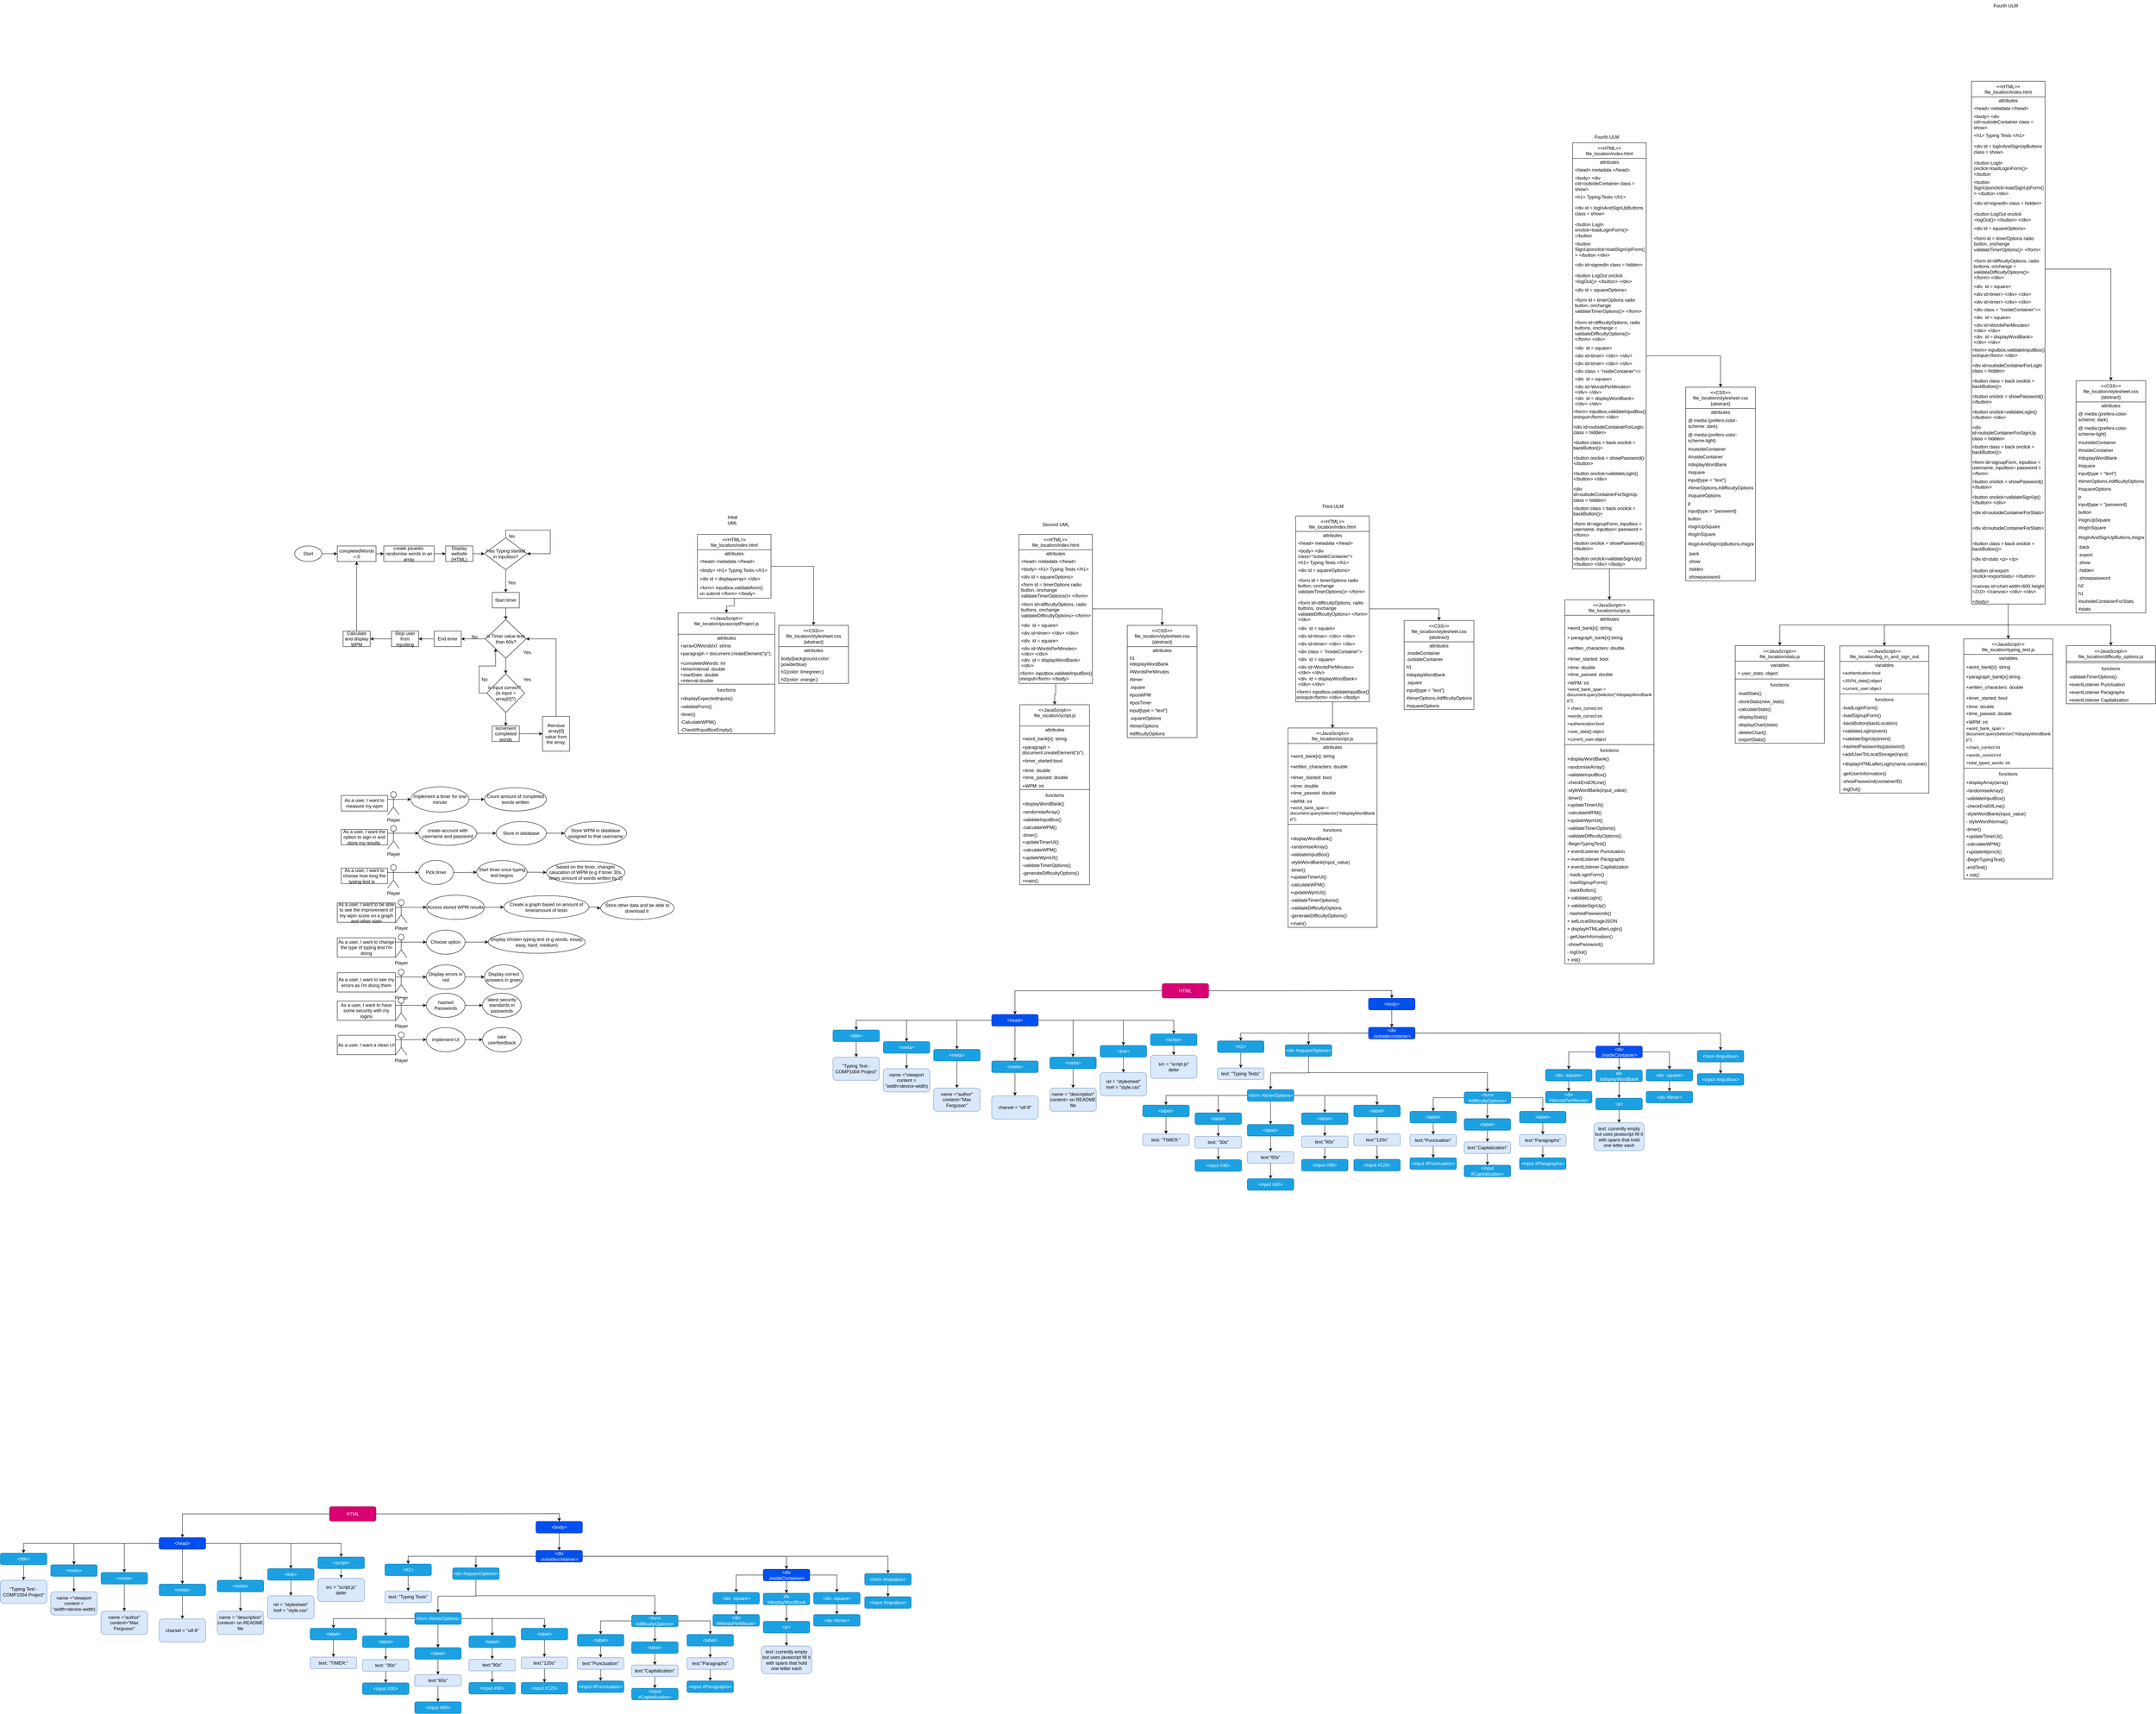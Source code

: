 <mxfile version="24.1.0" type="device">
  <diagram id="C5RBs43oDa-KdzZeNtuy" name="Page-1">
    <mxGraphModel dx="1435" dy="3776" grid="1" gridSize="10" guides="1" tooltips="1" connect="1" arrows="1" fold="1" page="1" pageScale="1" pageWidth="827" pageHeight="1169" math="0" shadow="0">
      <root>
        <mxCell id="WIyWlLk6GJQsqaUBKTNV-0" />
        <mxCell id="WIyWlLk6GJQsqaUBKTNV-1" parent="WIyWlLk6GJQsqaUBKTNV-0" />
        <mxCell id="BUMpz3Wjc4UM3U7FbIUF-25" style="edgeStyle=orthogonalEdgeStyle;rounded=0;orthogonalLoop=1;jettySize=auto;html=1;exitX=1;exitY=0.333;exitDx=0;exitDy=0;exitPerimeter=0;" parent="WIyWlLk6GJQsqaUBKTNV-1" source="BUMpz3Wjc4UM3U7FbIUF-1" target="BUMpz3Wjc4UM3U7FbIUF-18" edge="1">
          <mxGeometry relative="1" as="geometry" />
        </mxCell>
        <mxCell id="BUMpz3Wjc4UM3U7FbIUF-1" value="Player" style="shape=umlActor;verticalLabelPosition=bottom;verticalAlign=top;html=1;outlineConnect=0;" parent="WIyWlLk6GJQsqaUBKTNV-1" vertex="1">
          <mxGeometry x="220" y="724.42" width="30" height="60" as="geometry" />
        </mxCell>
        <mxCell id="BUMpz3Wjc4UM3U7FbIUF-2" value="As a user, I want to measure my wpm" style="rounded=0;whiteSpace=wrap;html=1;" parent="WIyWlLk6GJQsqaUBKTNV-1" vertex="1">
          <mxGeometry x="100" y="734.42" width="120" height="40" as="geometry" />
        </mxCell>
        <mxCell id="BUMpz3Wjc4UM3U7FbIUF-38" style="edgeStyle=orthogonalEdgeStyle;rounded=0;orthogonalLoop=1;jettySize=auto;html=1;exitX=1;exitY=0.333;exitDx=0;exitDy=0;exitPerimeter=0;entryX=0;entryY=0.5;entryDx=0;entryDy=0;" parent="WIyWlLk6GJQsqaUBKTNV-1" source="BUMpz3Wjc4UM3U7FbIUF-14" target="BUMpz3Wjc4UM3U7FbIUF-27" edge="1">
          <mxGeometry relative="1" as="geometry" />
        </mxCell>
        <mxCell id="BUMpz3Wjc4UM3U7FbIUF-14" value="Player" style="shape=umlActor;verticalLabelPosition=bottom;verticalAlign=top;html=1;outlineConnect=0;" parent="WIyWlLk6GJQsqaUBKTNV-1" vertex="1">
          <mxGeometry x="220" y="811.92" width="30" height="60" as="geometry" />
        </mxCell>
        <mxCell id="BUMpz3Wjc4UM3U7FbIUF-22" style="edgeStyle=orthogonalEdgeStyle;rounded=0;orthogonalLoop=1;jettySize=auto;html=1;" parent="WIyWlLk6GJQsqaUBKTNV-1" source="BUMpz3Wjc4UM3U7FbIUF-18" target="BUMpz3Wjc4UM3U7FbIUF-20" edge="1">
          <mxGeometry relative="1" as="geometry" />
        </mxCell>
        <mxCell id="BUMpz3Wjc4UM3U7FbIUF-18" value="Implement a timer for one minute" style="ellipse;whiteSpace=wrap;html=1;" parent="WIyWlLk6GJQsqaUBKTNV-1" vertex="1">
          <mxGeometry x="280" y="711.92" width="150" height="65" as="geometry" />
        </mxCell>
        <mxCell id="BUMpz3Wjc4UM3U7FbIUF-20" value="Count amount of completed words written" style="ellipse;whiteSpace=wrap;html=1;" parent="WIyWlLk6GJQsqaUBKTNV-1" vertex="1">
          <mxGeometry x="470" y="714.42" width="160" height="60" as="geometry" />
        </mxCell>
        <mxCell id="BUMpz3Wjc4UM3U7FbIUF-23" value="As a user, I want the option to sign in and store my results&amp;nbsp;" style="rounded=0;whiteSpace=wrap;html=1;" parent="WIyWlLk6GJQsqaUBKTNV-1" vertex="1">
          <mxGeometry x="100" y="821.92" width="120" height="40" as="geometry" />
        </mxCell>
        <mxCell id="BUMpz3Wjc4UM3U7FbIUF-39" style="edgeStyle=orthogonalEdgeStyle;rounded=0;orthogonalLoop=1;jettySize=auto;html=1;exitX=1;exitY=0.5;exitDx=0;exitDy=0;entryX=0;entryY=0.5;entryDx=0;entryDy=0;" parent="WIyWlLk6GJQsqaUBKTNV-1" source="BUMpz3Wjc4UM3U7FbIUF-27" target="BUMpz3Wjc4UM3U7FbIUF-32" edge="1">
          <mxGeometry relative="1" as="geometry" />
        </mxCell>
        <mxCell id="BUMpz3Wjc4UM3U7FbIUF-27" value="create account with username and password" style="ellipse;whiteSpace=wrap;html=1;" parent="WIyWlLk6GJQsqaUBKTNV-1" vertex="1">
          <mxGeometry x="300" y="800.67" width="150" height="62.5" as="geometry" />
        </mxCell>
        <mxCell id="BUMpz3Wjc4UM3U7FbIUF-41" style="edgeStyle=orthogonalEdgeStyle;rounded=0;orthogonalLoop=1;jettySize=auto;html=1;exitX=1;exitY=0.5;exitDx=0;exitDy=0;entryX=0;entryY=0.5;entryDx=0;entryDy=0;" parent="WIyWlLk6GJQsqaUBKTNV-1" source="BUMpz3Wjc4UM3U7FbIUF-32" target="BUMpz3Wjc4UM3U7FbIUF-34" edge="1">
          <mxGeometry relative="1" as="geometry" />
        </mxCell>
        <mxCell id="BUMpz3Wjc4UM3U7FbIUF-32" value="Store in database" style="ellipse;whiteSpace=wrap;html=1;" parent="WIyWlLk6GJQsqaUBKTNV-1" vertex="1">
          <mxGeometry x="500" y="801.92" width="130" height="60" as="geometry" />
        </mxCell>
        <mxCell id="BUMpz3Wjc4UM3U7FbIUF-34" value="Store WPM in database assigned to that username" style="ellipse;whiteSpace=wrap;html=1;" parent="WIyWlLk6GJQsqaUBKTNV-1" vertex="1">
          <mxGeometry x="677" y="801.92" width="160" height="60" as="geometry" />
        </mxCell>
        <mxCell id="BUMpz3Wjc4UM3U7FbIUF-43" value="As a user, I want to choose how long the typing test is&lt;span style=&quot;white-space: pre;&quot;&gt;&#x9;&lt;/span&gt;" style="rounded=0;whiteSpace=wrap;html=1;" parent="WIyWlLk6GJQsqaUBKTNV-1" vertex="1">
          <mxGeometry x="100" y="921.92" width="120" height="40" as="geometry" />
        </mxCell>
        <mxCell id="BUMpz3Wjc4UM3U7FbIUF-48" style="edgeStyle=orthogonalEdgeStyle;rounded=0;orthogonalLoop=1;jettySize=auto;html=1;exitX=1;exitY=0.333;exitDx=0;exitDy=0;exitPerimeter=0;entryX=0;entryY=0.5;entryDx=0;entryDy=0;" parent="WIyWlLk6GJQsqaUBKTNV-1" source="BUMpz3Wjc4UM3U7FbIUF-49" target="BUMpz3Wjc4UM3U7FbIUF-51" edge="1">
          <mxGeometry relative="1" as="geometry" />
        </mxCell>
        <mxCell id="BUMpz3Wjc4UM3U7FbIUF-49" value="Player" style="shape=umlActor;verticalLabelPosition=bottom;verticalAlign=top;html=1;outlineConnect=0;" parent="WIyWlLk6GJQsqaUBKTNV-1" vertex="1">
          <mxGeometry x="220" y="913.17" width="30" height="60" as="geometry" />
        </mxCell>
        <mxCell id="BUMpz3Wjc4UM3U7FbIUF-50" style="edgeStyle=orthogonalEdgeStyle;rounded=0;orthogonalLoop=1;jettySize=auto;html=1;exitX=1;exitY=0.5;exitDx=0;exitDy=0;entryX=0;entryY=0.5;entryDx=0;entryDy=0;" parent="WIyWlLk6GJQsqaUBKTNV-1" source="BUMpz3Wjc4UM3U7FbIUF-51" target="BUMpz3Wjc4UM3U7FbIUF-53" edge="1">
          <mxGeometry relative="1" as="geometry" />
        </mxCell>
        <mxCell id="BUMpz3Wjc4UM3U7FbIUF-51" value="Pick timer" style="ellipse;whiteSpace=wrap;html=1;" parent="WIyWlLk6GJQsqaUBKTNV-1" vertex="1">
          <mxGeometry x="300" y="901.92" width="90" height="62.5" as="geometry" />
        </mxCell>
        <mxCell id="BUMpz3Wjc4UM3U7FbIUF-52" style="edgeStyle=orthogonalEdgeStyle;rounded=0;orthogonalLoop=1;jettySize=auto;html=1;exitX=1;exitY=0.5;exitDx=0;exitDy=0;entryX=0;entryY=0.5;entryDx=0;entryDy=0;" parent="WIyWlLk6GJQsqaUBKTNV-1" source="BUMpz3Wjc4UM3U7FbIUF-53" target="BUMpz3Wjc4UM3U7FbIUF-54" edge="1">
          <mxGeometry relative="1" as="geometry" />
        </mxCell>
        <mxCell id="BUMpz3Wjc4UM3U7FbIUF-53" value="Start timer once typing test begins" style="ellipse;whiteSpace=wrap;html=1;" parent="WIyWlLk6GJQsqaUBKTNV-1" vertex="1">
          <mxGeometry x="450" y="902.55" width="130" height="60" as="geometry" />
        </mxCell>
        <mxCell id="BUMpz3Wjc4UM3U7FbIUF-54" value="based on the timer, changes calucation of WPM (e.g if timer 30s, times amount of words written by 2)" style="ellipse;whiteSpace=wrap;html=1;" parent="WIyWlLk6GJQsqaUBKTNV-1" vertex="1">
          <mxGeometry x="630" y="903.8" width="203" height="58.75" as="geometry" />
        </mxCell>
        <mxCell id="BUMpz3Wjc4UM3U7FbIUF-55" value="As a user, I want to be able to see the improvement of my wpm score on a graph and other stats" style="rounded=0;whiteSpace=wrap;html=1;" parent="WIyWlLk6GJQsqaUBKTNV-1" vertex="1">
          <mxGeometry x="90" y="1011.92" width="150" height="50" as="geometry" />
        </mxCell>
        <mxCell id="BUMpz3Wjc4UM3U7FbIUF-56" style="edgeStyle=orthogonalEdgeStyle;rounded=0;orthogonalLoop=1;jettySize=auto;html=1;exitX=1;exitY=0.333;exitDx=0;exitDy=0;exitPerimeter=0;entryX=0;entryY=0.5;entryDx=0;entryDy=0;" parent="WIyWlLk6GJQsqaUBKTNV-1" source="BUMpz3Wjc4UM3U7FbIUF-57" target="BUMpz3Wjc4UM3U7FbIUF-59" edge="1">
          <mxGeometry relative="1" as="geometry" />
        </mxCell>
        <mxCell id="BUMpz3Wjc4UM3U7FbIUF-57" value="Player" style="shape=umlActor;verticalLabelPosition=bottom;verticalAlign=top;html=1;outlineConnect=0;" parent="WIyWlLk6GJQsqaUBKTNV-1" vertex="1">
          <mxGeometry x="240" y="1003.17" width="30" height="60" as="geometry" />
        </mxCell>
        <mxCell id="BUMpz3Wjc4UM3U7FbIUF-58" style="edgeStyle=orthogonalEdgeStyle;rounded=0;orthogonalLoop=1;jettySize=auto;html=1;exitX=1;exitY=0.5;exitDx=0;exitDy=0;entryX=0;entryY=0.5;entryDx=0;entryDy=0;" parent="WIyWlLk6GJQsqaUBKTNV-1" source="BUMpz3Wjc4UM3U7FbIUF-59" target="BUMpz3Wjc4UM3U7FbIUF-61" edge="1">
          <mxGeometry relative="1" as="geometry" />
        </mxCell>
        <mxCell id="BUMpz3Wjc4UM3U7FbIUF-59" value="Access stored WPM results" style="ellipse;whiteSpace=wrap;html=1;" parent="WIyWlLk6GJQsqaUBKTNV-1" vertex="1">
          <mxGeometry x="320" y="991.92" width="150" height="62.5" as="geometry" />
        </mxCell>
        <mxCell id="p8AzCGmUNy0oauTD-zlE-71" style="edgeStyle=orthogonalEdgeStyle;rounded=0;orthogonalLoop=1;jettySize=auto;html=1;entryX=0;entryY=0.5;entryDx=0;entryDy=0;" parent="WIyWlLk6GJQsqaUBKTNV-1" source="BUMpz3Wjc4UM3U7FbIUF-61" target="p8AzCGmUNy0oauTD-zlE-70" edge="1">
          <mxGeometry relative="1" as="geometry" />
        </mxCell>
        <mxCell id="BUMpz3Wjc4UM3U7FbIUF-61" value="Create a graph based on amount of time/amount of tests" style="ellipse;whiteSpace=wrap;html=1;" parent="WIyWlLk6GJQsqaUBKTNV-1" vertex="1">
          <mxGeometry x="520" y="993.17" width="220" height="58.75" as="geometry" />
        </mxCell>
        <mxCell id="BUMpz3Wjc4UM3U7FbIUF-63" value="As a user, I want to change the type of typing test I&#39;m doing" style="rounded=0;whiteSpace=wrap;html=1;" parent="WIyWlLk6GJQsqaUBKTNV-1" vertex="1">
          <mxGeometry x="90" y="1101.92" width="150" height="50" as="geometry" />
        </mxCell>
        <mxCell id="BUMpz3Wjc4UM3U7FbIUF-64" style="edgeStyle=orthogonalEdgeStyle;rounded=0;orthogonalLoop=1;jettySize=auto;html=1;exitX=1;exitY=0.333;exitDx=0;exitDy=0;exitPerimeter=0;entryX=0;entryY=0.5;entryDx=0;entryDy=0;" parent="WIyWlLk6GJQsqaUBKTNV-1" source="BUMpz3Wjc4UM3U7FbIUF-65" target="BUMpz3Wjc4UM3U7FbIUF-67" edge="1">
          <mxGeometry relative="1" as="geometry" />
        </mxCell>
        <mxCell id="BUMpz3Wjc4UM3U7FbIUF-65" value="Player" style="shape=umlActor;verticalLabelPosition=bottom;verticalAlign=top;html=1;outlineConnect=0;" parent="WIyWlLk6GJQsqaUBKTNV-1" vertex="1">
          <mxGeometry x="240" y="1093.17" width="30" height="60" as="geometry" />
        </mxCell>
        <mxCell id="BUMpz3Wjc4UM3U7FbIUF-66" style="edgeStyle=orthogonalEdgeStyle;rounded=0;orthogonalLoop=1;jettySize=auto;html=1;exitX=1;exitY=0.5;exitDx=0;exitDy=0;entryX=0;entryY=0.5;entryDx=0;entryDy=0;" parent="WIyWlLk6GJQsqaUBKTNV-1" source="BUMpz3Wjc4UM3U7FbIUF-67" target="BUMpz3Wjc4UM3U7FbIUF-68" edge="1">
          <mxGeometry relative="1" as="geometry" />
        </mxCell>
        <mxCell id="BUMpz3Wjc4UM3U7FbIUF-67" value="Choose option" style="ellipse;whiteSpace=wrap;html=1;" parent="WIyWlLk6GJQsqaUBKTNV-1" vertex="1">
          <mxGeometry x="320" y="1081.92" width="100" height="62.5" as="geometry" />
        </mxCell>
        <mxCell id="BUMpz3Wjc4UM3U7FbIUF-68" value="Display chosen typing test (e.g words, essay, easy, hard, medium)" style="ellipse;whiteSpace=wrap;html=1;" parent="WIyWlLk6GJQsqaUBKTNV-1" vertex="1">
          <mxGeometry x="480" y="1083.8" width="250" height="58.12" as="geometry" />
        </mxCell>
        <mxCell id="BUMpz3Wjc4UM3U7FbIUF-69" value="As a user, I want to see my errors as I&#39;m doing them" style="rounded=0;whiteSpace=wrap;html=1;" parent="WIyWlLk6GJQsqaUBKTNV-1" vertex="1">
          <mxGeometry x="90" y="1191.92" width="150" height="50" as="geometry" />
        </mxCell>
        <mxCell id="BUMpz3Wjc4UM3U7FbIUF-70" style="edgeStyle=orthogonalEdgeStyle;rounded=0;orthogonalLoop=1;jettySize=auto;html=1;exitX=1;exitY=0.333;exitDx=0;exitDy=0;exitPerimeter=0;entryX=0;entryY=0.5;entryDx=0;entryDy=0;" parent="WIyWlLk6GJQsqaUBKTNV-1" source="BUMpz3Wjc4UM3U7FbIUF-71" target="BUMpz3Wjc4UM3U7FbIUF-73" edge="1">
          <mxGeometry relative="1" as="geometry" />
        </mxCell>
        <mxCell id="BUMpz3Wjc4UM3U7FbIUF-71" value="Player" style="shape=umlActor;verticalLabelPosition=bottom;verticalAlign=top;html=1;outlineConnect=0;" parent="WIyWlLk6GJQsqaUBKTNV-1" vertex="1">
          <mxGeometry x="240" y="1183.17" width="30" height="60" as="geometry" />
        </mxCell>
        <mxCell id="7abeuHy95Z2ws_VJC6v6-0" style="edgeStyle=orthogonalEdgeStyle;rounded=0;orthogonalLoop=1;jettySize=auto;html=1;entryX=0;entryY=0.5;entryDx=0;entryDy=0;" edge="1" parent="WIyWlLk6GJQsqaUBKTNV-1" source="BUMpz3Wjc4UM3U7FbIUF-73" target="7abeuHy95Z2ws_VJC6v6-1">
          <mxGeometry relative="1" as="geometry">
            <mxPoint x="470.0" y="1203.17" as="targetPoint" />
          </mxGeometry>
        </mxCell>
        <mxCell id="BUMpz3Wjc4UM3U7FbIUF-73" value="Display errors in red" style="ellipse;whiteSpace=wrap;html=1;" parent="WIyWlLk6GJQsqaUBKTNV-1" vertex="1">
          <mxGeometry x="320" y="1171.92" width="100" height="62.5" as="geometry" />
        </mxCell>
        <mxCell id="BUMpz3Wjc4UM3U7FbIUF-176" style="edgeStyle=orthogonalEdgeStyle;rounded=0;orthogonalLoop=1;jettySize=auto;html=1;entryX=0;entryY=0.5;entryDx=0;entryDy=0;" parent="WIyWlLk6GJQsqaUBKTNV-1" source="BUMpz3Wjc4UM3U7FbIUF-177" target="BUMpz3Wjc4UM3U7FbIUF-194" edge="1">
          <mxGeometry relative="1" as="geometry" />
        </mxCell>
        <mxCell id="BUMpz3Wjc4UM3U7FbIUF-177" value="Start" style="ellipse;whiteSpace=wrap;html=1;" parent="WIyWlLk6GJQsqaUBKTNV-1" vertex="1">
          <mxGeometry x="-20" y="90" width="70" height="40" as="geometry" />
        </mxCell>
        <mxCell id="BUMpz3Wjc4UM3U7FbIUF-178" style="edgeStyle=orthogonalEdgeStyle;rounded=0;orthogonalLoop=1;jettySize=auto;html=1;entryX=0.5;entryY=0;entryDx=0;entryDy=0;" parent="WIyWlLk6GJQsqaUBKTNV-1" source="BUMpz3Wjc4UM3U7FbIUF-179" target="BUMpz3Wjc4UM3U7FbIUF-185" edge="1">
          <mxGeometry relative="1" as="geometry" />
        </mxCell>
        <mxCell id="BUMpz3Wjc4UM3U7FbIUF-179" value="Has Typing started in inputbox?" style="rhombus;whiteSpace=wrap;html=1;" parent="WIyWlLk6GJQsqaUBKTNV-1" vertex="1">
          <mxGeometry x="470" y="68.75" width="110" height="82.5" as="geometry" />
        </mxCell>
        <mxCell id="BUMpz3Wjc4UM3U7FbIUF-180" style="edgeStyle=orthogonalEdgeStyle;rounded=0;orthogonalLoop=1;jettySize=auto;html=1;entryX=0;entryY=0.5;entryDx=0;entryDy=0;" parent="WIyWlLk6GJQsqaUBKTNV-1" source="BUMpz3Wjc4UM3U7FbIUF-181" target="BUMpz3Wjc4UM3U7FbIUF-179" edge="1">
          <mxGeometry relative="1" as="geometry" />
        </mxCell>
        <mxCell id="BUMpz3Wjc4UM3U7FbIUF-181" value="Display website (HTML)" style="rounded=0;whiteSpace=wrap;html=1;" parent="WIyWlLk6GJQsqaUBKTNV-1" vertex="1">
          <mxGeometry x="370" y="90" width="70" height="40" as="geometry" />
        </mxCell>
        <mxCell id="BUMpz3Wjc4UM3U7FbIUF-182" style="edgeStyle=orthogonalEdgeStyle;rounded=0;orthogonalLoop=1;jettySize=auto;html=1;" parent="WIyWlLk6GJQsqaUBKTNV-1" source="BUMpz3Wjc4UM3U7FbIUF-183" target="BUMpz3Wjc4UM3U7FbIUF-181" edge="1">
          <mxGeometry relative="1" as="geometry" />
        </mxCell>
        <mxCell id="BUMpz3Wjc4UM3U7FbIUF-183" value="create psuedo-randomise words in an array" style="rounded=0;whiteSpace=wrap;html=1;" parent="WIyWlLk6GJQsqaUBKTNV-1" vertex="1">
          <mxGeometry x="210" y="90" width="130" height="40" as="geometry" />
        </mxCell>
        <mxCell id="BUMpz3Wjc4UM3U7FbIUF-184" style="edgeStyle=orthogonalEdgeStyle;rounded=0;orthogonalLoop=1;jettySize=auto;html=1;entryX=0.5;entryY=0;entryDx=0;entryDy=0;" parent="WIyWlLk6GJQsqaUBKTNV-1" source="BUMpz3Wjc4UM3U7FbIUF-185" target="BUMpz3Wjc4UM3U7FbIUF-197" edge="1">
          <mxGeometry relative="1" as="geometry" />
        </mxCell>
        <mxCell id="BUMpz3Wjc4UM3U7FbIUF-185" value="Start timer" style="rounded=0;whiteSpace=wrap;html=1;" parent="WIyWlLk6GJQsqaUBKTNV-1" vertex="1">
          <mxGeometry x="490" y="210" width="70" height="40" as="geometry" />
        </mxCell>
        <mxCell id="BUMpz3Wjc4UM3U7FbIUF-186" style="edgeStyle=orthogonalEdgeStyle;rounded=0;orthogonalLoop=1;jettySize=auto;html=1;entryX=0.5;entryY=0;entryDx=0;entryDy=0;" parent="WIyWlLk6GJQsqaUBKTNV-1" source="BUMpz3Wjc4UM3U7FbIUF-188" target="BUMpz3Wjc4UM3U7FbIUF-190" edge="1">
          <mxGeometry relative="1" as="geometry" />
        </mxCell>
        <mxCell id="BUMpz3Wjc4UM3U7FbIUF-187" style="edgeStyle=orthogonalEdgeStyle;rounded=0;orthogonalLoop=1;jettySize=auto;html=1;exitX=0;exitY=0.5;exitDx=0;exitDy=0;entryX=0;entryY=1;entryDx=0;entryDy=0;" parent="WIyWlLk6GJQsqaUBKTNV-1" source="BUMpz3Wjc4UM3U7FbIUF-188" target="BUMpz3Wjc4UM3U7FbIUF-197" edge="1">
          <mxGeometry relative="1" as="geometry" />
        </mxCell>
        <mxCell id="BUMpz3Wjc4UM3U7FbIUF-188" value="is input correct?&amp;nbsp;&amp;nbsp;&lt;br&gt;(is input = array[0]?)" style="rhombus;whiteSpace=wrap;html=1;" parent="WIyWlLk6GJQsqaUBKTNV-1" vertex="1">
          <mxGeometry x="476.25" y="420" width="97.5" height="100" as="geometry" />
        </mxCell>
        <mxCell id="BUMpz3Wjc4UM3U7FbIUF-189" style="edgeStyle=orthogonalEdgeStyle;rounded=0;orthogonalLoop=1;jettySize=auto;html=1;entryX=0;entryY=0.5;entryDx=0;entryDy=0;" parent="WIyWlLk6GJQsqaUBKTNV-1" source="BUMpz3Wjc4UM3U7FbIUF-190" target="BUMpz3Wjc4UM3U7FbIUF-192" edge="1">
          <mxGeometry relative="1" as="geometry">
            <mxPoint x="630" y="575" as="targetPoint" />
          </mxGeometry>
        </mxCell>
        <mxCell id="BUMpz3Wjc4UM3U7FbIUF-190" value="increment completed words&lt;br&gt;" style="rounded=0;whiteSpace=wrap;html=1;" parent="WIyWlLk6GJQsqaUBKTNV-1" vertex="1">
          <mxGeometry x="490" y="555" width="70" height="40" as="geometry" />
        </mxCell>
        <mxCell id="BUMpz3Wjc4UM3U7FbIUF-191" style="edgeStyle=orthogonalEdgeStyle;rounded=0;orthogonalLoop=1;jettySize=auto;html=1;entryX=1;entryY=0.5;entryDx=0;entryDy=0;" parent="WIyWlLk6GJQsqaUBKTNV-1" source="BUMpz3Wjc4UM3U7FbIUF-192" target="BUMpz3Wjc4UM3U7FbIUF-197" edge="1">
          <mxGeometry relative="1" as="geometry">
            <Array as="points">
              <mxPoint x="655" y="330" />
            </Array>
          </mxGeometry>
        </mxCell>
        <mxCell id="BUMpz3Wjc4UM3U7FbIUF-192" value="Remove array[0] value from the array." style="rounded=0;whiteSpace=wrap;html=1;" parent="WIyWlLk6GJQsqaUBKTNV-1" vertex="1">
          <mxGeometry x="620" y="530" width="70" height="90" as="geometry" />
        </mxCell>
        <mxCell id="BUMpz3Wjc4UM3U7FbIUF-193" style="edgeStyle=orthogonalEdgeStyle;rounded=0;orthogonalLoop=1;jettySize=auto;html=1;entryX=0;entryY=0.5;entryDx=0;entryDy=0;" parent="WIyWlLk6GJQsqaUBKTNV-1" source="BUMpz3Wjc4UM3U7FbIUF-194" target="BUMpz3Wjc4UM3U7FbIUF-183" edge="1">
          <mxGeometry relative="1" as="geometry" />
        </mxCell>
        <mxCell id="BUMpz3Wjc4UM3U7FbIUF-194" value="completedWords = 0" style="rounded=0;whiteSpace=wrap;html=1;" parent="WIyWlLk6GJQsqaUBKTNV-1" vertex="1">
          <mxGeometry x="90" y="90" width="100" height="40" as="geometry" />
        </mxCell>
        <mxCell id="BUMpz3Wjc4UM3U7FbIUF-195" style="edgeStyle=orthogonalEdgeStyle;rounded=0;orthogonalLoop=1;jettySize=auto;html=1;" parent="WIyWlLk6GJQsqaUBKTNV-1" source="BUMpz3Wjc4UM3U7FbIUF-197" target="BUMpz3Wjc4UM3U7FbIUF-188" edge="1">
          <mxGeometry relative="1" as="geometry" />
        </mxCell>
        <mxCell id="BUMpz3Wjc4UM3U7FbIUF-196" style="edgeStyle=orthogonalEdgeStyle;rounded=0;orthogonalLoop=1;jettySize=auto;html=1;entryX=1;entryY=0.5;entryDx=0;entryDy=0;" parent="WIyWlLk6GJQsqaUBKTNV-1" source="BUMpz3Wjc4UM3U7FbIUF-197" target="BUMpz3Wjc4UM3U7FbIUF-204" edge="1">
          <mxGeometry relative="1" as="geometry">
            <mxPoint x="410" y="330" as="targetPoint" />
          </mxGeometry>
        </mxCell>
        <mxCell id="BUMpz3Wjc4UM3U7FbIUF-197" value="is Timer value less than 60s?" style="rhombus;whiteSpace=wrap;html=1;" parent="WIyWlLk6GJQsqaUBKTNV-1" vertex="1">
          <mxGeometry x="472.5" y="280" width="105" height="100" as="geometry" />
        </mxCell>
        <mxCell id="BUMpz3Wjc4UM3U7FbIUF-198" value="Yes" style="text;html=1;align=center;verticalAlign=middle;resizable=0;points=[];autosize=1;strokeColor=none;fillColor=none;" parent="WIyWlLk6GJQsqaUBKTNV-1" vertex="1">
          <mxGeometry x="520" y="170" width="40" height="30" as="geometry" />
        </mxCell>
        <mxCell id="BUMpz3Wjc4UM3U7FbIUF-199" value="No" style="text;html=1;align=center;verticalAlign=middle;resizable=0;points=[];autosize=1;strokeColor=none;fillColor=none;" parent="WIyWlLk6GJQsqaUBKTNV-1" vertex="1">
          <mxGeometry x="520" y="50" width="40" height="30" as="geometry" />
        </mxCell>
        <mxCell id="BUMpz3Wjc4UM3U7FbIUF-200" value="Yes" style="text;html=1;align=center;verticalAlign=middle;resizable=0;points=[];autosize=1;strokeColor=none;fillColor=none;" parent="WIyWlLk6GJQsqaUBKTNV-1" vertex="1">
          <mxGeometry x="560" y="350" width="40" height="30" as="geometry" />
        </mxCell>
        <mxCell id="BUMpz3Wjc4UM3U7FbIUF-201" value="Yes" style="text;html=1;align=center;verticalAlign=middle;resizable=0;points=[];autosize=1;strokeColor=none;fillColor=none;" parent="WIyWlLk6GJQsqaUBKTNV-1" vertex="1">
          <mxGeometry x="560" y="420" width="40" height="30" as="geometry" />
        </mxCell>
        <mxCell id="BUMpz3Wjc4UM3U7FbIUF-202" style="edgeStyle=orthogonalEdgeStyle;rounded=0;orthogonalLoop=1;jettySize=auto;html=1;entryX=1;entryY=0.5;entryDx=0;entryDy=0;" parent="WIyWlLk6GJQsqaUBKTNV-1" source="BUMpz3Wjc4UM3U7FbIUF-179" target="BUMpz3Wjc4UM3U7FbIUF-179" edge="1">
          <mxGeometry relative="1" as="geometry">
            <Array as="points">
              <mxPoint x="525" y="49" />
              <mxPoint x="640" y="49" />
              <mxPoint x="640" y="110" />
            </Array>
          </mxGeometry>
        </mxCell>
        <mxCell id="BUMpz3Wjc4UM3U7FbIUF-203" style="edgeStyle=orthogonalEdgeStyle;rounded=0;orthogonalLoop=1;jettySize=auto;html=1;" parent="WIyWlLk6GJQsqaUBKTNV-1" source="BUMpz3Wjc4UM3U7FbIUF-204" edge="1">
          <mxGeometry relative="1" as="geometry">
            <mxPoint x="300" y="330" as="targetPoint" />
          </mxGeometry>
        </mxCell>
        <mxCell id="BUMpz3Wjc4UM3U7FbIUF-204" value="End timer" style="rounded=0;whiteSpace=wrap;html=1;" parent="WIyWlLk6GJQsqaUBKTNV-1" vertex="1">
          <mxGeometry x="340" y="310" width="70" height="40" as="geometry" />
        </mxCell>
        <mxCell id="BUMpz3Wjc4UM3U7FbIUF-205" style="edgeStyle=orthogonalEdgeStyle;rounded=0;orthogonalLoop=1;jettySize=auto;html=1;entryX=1;entryY=0.5;entryDx=0;entryDy=0;" parent="WIyWlLk6GJQsqaUBKTNV-1" source="BUMpz3Wjc4UM3U7FbIUF-206" target="BUMpz3Wjc4UM3U7FbIUF-209" edge="1">
          <mxGeometry relative="1" as="geometry">
            <mxPoint x="170" y="330" as="targetPoint" />
          </mxGeometry>
        </mxCell>
        <mxCell id="BUMpz3Wjc4UM3U7FbIUF-206" value="Stop user from inputting" style="rounded=0;whiteSpace=wrap;html=1;" parent="WIyWlLk6GJQsqaUBKTNV-1" vertex="1">
          <mxGeometry x="230" y="310" width="70" height="40" as="geometry" />
        </mxCell>
        <mxCell id="BUMpz3Wjc4UM3U7FbIUF-207" value="No" style="text;html=1;align=center;verticalAlign=middle;resizable=0;points=[];autosize=1;strokeColor=none;fillColor=none;" parent="WIyWlLk6GJQsqaUBKTNV-1" vertex="1">
          <mxGeometry x="450" y="420" width="40" height="30" as="geometry" />
        </mxCell>
        <mxCell id="BUMpz3Wjc4UM3U7FbIUF-208" value="No" style="text;html=1;align=center;verticalAlign=middle;resizable=0;points=[];autosize=1;strokeColor=none;fillColor=none;" parent="WIyWlLk6GJQsqaUBKTNV-1" vertex="1">
          <mxGeometry x="424" y="310" width="40" height="30" as="geometry" />
        </mxCell>
        <mxCell id="BUMpz3Wjc4UM3U7FbIUF-209" value="Calculate and display WPM" style="rounded=0;whiteSpace=wrap;html=1;" parent="WIyWlLk6GJQsqaUBKTNV-1" vertex="1">
          <mxGeometry x="105" y="310" width="70" height="40" as="geometry" />
        </mxCell>
        <mxCell id="BUMpz3Wjc4UM3U7FbIUF-210" style="edgeStyle=orthogonalEdgeStyle;rounded=0;orthogonalLoop=1;jettySize=auto;html=1;entryX=0.5;entryY=1;entryDx=0;entryDy=0;" parent="WIyWlLk6GJQsqaUBKTNV-1" source="BUMpz3Wjc4UM3U7FbIUF-209" target="BUMpz3Wjc4UM3U7FbIUF-194" edge="1">
          <mxGeometry relative="1" as="geometry" />
        </mxCell>
        <mxCell id="BUMpz3Wjc4UM3U7FbIUF-252" style="edgeStyle=orthogonalEdgeStyle;rounded=0;orthogonalLoop=1;jettySize=auto;html=1;entryX=0.5;entryY=0;entryDx=0;entryDy=0;" parent="WIyWlLk6GJQsqaUBKTNV-1" source="BUMpz3Wjc4UM3U7FbIUF-211" target="BUMpz3Wjc4UM3U7FbIUF-242" edge="1">
          <mxGeometry relative="1" as="geometry" />
        </mxCell>
        <mxCell id="BUMpz3Wjc4UM3U7FbIUF-253" style="edgeStyle=orthogonalEdgeStyle;rounded=0;orthogonalLoop=1;jettySize=auto;html=1;entryX=0.5;entryY=0;entryDx=0;entryDy=0;" parent="WIyWlLk6GJQsqaUBKTNV-1" source="BUMpz3Wjc4UM3U7FbIUF-211" target="BUMpz3Wjc4UM3U7FbIUF-224" edge="1">
          <mxGeometry relative="1" as="geometry" />
        </mxCell>
        <mxCell id="BUMpz3Wjc4UM3U7FbIUF-211" value="&amp;lt;&amp;lt;HTML&amp;gt;&amp;gt;&lt;br&gt;file_location/index.html" style="swimlane;fontStyle=0;align=center;verticalAlign=top;childLayout=stackLayout;horizontal=1;startSize=40;horizontalStack=0;resizeParent=1;resizeParentMax=0;resizeLast=0;collapsible=0;marginBottom=0;html=1;whiteSpace=wrap;" parent="WIyWlLk6GJQsqaUBKTNV-1" vertex="1">
          <mxGeometry x="1020" y="60" width="190" height="165" as="geometry" />
        </mxCell>
        <mxCell id="BUMpz3Wjc4UM3U7FbIUF-212" value="attributes" style="text;html=1;strokeColor=none;fillColor=none;align=center;verticalAlign=middle;spacingLeft=4;spacingRight=4;overflow=hidden;rotatable=0;points=[[0,0.5],[1,0.5]];portConstraint=eastwest;whiteSpace=wrap;" parent="BUMpz3Wjc4UM3U7FbIUF-211" vertex="1">
          <mxGeometry y="40" width="190" height="20" as="geometry" />
        </mxCell>
        <mxCell id="BUMpz3Wjc4UM3U7FbIUF-213" value="&amp;lt;head&amp;gt; metadata &amp;lt;/head&amp;gt;" style="text;html=1;strokeColor=none;fillColor=none;align=left;verticalAlign=middle;spacingLeft=4;spacingRight=4;overflow=hidden;rotatable=0;points=[[0,0.5],[1,0.5]];portConstraint=eastwest;whiteSpace=wrap;" parent="BUMpz3Wjc4UM3U7FbIUF-211" vertex="1">
          <mxGeometry y="60" width="190" height="20" as="geometry" />
        </mxCell>
        <mxCell id="BUMpz3Wjc4UM3U7FbIUF-215" value="&amp;lt;body&amp;gt; &amp;lt;h1&amp;gt; Typing Tests &amp;lt;/h1&amp;gt;&lt;br&gt;" style="text;html=1;strokeColor=none;fillColor=none;align=left;verticalAlign=middle;spacingLeft=4;spacingRight=4;overflow=hidden;rotatable=0;points=[[0,0.5],[1,0.5]];portConstraint=eastwest;whiteSpace=wrap;" parent="BUMpz3Wjc4UM3U7FbIUF-211" vertex="1">
          <mxGeometry y="80" width="190" height="25" as="geometry" />
        </mxCell>
        <mxCell id="BUMpz3Wjc4UM3U7FbIUF-221" value="&amp;lt;div id = displayarray&amp;gt; &amp;lt;/div&amp;gt;" style="text;html=1;strokeColor=none;fillColor=none;align=left;verticalAlign=middle;spacingLeft=4;spacingRight=4;overflow=hidden;rotatable=0;points=[[0,0.5],[1,0.5]];portConstraint=eastwest;whiteSpace=wrap;" parent="BUMpz3Wjc4UM3U7FbIUF-211" vertex="1">
          <mxGeometry y="105" width="190" height="20" as="geometry" />
        </mxCell>
        <mxCell id="BUMpz3Wjc4UM3U7FbIUF-222" value="&amp;lt;form&amp;gt; inputbox,validateform() on submit &amp;lt;/form&amp;gt; &amp;lt;/body&amp;gt;" style="text;html=1;strokeColor=none;fillColor=none;align=left;verticalAlign=middle;spacingLeft=4;spacingRight=4;overflow=hidden;rotatable=0;points=[[0,0.5],[1,0.5]];portConstraint=eastwest;whiteSpace=wrap;" parent="BUMpz3Wjc4UM3U7FbIUF-211" vertex="1">
          <mxGeometry y="125" width="190" height="40" as="geometry" />
        </mxCell>
        <mxCell id="BUMpz3Wjc4UM3U7FbIUF-224" value="&amp;lt;&amp;lt;JavaScript&amp;gt;&amp;gt;&lt;br&gt;file_location/javascriptProject.js" style="swimlane;fontStyle=0;align=center;verticalAlign=top;childLayout=stackLayout;horizontal=1;startSize=55;horizontalStack=0;resizeParent=1;resizeParentMax=0;resizeLast=0;collapsible=0;marginBottom=0;html=1;whiteSpace=wrap;" parent="WIyWlLk6GJQsqaUBKTNV-1" vertex="1">
          <mxGeometry x="970" y="263" width="250" height="312" as="geometry" />
        </mxCell>
        <mxCell id="BUMpz3Wjc4UM3U7FbIUF-225" value="attributes" style="text;html=1;strokeColor=none;fillColor=none;align=center;verticalAlign=middle;spacingLeft=4;spacingRight=4;overflow=hidden;rotatable=0;points=[[0,0.5],[1,0.5]];portConstraint=eastwest;whiteSpace=wrap;" parent="BUMpz3Wjc4UM3U7FbIUF-224" vertex="1">
          <mxGeometry y="55" width="250" height="20" as="geometry" />
        </mxCell>
        <mxCell id="BUMpz3Wjc4UM3U7FbIUF-228" value="+arrayOfWords[x]: string" style="text;html=1;strokeColor=none;fillColor=none;align=left;verticalAlign=middle;spacingLeft=4;spacingRight=4;overflow=hidden;rotatable=0;points=[[0,0.5],[1,0.5]];portConstraint=eastwest;whiteSpace=wrap;" parent="BUMpz3Wjc4UM3U7FbIUF-224" vertex="1">
          <mxGeometry y="75" width="250" height="15" as="geometry" />
        </mxCell>
        <mxCell id="BUMpz3Wjc4UM3U7FbIUF-255" value="+paragraph = document.createElement(&quot;p&quot;);" style="text;html=1;strokeColor=none;fillColor=none;align=left;verticalAlign=middle;spacingLeft=4;spacingRight=4;overflow=hidden;rotatable=0;points=[[0,0.5],[1,0.5]];portConstraint=eastwest;whiteSpace=wrap;" parent="BUMpz3Wjc4UM3U7FbIUF-224" vertex="1">
          <mxGeometry y="90" width="250" height="30" as="geometry" />
        </mxCell>
        <mxCell id="BUMpz3Wjc4UM3U7FbIUF-232" value="+completedWords: int" style="text;html=1;strokeColor=none;fillColor=none;align=left;verticalAlign=middle;spacingLeft=4;spacingRight=4;overflow=hidden;rotatable=0;points=[[0,0.5],[1,0.5]];portConstraint=eastwest;whiteSpace=wrap;" parent="BUMpz3Wjc4UM3U7FbIUF-224" vertex="1">
          <mxGeometry y="120" width="250" height="15" as="geometry" />
        </mxCell>
        <mxCell id="BUMpz3Wjc4UM3U7FbIUF-234" value="+timerInterval: double" style="text;html=1;strokeColor=none;fillColor=none;align=left;verticalAlign=middle;spacingLeft=4;spacingRight=4;overflow=hidden;rotatable=0;points=[[0,0.5],[1,0.5]];portConstraint=eastwest;whiteSpace=wrap;" parent="BUMpz3Wjc4UM3U7FbIUF-224" vertex="1">
          <mxGeometry y="135" width="250" height="15" as="geometry" />
        </mxCell>
        <mxCell id="BUMpz3Wjc4UM3U7FbIUF-235" value="+startDate: double" style="text;html=1;strokeColor=none;fillColor=none;align=left;verticalAlign=middle;spacingLeft=4;spacingRight=4;overflow=hidden;rotatable=0;points=[[0,0.5],[1,0.5]];portConstraint=eastwest;whiteSpace=wrap;" parent="BUMpz3Wjc4UM3U7FbIUF-224" vertex="1">
          <mxGeometry y="150" width="250" height="15" as="geometry" />
        </mxCell>
        <mxCell id="BUMpz3Wjc4UM3U7FbIUF-237" value="+interval:double" style="text;html=1;strokeColor=none;fillColor=none;align=left;verticalAlign=middle;spacingLeft=4;spacingRight=4;overflow=hidden;rotatable=0;points=[[0,0.5],[1,0.5]];portConstraint=eastwest;whiteSpace=wrap;" parent="BUMpz3Wjc4UM3U7FbIUF-224" vertex="1">
          <mxGeometry y="165" width="250" height="15" as="geometry" />
        </mxCell>
        <mxCell id="BUMpz3Wjc4UM3U7FbIUF-229" value="" style="line;strokeWidth=1;fillColor=none;align=left;verticalAlign=middle;spacingTop=-1;spacingLeft=3;spacingRight=3;rotatable=0;labelPosition=right;points=[];portConstraint=eastwest;" parent="BUMpz3Wjc4UM3U7FbIUF-224" vertex="1">
          <mxGeometry y="180" width="250" height="8" as="geometry" />
        </mxCell>
        <mxCell id="BUMpz3Wjc4UM3U7FbIUF-230" value="functions" style="text;html=1;strokeColor=none;fillColor=none;align=center;verticalAlign=middle;spacingLeft=4;spacingRight=4;overflow=hidden;rotatable=0;points=[[0,0.5],[1,0.5]];portConstraint=eastwest;whiteSpace=wrap;" parent="BUMpz3Wjc4UM3U7FbIUF-224" vertex="1">
          <mxGeometry y="188" width="250" height="22" as="geometry" />
        </mxCell>
        <mxCell id="BUMpz3Wjc4UM3U7FbIUF-231" value="+displayExpectedInputs()" style="text;html=1;strokeColor=none;fillColor=none;align=left;verticalAlign=middle;spacingLeft=4;spacingRight=4;overflow=hidden;rotatable=0;points=[[0,0.5],[1,0.5]];portConstraint=eastwest;whiteSpace=wrap;" parent="BUMpz3Wjc4UM3U7FbIUF-224" vertex="1">
          <mxGeometry y="210" width="250" height="22" as="geometry" />
        </mxCell>
        <mxCell id="BUMpz3Wjc4UM3U7FbIUF-238" value="-validateForm()" style="text;html=1;strokeColor=none;fillColor=none;align=left;verticalAlign=middle;spacingLeft=4;spacingRight=4;overflow=hidden;rotatable=0;points=[[0,0.5],[1,0.5]];portConstraint=eastwest;whiteSpace=wrap;" parent="BUMpz3Wjc4UM3U7FbIUF-224" vertex="1">
          <mxGeometry y="232" width="250" height="20" as="geometry" />
        </mxCell>
        <mxCell id="BUMpz3Wjc4UM3U7FbIUF-239" value="-timer()" style="text;html=1;strokeColor=none;fillColor=none;align=left;verticalAlign=middle;spacingLeft=4;spacingRight=4;overflow=hidden;rotatable=0;points=[[0,0.5],[1,0.5]];portConstraint=eastwest;whiteSpace=wrap;" parent="BUMpz3Wjc4UM3U7FbIUF-224" vertex="1">
          <mxGeometry y="252" width="250" height="20" as="geometry" />
        </mxCell>
        <mxCell id="BUMpz3Wjc4UM3U7FbIUF-240" value="-CalculateWPM()" style="text;html=1;strokeColor=none;fillColor=none;align=left;verticalAlign=middle;spacingLeft=4;spacingRight=4;overflow=hidden;rotatable=0;points=[[0,0.5],[1,0.5]];portConstraint=eastwest;whiteSpace=wrap;" parent="BUMpz3Wjc4UM3U7FbIUF-224" vertex="1">
          <mxGeometry y="272" width="250" height="20" as="geometry" />
        </mxCell>
        <mxCell id="BUMpz3Wjc4UM3U7FbIUF-241" value="-CheckIfInputBoxEmpty()" style="text;html=1;strokeColor=none;fillColor=none;align=left;verticalAlign=middle;spacingLeft=4;spacingRight=4;overflow=hidden;rotatable=0;points=[[0,0.5],[1,0.5]];portConstraint=eastwest;whiteSpace=wrap;" parent="BUMpz3Wjc4UM3U7FbIUF-224" vertex="1">
          <mxGeometry y="292" width="250" height="20" as="geometry" />
        </mxCell>
        <mxCell id="BUMpz3Wjc4UM3U7FbIUF-242" value="&amp;lt;&amp;lt;CSS&amp;gt;&amp;gt;&lt;br&gt;file_location/stylesheet.css&lt;br&gt;{abstract}" style="swimlane;fontStyle=0;align=center;verticalAlign=top;childLayout=stackLayout;horizontal=1;startSize=55;horizontalStack=0;resizeParent=1;resizeParentMax=0;resizeLast=0;collapsible=0;marginBottom=0;html=1;whiteSpace=wrap;" parent="WIyWlLk6GJQsqaUBKTNV-1" vertex="1">
          <mxGeometry x="1230" y="295" width="180" height="150" as="geometry" />
        </mxCell>
        <mxCell id="BUMpz3Wjc4UM3U7FbIUF-243" value="attributes" style="text;html=1;strokeColor=none;fillColor=none;align=center;verticalAlign=middle;spacingLeft=4;spacingRight=4;overflow=hidden;rotatable=0;points=[[0,0.5],[1,0.5]];portConstraint=eastwest;whiteSpace=wrap;" parent="BUMpz3Wjc4UM3U7FbIUF-242" vertex="1">
          <mxGeometry y="55" width="180" height="20" as="geometry" />
        </mxCell>
        <mxCell id="BUMpz3Wjc4UM3U7FbIUF-244" value="body{background-color: powderblue}" style="text;html=1;strokeColor=none;fillColor=none;align=left;verticalAlign=middle;spacingLeft=4;spacingRight=4;overflow=hidden;rotatable=0;points=[[0,0.5],[1,0.5]];portConstraint=eastwest;whiteSpace=wrap;" parent="BUMpz3Wjc4UM3U7FbIUF-242" vertex="1">
          <mxGeometry y="75" width="180" height="35" as="geometry" />
        </mxCell>
        <mxCell id="BUMpz3Wjc4UM3U7FbIUF-250" value="h1{color: limegreen;}" style="text;html=1;strokeColor=none;fillColor=none;align=left;verticalAlign=middle;spacingLeft=4;spacingRight=4;overflow=hidden;rotatable=0;points=[[0,0.5],[1,0.5]];portConstraint=eastwest;whiteSpace=wrap;" parent="BUMpz3Wjc4UM3U7FbIUF-242" vertex="1">
          <mxGeometry y="110" width="180" height="20" as="geometry" />
        </mxCell>
        <mxCell id="BUMpz3Wjc4UM3U7FbIUF-251" value="h2{color: orange;}" style="text;html=1;strokeColor=none;fillColor=none;align=left;verticalAlign=middle;spacingLeft=4;spacingRight=4;overflow=hidden;rotatable=0;points=[[0,0.5],[1,0.5]];portConstraint=eastwest;whiteSpace=wrap;" parent="BUMpz3Wjc4UM3U7FbIUF-242" vertex="1">
          <mxGeometry y="130" width="180" height="20" as="geometry" />
        </mxCell>
        <mxCell id="5qXcKtY7v4SJ1dISPhst-3" style="edgeStyle=orthogonalEdgeStyle;rounded=0;orthogonalLoop=1;jettySize=auto;html=1;entryX=0.5;entryY=0;entryDx=0;entryDy=0;" parent="WIyWlLk6GJQsqaUBKTNV-1" source="5qXcKtY7v4SJ1dISPhst-5" target="5qXcKtY7v4SJ1dISPhst-26" edge="1">
          <mxGeometry relative="1" as="geometry" />
        </mxCell>
        <mxCell id="5qXcKtY7v4SJ1dISPhst-4" style="edgeStyle=orthogonalEdgeStyle;rounded=0;orthogonalLoop=1;jettySize=auto;html=1;entryX=0.5;entryY=0;entryDx=0;entryDy=0;" parent="WIyWlLk6GJQsqaUBKTNV-1" source="5qXcKtY7v4SJ1dISPhst-5" target="5qXcKtY7v4SJ1dISPhst-11" edge="1">
          <mxGeometry relative="1" as="geometry" />
        </mxCell>
        <mxCell id="5qXcKtY7v4SJ1dISPhst-5" value="&amp;lt;&amp;lt;HTML&amp;gt;&amp;gt;&lt;br&gt;file_location/index.html" style="swimlane;fontStyle=0;align=center;verticalAlign=top;childLayout=stackLayout;horizontal=1;startSize=40;horizontalStack=0;resizeParent=1;resizeParentMax=0;resizeLast=0;collapsible=0;marginBottom=0;html=1;whiteSpace=wrap;" parent="WIyWlLk6GJQsqaUBKTNV-1" vertex="1">
          <mxGeometry x="1850" y="60" width="190" height="385" as="geometry" />
        </mxCell>
        <mxCell id="5qXcKtY7v4SJ1dISPhst-6" value="attributes" style="text;html=1;strokeColor=none;fillColor=none;align=center;verticalAlign=middle;spacingLeft=4;spacingRight=4;overflow=hidden;rotatable=0;points=[[0,0.5],[1,0.5]];portConstraint=eastwest;whiteSpace=wrap;" parent="5qXcKtY7v4SJ1dISPhst-5" vertex="1">
          <mxGeometry y="40" width="190" height="20" as="geometry" />
        </mxCell>
        <mxCell id="5qXcKtY7v4SJ1dISPhst-7" value="&amp;lt;head&amp;gt; metadata &amp;lt;/head&amp;gt;" style="text;html=1;strokeColor=none;fillColor=none;align=left;verticalAlign=middle;spacingLeft=4;spacingRight=4;overflow=hidden;rotatable=0;points=[[0,0.5],[1,0.5]];portConstraint=eastwest;whiteSpace=wrap;" parent="5qXcKtY7v4SJ1dISPhst-5" vertex="1">
          <mxGeometry y="60" width="190" height="20" as="geometry" />
        </mxCell>
        <mxCell id="5qXcKtY7v4SJ1dISPhst-8" value="&amp;lt;body&amp;gt; &amp;lt;h1&amp;gt; Typing Tests &amp;lt;/h1&amp;gt;&lt;br&gt;" style="text;html=1;strokeColor=none;fillColor=none;align=left;verticalAlign=middle;spacingLeft=4;spacingRight=4;overflow=hidden;rotatable=0;points=[[0,0.5],[1,0.5]];portConstraint=eastwest;whiteSpace=wrap;" parent="5qXcKtY7v4SJ1dISPhst-5" vertex="1">
          <mxGeometry y="80" width="190" height="20" as="geometry" />
        </mxCell>
        <mxCell id="5qXcKtY7v4SJ1dISPhst-9" value="&amp;lt;div id = squareOptions&amp;gt;" style="text;html=1;strokeColor=none;fillColor=none;align=left;verticalAlign=middle;spacingLeft=4;spacingRight=4;overflow=hidden;rotatable=0;points=[[0,0.5],[1,0.5]];portConstraint=eastwest;whiteSpace=wrap;" parent="5qXcKtY7v4SJ1dISPhst-5" vertex="1">
          <mxGeometry y="100" width="190" height="20" as="geometry" />
        </mxCell>
        <mxCell id="5qXcKtY7v4SJ1dISPhst-51" value="&amp;lt;form id = timerOptions radio button, onchange validateTimerOptions()&amp;gt; &amp;lt;/form&amp;gt;" style="text;html=1;strokeColor=none;fillColor=none;align=left;verticalAlign=middle;spacingLeft=4;spacingRight=4;overflow=hidden;rotatable=0;points=[[0,0.5],[1,0.5]];portConstraint=eastwest;whiteSpace=wrap;" parent="5qXcKtY7v4SJ1dISPhst-5" vertex="1">
          <mxGeometry y="120" width="190" height="45" as="geometry" />
        </mxCell>
        <mxCell id="5qXcKtY7v4SJ1dISPhst-10" value="&amp;lt;form id=difficultyOptions, radio buttons, onchange validateDifficultyOptions&amp;gt; &amp;lt;/form&amp;gt;" style="text;html=1;strokeColor=none;fillColor=none;align=left;verticalAlign=middle;spacingLeft=4;spacingRight=4;overflow=hidden;rotatable=0;points=[[0,0.5],[1,0.5]];portConstraint=eastwest;whiteSpace=wrap;" parent="5qXcKtY7v4SJ1dISPhst-5" vertex="1">
          <mxGeometry y="165" width="190" height="60" as="geometry" />
        </mxCell>
        <mxCell id="5qXcKtY7v4SJ1dISPhst-52" value="&amp;lt;div&amp;nbsp; id = square&amp;gt;" style="text;html=1;strokeColor=none;fillColor=none;align=left;verticalAlign=middle;spacingLeft=4;spacingRight=4;overflow=hidden;rotatable=0;points=[[0,0.5],[1,0.5]];portConstraint=eastwest;whiteSpace=wrap;" parent="5qXcKtY7v4SJ1dISPhst-5" vertex="1">
          <mxGeometry y="225" width="190" height="20" as="geometry" />
        </mxCell>
        <mxCell id="5qXcKtY7v4SJ1dISPhst-53" value="&amp;lt;div id=timer&amp;gt; &amp;lt;/div&amp;gt; &amp;lt;/div&amp;gt;" style="text;html=1;strokeColor=none;fillColor=none;align=left;verticalAlign=middle;spacingLeft=4;spacingRight=4;overflow=hidden;rotatable=0;points=[[0,0.5],[1,0.5]];portConstraint=eastwest;whiteSpace=wrap;" parent="5qXcKtY7v4SJ1dISPhst-5" vertex="1">
          <mxGeometry y="245" width="190" height="20" as="geometry" />
        </mxCell>
        <mxCell id="5qXcKtY7v4SJ1dISPhst-54" value="&amp;lt;div&amp;nbsp; id = square&amp;gt;" style="text;html=1;strokeColor=none;fillColor=none;align=left;verticalAlign=middle;spacingLeft=4;spacingRight=4;overflow=hidden;rotatable=0;points=[[0,0.5],[1,0.5]];portConstraint=eastwest;whiteSpace=wrap;" parent="5qXcKtY7v4SJ1dISPhst-5" vertex="1">
          <mxGeometry y="265" width="190" height="20" as="geometry" />
        </mxCell>
        <mxCell id="5qXcKtY7v4SJ1dISPhst-55" value="&amp;lt;div id=WordsPerMinutes&amp;gt; &amp;lt;/div&amp;gt; &amp;lt;/div&amp;gt;" style="text;html=1;strokeColor=none;fillColor=none;align=left;verticalAlign=middle;spacingLeft=4;spacingRight=4;overflow=hidden;rotatable=0;points=[[0,0.5],[1,0.5]];portConstraint=eastwest;whiteSpace=wrap;" parent="5qXcKtY7v4SJ1dISPhst-5" vertex="1">
          <mxGeometry y="285" width="190" height="30" as="geometry" />
        </mxCell>
        <mxCell id="5qXcKtY7v4SJ1dISPhst-56" value="&amp;lt;div&amp;nbsp; id = displayWordBank&amp;gt; &amp;lt;/div&amp;gt;" style="text;html=1;strokeColor=none;fillColor=none;align=left;verticalAlign=middle;spacingLeft=4;spacingRight=4;overflow=hidden;rotatable=0;points=[[0,0.5],[1,0.5]];portConstraint=eastwest;whiteSpace=wrap;" parent="5qXcKtY7v4SJ1dISPhst-5" vertex="1">
          <mxGeometry y="315" width="190" height="30" as="geometry" />
        </mxCell>
        <mxCell id="5qXcKtY7v4SJ1dISPhst-57" value="&lt;span style=&quot;color: rgb(0, 0, 0); font-family: Helvetica; font-size: 12px; font-style: normal; font-variant-ligatures: normal; font-variant-caps: normal; font-weight: 400; letter-spacing: normal; orphans: 2; text-align: left; text-indent: 0px; text-transform: none; widows: 2; word-spacing: 0px; -webkit-text-stroke-width: 0px; background-color: rgb(251, 251, 251); text-decoration-thickness: initial; text-decoration-style: initial; text-decoration-color: initial; float: none; display: inline !important;&quot;&gt;&amp;lt;form&amp;gt; inputbox,validateInputBox() oninput&amp;lt;/form&amp;gt; &amp;lt;/body&amp;gt;&lt;/span&gt;" style="text;whiteSpace=wrap;html=1;" parent="5qXcKtY7v4SJ1dISPhst-5" vertex="1">
          <mxGeometry y="345" width="190" height="40" as="geometry" />
        </mxCell>
        <mxCell id="5qXcKtY7v4SJ1dISPhst-11" value="&amp;lt;&amp;lt;JavaScript&amp;gt;&amp;gt;&lt;br&gt;file_location/script.js" style="swimlane;fontStyle=0;align=center;verticalAlign=top;childLayout=stackLayout;horizontal=1;startSize=55;horizontalStack=0;resizeParent=1;resizeParentMax=0;resizeLast=0;collapsible=0;marginBottom=0;html=1;whiteSpace=wrap;" parent="WIyWlLk6GJQsqaUBKTNV-1" vertex="1">
          <mxGeometry x="1852.5" y="500" width="180" height="465" as="geometry" />
        </mxCell>
        <mxCell id="5qXcKtY7v4SJ1dISPhst-12" value="attributes" style="text;html=1;strokeColor=none;fillColor=none;align=center;verticalAlign=middle;spacingLeft=4;spacingRight=4;overflow=hidden;rotatable=0;points=[[0,0.5],[1,0.5]];portConstraint=eastwest;whiteSpace=wrap;" parent="5qXcKtY7v4SJ1dISPhst-11" vertex="1">
          <mxGeometry y="55" width="180" height="20" as="geometry" />
        </mxCell>
        <mxCell id="5qXcKtY7v4SJ1dISPhst-13" value="+word_bank[x]: string" style="text;html=1;strokeColor=none;fillColor=none;align=left;verticalAlign=middle;spacingLeft=4;spacingRight=4;overflow=hidden;rotatable=0;points=[[0,0.5],[1,0.5]];portConstraint=eastwest;whiteSpace=wrap;" parent="5qXcKtY7v4SJ1dISPhst-11" vertex="1">
          <mxGeometry y="75" width="180" height="25" as="geometry" />
        </mxCell>
        <mxCell id="8EtdpNwZNwzJl3OWh3zG-80" value="+paragraph = document.createElement(&quot;p&quot;);" style="text;html=1;strokeColor=none;fillColor=none;align=left;verticalAlign=middle;spacingLeft=4;spacingRight=4;overflow=hidden;rotatable=0;points=[[0,0.5],[1,0.5]];portConstraint=eastwest;whiteSpace=wrap;" parent="5qXcKtY7v4SJ1dISPhst-11" vertex="1">
          <mxGeometry y="100" width="180" height="30" as="geometry" />
        </mxCell>
        <mxCell id="5qXcKtY7v4SJ1dISPhst-14" value="+timer_started:bool" style="text;html=1;strokeColor=none;fillColor=none;align=left;verticalAlign=middle;spacingLeft=4;spacingRight=4;overflow=hidden;rotatable=0;points=[[0,0.5],[1,0.5]];portConstraint=eastwest;whiteSpace=wrap;" parent="5qXcKtY7v4SJ1dISPhst-11" vertex="1">
          <mxGeometry y="130" width="180" height="30" as="geometry" />
        </mxCell>
        <mxCell id="5qXcKtY7v4SJ1dISPhst-15" value="+time: double" style="text;html=1;strokeColor=none;fillColor=none;align=left;verticalAlign=middle;spacingLeft=4;spacingRight=4;overflow=hidden;rotatable=0;points=[[0,0.5],[1,0.5]];portConstraint=eastwest;whiteSpace=wrap;" parent="5qXcKtY7v4SJ1dISPhst-11" vertex="1">
          <mxGeometry y="160" width="180" height="15" as="geometry" />
        </mxCell>
        <mxCell id="5qXcKtY7v4SJ1dISPhst-16" value="+time_passed: double" style="text;html=1;strokeColor=none;fillColor=none;align=left;verticalAlign=middle;spacingLeft=4;spacingRight=4;overflow=hidden;rotatable=0;points=[[0,0.5],[1,0.5]];portConstraint=eastwest;whiteSpace=wrap;" parent="5qXcKtY7v4SJ1dISPhst-11" vertex="1">
          <mxGeometry y="175" width="180" height="25" as="geometry" />
        </mxCell>
        <mxCell id="5qXcKtY7v4SJ1dISPhst-18" value="+WPM: int" style="text;html=1;strokeColor=none;fillColor=none;align=left;verticalAlign=middle;spacingLeft=4;spacingRight=4;overflow=hidden;rotatable=0;points=[[0,0.5],[1,0.5]];portConstraint=eastwest;whiteSpace=wrap;" parent="5qXcKtY7v4SJ1dISPhst-11" vertex="1">
          <mxGeometry y="200" width="180" height="15" as="geometry" />
        </mxCell>
        <mxCell id="5qXcKtY7v4SJ1dISPhst-19" value="" style="line;strokeWidth=1;fillColor=none;align=left;verticalAlign=middle;spacingTop=-1;spacingLeft=3;spacingRight=3;rotatable=0;labelPosition=right;points=[];portConstraint=eastwest;" parent="5qXcKtY7v4SJ1dISPhst-11" vertex="1">
          <mxGeometry y="215" width="180" height="8" as="geometry" />
        </mxCell>
        <mxCell id="5qXcKtY7v4SJ1dISPhst-20" value="functions" style="text;html=1;strokeColor=none;fillColor=none;align=center;verticalAlign=middle;spacingLeft=4;spacingRight=4;overflow=hidden;rotatable=0;points=[[0,0.5],[1,0.5]];portConstraint=eastwest;whiteSpace=wrap;" parent="5qXcKtY7v4SJ1dISPhst-11" vertex="1">
          <mxGeometry y="223" width="180" height="22" as="geometry" />
        </mxCell>
        <mxCell id="5qXcKtY7v4SJ1dISPhst-21" value="+displayWordBank()" style="text;html=1;strokeColor=none;fillColor=none;align=left;verticalAlign=middle;spacingLeft=4;spacingRight=4;overflow=hidden;rotatable=0;points=[[0,0.5],[1,0.5]];portConstraint=eastwest;whiteSpace=wrap;" parent="5qXcKtY7v4SJ1dISPhst-11" vertex="1">
          <mxGeometry y="245" width="180" height="22" as="geometry" />
        </mxCell>
        <mxCell id="5qXcKtY7v4SJ1dISPhst-22" value="-randomiseArray()" style="text;html=1;strokeColor=none;fillColor=none;align=left;verticalAlign=middle;spacingLeft=4;spacingRight=4;overflow=hidden;rotatable=0;points=[[0,0.5],[1,0.5]];portConstraint=eastwest;whiteSpace=wrap;" parent="5qXcKtY7v4SJ1dISPhst-11" vertex="1">
          <mxGeometry y="267" width="180" height="20" as="geometry" />
        </mxCell>
        <mxCell id="5qXcKtY7v4SJ1dISPhst-23" value="-validateInputBox()" style="text;html=1;strokeColor=none;fillColor=none;align=left;verticalAlign=middle;spacingLeft=4;spacingRight=4;overflow=hidden;rotatable=0;points=[[0,0.5],[1,0.5]];portConstraint=eastwest;whiteSpace=wrap;" parent="5qXcKtY7v4SJ1dISPhst-11" vertex="1">
          <mxGeometry y="287" width="180" height="20" as="geometry" />
        </mxCell>
        <mxCell id="5qXcKtY7v4SJ1dISPhst-24" value="-calculateWPM()" style="text;html=1;strokeColor=none;fillColor=none;align=left;verticalAlign=middle;spacingLeft=4;spacingRight=4;overflow=hidden;rotatable=0;points=[[0,0.5],[1,0.5]];portConstraint=eastwest;whiteSpace=wrap;" parent="5qXcKtY7v4SJ1dISPhst-11" vertex="1">
          <mxGeometry y="307" width="180" height="20" as="geometry" />
        </mxCell>
        <mxCell id="5qXcKtY7v4SJ1dISPhst-25" value="-timer()" style="text;html=1;strokeColor=none;fillColor=none;align=left;verticalAlign=middle;spacingLeft=4;spacingRight=4;overflow=hidden;rotatable=0;points=[[0,0.5],[1,0.5]];portConstraint=eastwest;whiteSpace=wrap;" parent="5qXcKtY7v4SJ1dISPhst-11" vertex="1">
          <mxGeometry y="327" width="180" height="18" as="geometry" />
        </mxCell>
        <mxCell id="5qXcKtY7v4SJ1dISPhst-34" value="+updateTimerUI()" style="text;html=1;strokeColor=none;fillColor=none;align=left;verticalAlign=middle;spacingLeft=4;spacingRight=4;overflow=hidden;rotatable=0;points=[[0,0.5],[1,0.5]];portConstraint=eastwest;whiteSpace=wrap;" parent="5qXcKtY7v4SJ1dISPhst-11" vertex="1">
          <mxGeometry y="345" width="180" height="20" as="geometry" />
        </mxCell>
        <mxCell id="5qXcKtY7v4SJ1dISPhst-37" value="-calculateWPM()" style="text;html=1;strokeColor=none;fillColor=none;align=left;verticalAlign=middle;spacingLeft=4;spacingRight=4;overflow=hidden;rotatable=0;points=[[0,0.5],[1,0.5]];portConstraint=eastwest;whiteSpace=wrap;" parent="5qXcKtY7v4SJ1dISPhst-11" vertex="1">
          <mxGeometry y="365" width="180" height="20" as="geometry" />
        </mxCell>
        <mxCell id="5qXcKtY7v4SJ1dISPhst-40" value="+updateWpmUI()" style="text;html=1;strokeColor=none;fillColor=none;align=left;verticalAlign=middle;spacingLeft=4;spacingRight=4;overflow=hidden;rotatable=0;points=[[0,0.5],[1,0.5]];portConstraint=eastwest;whiteSpace=wrap;" parent="5qXcKtY7v4SJ1dISPhst-11" vertex="1">
          <mxGeometry y="385" width="180" height="20" as="geometry" />
        </mxCell>
        <mxCell id="5qXcKtY7v4SJ1dISPhst-38" value="-validateTimerOptions()" style="text;html=1;strokeColor=none;fillColor=none;align=left;verticalAlign=middle;spacingLeft=4;spacingRight=4;overflow=hidden;rotatable=0;points=[[0,0.5],[1,0.5]];portConstraint=eastwest;whiteSpace=wrap;" parent="5qXcKtY7v4SJ1dISPhst-11" vertex="1">
          <mxGeometry y="405" width="180" height="20" as="geometry" />
        </mxCell>
        <mxCell id="5qXcKtY7v4SJ1dISPhst-36" value="-generateDifficultyOptions()" style="text;html=1;strokeColor=none;fillColor=none;align=left;verticalAlign=middle;spacingLeft=4;spacingRight=4;overflow=hidden;rotatable=0;points=[[0,0.5],[1,0.5]];portConstraint=eastwest;whiteSpace=wrap;" parent="5qXcKtY7v4SJ1dISPhst-11" vertex="1">
          <mxGeometry y="425" width="180" height="20" as="geometry" />
        </mxCell>
        <mxCell id="5qXcKtY7v4SJ1dISPhst-39" value="+main()" style="text;html=1;strokeColor=none;fillColor=none;align=left;verticalAlign=middle;spacingLeft=4;spacingRight=4;overflow=hidden;rotatable=0;points=[[0,0.5],[1,0.5]];portConstraint=eastwest;whiteSpace=wrap;" parent="5qXcKtY7v4SJ1dISPhst-11" vertex="1">
          <mxGeometry y="445" width="180" height="20" as="geometry" />
        </mxCell>
        <mxCell id="5qXcKtY7v4SJ1dISPhst-26" value="&amp;lt;&amp;lt;CSS&amp;gt;&amp;gt;&lt;br&gt;file_location/stylesheet.css&lt;br&gt;{abstract}" style="swimlane;fontStyle=0;align=center;verticalAlign=top;childLayout=stackLayout;horizontal=1;startSize=55;horizontalStack=0;resizeParent=1;resizeParentMax=0;resizeLast=0;collapsible=0;marginBottom=0;html=1;whiteSpace=wrap;" parent="WIyWlLk6GJQsqaUBKTNV-1" vertex="1">
          <mxGeometry x="2130" y="295" width="180" height="290" as="geometry" />
        </mxCell>
        <mxCell id="5qXcKtY7v4SJ1dISPhst-27" value="attributes" style="text;html=1;strokeColor=none;fillColor=none;align=center;verticalAlign=middle;spacingLeft=4;spacingRight=4;overflow=hidden;rotatable=0;points=[[0,0.5],[1,0.5]];portConstraint=eastwest;whiteSpace=wrap;" parent="5qXcKtY7v4SJ1dISPhst-26" vertex="1">
          <mxGeometry y="55" width="180" height="20" as="geometry" />
        </mxCell>
        <mxCell id="5qXcKtY7v4SJ1dISPhst-28" value="h1" style="text;html=1;strokeColor=none;fillColor=none;align=left;verticalAlign=middle;spacingLeft=4;spacingRight=4;overflow=hidden;rotatable=0;points=[[0,0.5],[1,0.5]];portConstraint=eastwest;whiteSpace=wrap;" parent="5qXcKtY7v4SJ1dISPhst-26" vertex="1">
          <mxGeometry y="75" width="180" height="15" as="geometry" />
        </mxCell>
        <mxCell id="5qXcKtY7v4SJ1dISPhst-29" value="#displayWordBank" style="text;html=1;strokeColor=none;fillColor=none;align=left;verticalAlign=middle;spacingLeft=4;spacingRight=4;overflow=hidden;rotatable=0;points=[[0,0.5],[1,0.5]];portConstraint=eastwest;whiteSpace=wrap;" parent="5qXcKtY7v4SJ1dISPhst-26" vertex="1">
          <mxGeometry y="90" width="180" height="20" as="geometry" />
        </mxCell>
        <mxCell id="5qXcKtY7v4SJ1dISPhst-41" value="#WordsPerMinutes" style="text;html=1;strokeColor=none;fillColor=none;align=left;verticalAlign=middle;spacingLeft=4;spacingRight=4;overflow=hidden;rotatable=0;points=[[0,0.5],[1,0.5]];portConstraint=eastwest;whiteSpace=wrap;" parent="5qXcKtY7v4SJ1dISPhst-26" vertex="1">
          <mxGeometry y="110" width="180" height="20" as="geometry" />
        </mxCell>
        <mxCell id="5qXcKtY7v4SJ1dISPhst-42" value="#timer" style="text;html=1;strokeColor=none;fillColor=none;align=left;verticalAlign=middle;spacingLeft=4;spacingRight=4;overflow=hidden;rotatable=0;points=[[0,0.5],[1,0.5]];portConstraint=eastwest;whiteSpace=wrap;" parent="5qXcKtY7v4SJ1dISPhst-26" vertex="1">
          <mxGeometry y="130" width="180" height="20" as="geometry" />
        </mxCell>
        <mxCell id="5qXcKtY7v4SJ1dISPhst-43" value=".square" style="text;html=1;strokeColor=none;fillColor=none;align=left;verticalAlign=middle;spacingLeft=4;spacingRight=4;overflow=hidden;rotatable=0;points=[[0,0.5],[1,0.5]];portConstraint=eastwest;whiteSpace=wrap;" parent="5qXcKtY7v4SJ1dISPhst-26" vertex="1">
          <mxGeometry y="150" width="180" height="20" as="geometry" />
        </mxCell>
        <mxCell id="5qXcKtY7v4SJ1dISPhst-44" value="#posWPM" style="text;html=1;strokeColor=none;fillColor=none;align=left;verticalAlign=middle;spacingLeft=4;spacingRight=4;overflow=hidden;rotatable=0;points=[[0,0.5],[1,0.5]];portConstraint=eastwest;whiteSpace=wrap;" parent="5qXcKtY7v4SJ1dISPhst-26" vertex="1">
          <mxGeometry y="170" width="180" height="20" as="geometry" />
        </mxCell>
        <mxCell id="5qXcKtY7v4SJ1dISPhst-45" value="#posTimer" style="text;html=1;strokeColor=none;fillColor=none;align=left;verticalAlign=middle;spacingLeft=4;spacingRight=4;overflow=hidden;rotatable=0;points=[[0,0.5],[1,0.5]];portConstraint=eastwest;whiteSpace=wrap;" parent="5qXcKtY7v4SJ1dISPhst-26" vertex="1">
          <mxGeometry y="190" width="180" height="20" as="geometry" />
        </mxCell>
        <mxCell id="5qXcKtY7v4SJ1dISPhst-46" value="input[type = &quot;text&quot;]" style="text;html=1;strokeColor=none;fillColor=none;align=left;verticalAlign=middle;spacingLeft=4;spacingRight=4;overflow=hidden;rotatable=0;points=[[0,0.5],[1,0.5]];portConstraint=eastwest;whiteSpace=wrap;" parent="5qXcKtY7v4SJ1dISPhst-26" vertex="1">
          <mxGeometry y="210" width="180" height="20" as="geometry" />
        </mxCell>
        <mxCell id="5qXcKtY7v4SJ1dISPhst-47" value=".squareOptions" style="text;html=1;strokeColor=none;fillColor=none;align=left;verticalAlign=middle;spacingLeft=4;spacingRight=4;overflow=hidden;rotatable=0;points=[[0,0.5],[1,0.5]];portConstraint=eastwest;whiteSpace=wrap;" parent="5qXcKtY7v4SJ1dISPhst-26" vertex="1">
          <mxGeometry y="230" width="180" height="20" as="geometry" />
        </mxCell>
        <mxCell id="5qXcKtY7v4SJ1dISPhst-48" value="#timerOptions" style="text;html=1;strokeColor=none;fillColor=none;align=left;verticalAlign=middle;spacingLeft=4;spacingRight=4;overflow=hidden;rotatable=0;points=[[0,0.5],[1,0.5]];portConstraint=eastwest;whiteSpace=wrap;" parent="5qXcKtY7v4SJ1dISPhst-26" vertex="1">
          <mxGeometry y="250" width="180" height="20" as="geometry" />
        </mxCell>
        <mxCell id="5qXcKtY7v4SJ1dISPhst-49" value="#difficultyOptions" style="text;html=1;strokeColor=none;fillColor=none;align=left;verticalAlign=middle;spacingLeft=4;spacingRight=4;overflow=hidden;rotatable=0;points=[[0,0.5],[1,0.5]];portConstraint=eastwest;whiteSpace=wrap;" parent="5qXcKtY7v4SJ1dISPhst-26" vertex="1">
          <mxGeometry y="270" width="180" height="20" as="geometry" />
        </mxCell>
        <mxCell id="5qXcKtY7v4SJ1dISPhst-31" value="Intial&lt;br&gt;UML" style="text;html=1;align=center;verticalAlign=middle;resizable=0;points=[];autosize=1;strokeColor=none;fillColor=none;" parent="WIyWlLk6GJQsqaUBKTNV-1" vertex="1">
          <mxGeometry x="1085" y="3" width="50" height="40" as="geometry" />
        </mxCell>
        <mxCell id="5qXcKtY7v4SJ1dISPhst-32" value="Second UML" style="text;html=1;align=center;verticalAlign=middle;resizable=0;points=[];autosize=1;strokeColor=none;fillColor=none;" parent="WIyWlLk6GJQsqaUBKTNV-1" vertex="1">
          <mxGeometry x="1900" y="20" width="90" height="30" as="geometry" />
        </mxCell>
        <mxCell id="8EtdpNwZNwzJl3OWh3zG-0" style="edgeStyle=orthogonalEdgeStyle;rounded=0;orthogonalLoop=1;jettySize=auto;html=1;entryX=0.5;entryY=0;entryDx=0;entryDy=0;" parent="WIyWlLk6GJQsqaUBKTNV-1" source="8EtdpNwZNwzJl3OWh3zG-2" target="8EtdpNwZNwzJl3OWh3zG-36" edge="1">
          <mxGeometry relative="1" as="geometry" />
        </mxCell>
        <mxCell id="8EtdpNwZNwzJl3OWh3zG-1" style="edgeStyle=orthogonalEdgeStyle;rounded=0;orthogonalLoop=1;jettySize=auto;html=1;entryX=0.5;entryY=0;entryDx=0;entryDy=0;" parent="WIyWlLk6GJQsqaUBKTNV-1" source="8EtdpNwZNwzJl3OWh3zG-2" target="8EtdpNwZNwzJl3OWh3zG-59" edge="1">
          <mxGeometry relative="1" as="geometry">
            <mxPoint x="2675" y="595" as="targetPoint" />
          </mxGeometry>
        </mxCell>
        <mxCell id="8EtdpNwZNwzJl3OWh3zG-2" value="&amp;lt;&amp;lt;HTML&amp;gt;&amp;gt;&lt;br&gt;file_location/index.html" style="swimlane;fontStyle=0;align=center;verticalAlign=top;childLayout=stackLayout;horizontal=1;startSize=40;horizontalStack=0;resizeParent=1;resizeParentMax=0;resizeLast=0;collapsible=0;marginBottom=0;html=1;whiteSpace=wrap;" parent="WIyWlLk6GJQsqaUBKTNV-1" vertex="1">
          <mxGeometry x="2565" y="12.5" width="190" height="480" as="geometry" />
        </mxCell>
        <mxCell id="8EtdpNwZNwzJl3OWh3zG-3" value="attributes" style="text;html=1;strokeColor=none;fillColor=none;align=center;verticalAlign=middle;spacingLeft=4;spacingRight=4;overflow=hidden;rotatable=0;points=[[0,0.5],[1,0.5]];portConstraint=eastwest;whiteSpace=wrap;" parent="8EtdpNwZNwzJl3OWh3zG-2" vertex="1">
          <mxGeometry y="40" width="190" height="20" as="geometry" />
        </mxCell>
        <mxCell id="8EtdpNwZNwzJl3OWh3zG-4" value="&amp;lt;head&amp;gt; metadata &amp;lt;/head&amp;gt;" style="text;html=1;strokeColor=none;fillColor=none;align=left;verticalAlign=middle;spacingLeft=4;spacingRight=4;overflow=hidden;rotatable=0;points=[[0,0.5],[1,0.5]];portConstraint=eastwest;whiteSpace=wrap;" parent="8EtdpNwZNwzJl3OWh3zG-2" vertex="1">
          <mxGeometry y="60" width="190" height="20" as="geometry" />
        </mxCell>
        <mxCell id="8EtdpNwZNwzJl3OWh3zG-51" value="&amp;lt;body&amp;gt; &amp;lt;div class=&quot;outsideContainer&quot;&amp;gt;" style="text;html=1;strokeColor=none;fillColor=none;align=left;verticalAlign=middle;spacingLeft=4;spacingRight=4;overflow=hidden;rotatable=0;points=[[0,0.5],[1,0.5]];portConstraint=eastwest;whiteSpace=wrap;" parent="8EtdpNwZNwzJl3OWh3zG-2" vertex="1">
          <mxGeometry y="80" width="190" height="30" as="geometry" />
        </mxCell>
        <mxCell id="8EtdpNwZNwzJl3OWh3zG-5" value="&amp;lt;h1&amp;gt; Typing Tests &amp;lt;/h1&amp;gt;" style="text;html=1;strokeColor=none;fillColor=none;align=left;verticalAlign=middle;spacingLeft=4;spacingRight=4;overflow=hidden;rotatable=0;points=[[0,0.5],[1,0.5]];portConstraint=eastwest;whiteSpace=wrap;" parent="8EtdpNwZNwzJl3OWh3zG-2" vertex="1">
          <mxGeometry y="110" width="190" height="20" as="geometry" />
        </mxCell>
        <mxCell id="8EtdpNwZNwzJl3OWh3zG-6" value="&amp;lt;div id = squareOptions&amp;gt;" style="text;html=1;strokeColor=none;fillColor=none;align=left;verticalAlign=middle;spacingLeft=4;spacingRight=4;overflow=hidden;rotatable=0;points=[[0,0.5],[1,0.5]];portConstraint=eastwest;whiteSpace=wrap;" parent="8EtdpNwZNwzJl3OWh3zG-2" vertex="1">
          <mxGeometry y="130" width="190" height="20" as="geometry" />
        </mxCell>
        <mxCell id="8EtdpNwZNwzJl3OWh3zG-7" value="&amp;lt;form id = timerOptions radio button, onchange validateTimerOptions()&amp;gt; &amp;lt;/form&amp;gt;" style="text;html=1;strokeColor=none;fillColor=none;align=left;verticalAlign=middle;spacingLeft=4;spacingRight=4;overflow=hidden;rotatable=0;points=[[0,0.5],[1,0.5]];portConstraint=eastwest;whiteSpace=wrap;" parent="8EtdpNwZNwzJl3OWh3zG-2" vertex="1">
          <mxGeometry y="150" width="190" height="60" as="geometry" />
        </mxCell>
        <mxCell id="8EtdpNwZNwzJl3OWh3zG-8" value="&amp;lt;form id=difficultyOptions, radio buttons, onchange validateDifficultyOptions&amp;gt; &amp;lt;/form&amp;gt; &amp;lt;/div&amp;gt;" style="text;html=1;strokeColor=none;fillColor=none;align=left;verticalAlign=middle;spacingLeft=4;spacingRight=4;overflow=hidden;rotatable=0;points=[[0,0.5],[1,0.5]];portConstraint=eastwest;whiteSpace=wrap;" parent="8EtdpNwZNwzJl3OWh3zG-2" vertex="1">
          <mxGeometry y="210" width="190" height="70" as="geometry" />
        </mxCell>
        <mxCell id="8EtdpNwZNwzJl3OWh3zG-9" value="&amp;lt;div&amp;nbsp; id = square&amp;gt;" style="text;html=1;strokeColor=none;fillColor=none;align=left;verticalAlign=middle;spacingLeft=4;spacingRight=4;overflow=hidden;rotatable=0;points=[[0,0.5],[1,0.5]];portConstraint=eastwest;whiteSpace=wrap;" parent="8EtdpNwZNwzJl3OWh3zG-2" vertex="1">
          <mxGeometry y="280" width="190" height="20" as="geometry" />
        </mxCell>
        <mxCell id="8EtdpNwZNwzJl3OWh3zG-53" value="&amp;lt;div id=timer&amp;gt; &amp;lt;/div&amp;gt; &amp;lt;/div&amp;gt;" style="text;html=1;strokeColor=none;fillColor=none;align=left;verticalAlign=middle;spacingLeft=4;spacingRight=4;overflow=hidden;rotatable=0;points=[[0,0.5],[1,0.5]];portConstraint=eastwest;whiteSpace=wrap;" parent="8EtdpNwZNwzJl3OWh3zG-2" vertex="1">
          <mxGeometry y="300" width="190" height="20" as="geometry" />
        </mxCell>
        <mxCell id="8EtdpNwZNwzJl3OWh3zG-10" value="&amp;lt;div id=timer&amp;gt; &amp;lt;/div&amp;gt; &amp;lt;/div&amp;gt;" style="text;html=1;strokeColor=none;fillColor=none;align=left;verticalAlign=middle;spacingLeft=4;spacingRight=4;overflow=hidden;rotatable=0;points=[[0,0.5],[1,0.5]];portConstraint=eastwest;whiteSpace=wrap;" parent="8EtdpNwZNwzJl3OWh3zG-2" vertex="1">
          <mxGeometry y="320" width="190" height="20" as="geometry" />
        </mxCell>
        <mxCell id="8EtdpNwZNwzJl3OWh3zG-52" value="&amp;lt;div class = &quot;insideContainer&quot;&amp;gt;" style="text;html=1;strokeColor=none;fillColor=none;align=left;verticalAlign=middle;spacingLeft=4;spacingRight=4;overflow=hidden;rotatable=0;points=[[0,0.5],[1,0.5]];portConstraint=eastwest;whiteSpace=wrap;" parent="8EtdpNwZNwzJl3OWh3zG-2" vertex="1">
          <mxGeometry y="340" width="190" height="20" as="geometry" />
        </mxCell>
        <mxCell id="8EtdpNwZNwzJl3OWh3zG-11" value="&amp;lt;div&amp;nbsp; id = square&amp;gt;" style="text;html=1;strokeColor=none;fillColor=none;align=left;verticalAlign=middle;spacingLeft=4;spacingRight=4;overflow=hidden;rotatable=0;points=[[0,0.5],[1,0.5]];portConstraint=eastwest;whiteSpace=wrap;" parent="8EtdpNwZNwzJl3OWh3zG-2" vertex="1">
          <mxGeometry y="360" width="190" height="20" as="geometry" />
        </mxCell>
        <mxCell id="8EtdpNwZNwzJl3OWh3zG-12" value="&amp;lt;div id=WordsPerMinutes&amp;gt; &amp;lt;/div&amp;gt; &amp;lt;/div&amp;gt;" style="text;html=1;strokeColor=none;fillColor=none;align=left;verticalAlign=middle;spacingLeft=4;spacingRight=4;overflow=hidden;rotatable=0;points=[[0,0.5],[1,0.5]];portConstraint=eastwest;whiteSpace=wrap;" parent="8EtdpNwZNwzJl3OWh3zG-2" vertex="1">
          <mxGeometry y="380" width="190" height="30" as="geometry" />
        </mxCell>
        <mxCell id="8EtdpNwZNwzJl3OWh3zG-13" value="&amp;lt;div&amp;nbsp; id = displayWordBank&amp;gt; &amp;lt;/div&amp;gt; &amp;lt;/div&amp;gt;" style="text;html=1;strokeColor=none;fillColor=none;align=left;verticalAlign=middle;spacingLeft=4;spacingRight=4;overflow=hidden;rotatable=0;points=[[0,0.5],[1,0.5]];portConstraint=eastwest;whiteSpace=wrap;" parent="8EtdpNwZNwzJl3OWh3zG-2" vertex="1">
          <mxGeometry y="410" width="190" height="30" as="geometry" />
        </mxCell>
        <mxCell id="8EtdpNwZNwzJl3OWh3zG-14" value="&lt;span style=&quot;color: rgb(0, 0, 0); font-family: Helvetica; font-size: 12px; font-style: normal; font-variant-ligatures: normal; font-variant-caps: normal; font-weight: 400; letter-spacing: normal; orphans: 2; text-align: left; text-indent: 0px; text-transform: none; widows: 2; word-spacing: 0px; -webkit-text-stroke-width: 0px; background-color: rgb(251, 251, 251); text-decoration-thickness: initial; text-decoration-style: initial; text-decoration-color: initial; float: none; display: inline !important;&quot;&gt;&amp;lt;form&amp;gt; inputbox,validateInputBox() oninput&amp;lt;/form&amp;gt; &amp;lt;/div&amp;gt; &amp;lt;/body&amp;gt;&lt;/span&gt;" style="text;whiteSpace=wrap;html=1;" parent="8EtdpNwZNwzJl3OWh3zG-2" vertex="1">
          <mxGeometry y="440" width="190" height="40" as="geometry" />
        </mxCell>
        <mxCell id="8EtdpNwZNwzJl3OWh3zG-36" value="&amp;lt;&amp;lt;CSS&amp;gt;&amp;gt;&lt;br&gt;file_location/stylesheet.css&lt;br&gt;{abstract}" style="swimlane;fontStyle=0;align=center;verticalAlign=top;childLayout=stackLayout;horizontal=1;startSize=55;horizontalStack=0;resizeParent=1;resizeParentMax=0;resizeLast=0;collapsible=0;marginBottom=0;html=1;whiteSpace=wrap;" parent="WIyWlLk6GJQsqaUBKTNV-1" vertex="1">
          <mxGeometry x="2845" y="282.5" width="180" height="230" as="geometry" />
        </mxCell>
        <mxCell id="8EtdpNwZNwzJl3OWh3zG-37" value="attributes" style="text;html=1;strokeColor=none;fillColor=none;align=center;verticalAlign=middle;spacingLeft=4;spacingRight=4;overflow=hidden;rotatable=0;points=[[0,0.5],[1,0.5]];portConstraint=eastwest;whiteSpace=wrap;" parent="8EtdpNwZNwzJl3OWh3zG-36" vertex="1">
          <mxGeometry y="55" width="180" height="20" as="geometry" />
        </mxCell>
        <mxCell id="8EtdpNwZNwzJl3OWh3zG-38" value=".insideContainer" style="text;html=1;strokeColor=none;fillColor=none;align=left;verticalAlign=middle;spacingLeft=4;spacingRight=4;overflow=hidden;rotatable=0;points=[[0,0.5],[1,0.5]];portConstraint=eastwest;whiteSpace=wrap;" parent="8EtdpNwZNwzJl3OWh3zG-36" vertex="1">
          <mxGeometry y="75" width="180" height="15" as="geometry" />
        </mxCell>
        <mxCell id="8EtdpNwZNwzJl3OWh3zG-39" value=".outsideContainer" style="text;html=1;strokeColor=none;fillColor=none;align=left;verticalAlign=middle;spacingLeft=4;spacingRight=4;overflow=hidden;rotatable=0;points=[[0,0.5],[1,0.5]];portConstraint=eastwest;whiteSpace=wrap;" parent="8EtdpNwZNwzJl3OWh3zG-36" vertex="1">
          <mxGeometry y="90" width="180" height="20" as="geometry" />
        </mxCell>
        <mxCell id="8EtdpNwZNwzJl3OWh3zG-40" value="h1" style="text;html=1;strokeColor=none;fillColor=none;align=left;verticalAlign=middle;spacingLeft=4;spacingRight=4;overflow=hidden;rotatable=0;points=[[0,0.5],[1,0.5]];portConstraint=eastwest;whiteSpace=wrap;" parent="8EtdpNwZNwzJl3OWh3zG-36" vertex="1">
          <mxGeometry y="110" width="180" height="20" as="geometry" />
        </mxCell>
        <mxCell id="8EtdpNwZNwzJl3OWh3zG-41" value="#displayWordBank" style="text;html=1;strokeColor=none;fillColor=none;align=left;verticalAlign=middle;spacingLeft=4;spacingRight=4;overflow=hidden;rotatable=0;points=[[0,0.5],[1,0.5]];portConstraint=eastwest;whiteSpace=wrap;" parent="8EtdpNwZNwzJl3OWh3zG-36" vertex="1">
          <mxGeometry y="130" width="180" height="20" as="geometry" />
        </mxCell>
        <mxCell id="8EtdpNwZNwzJl3OWh3zG-42" value=".square" style="text;html=1;strokeColor=none;fillColor=none;align=left;verticalAlign=middle;spacingLeft=4;spacingRight=4;overflow=hidden;rotatable=0;points=[[0,0.5],[1,0.5]];portConstraint=eastwest;whiteSpace=wrap;" parent="8EtdpNwZNwzJl3OWh3zG-36" vertex="1">
          <mxGeometry y="150" width="180" height="20" as="geometry" />
        </mxCell>
        <mxCell id="8EtdpNwZNwzJl3OWh3zG-43" value="input[type = &quot;text&quot;]" style="text;html=1;strokeColor=none;fillColor=none;align=left;verticalAlign=middle;spacingLeft=4;spacingRight=4;overflow=hidden;rotatable=0;points=[[0,0.5],[1,0.5]];portConstraint=eastwest;whiteSpace=wrap;" parent="8EtdpNwZNwzJl3OWh3zG-36" vertex="1">
          <mxGeometry y="170" width="180" height="20" as="geometry" />
        </mxCell>
        <mxCell id="8EtdpNwZNwzJl3OWh3zG-44" value="#timerOptions,#difficultyOptions" style="text;html=1;strokeColor=none;fillColor=none;align=left;verticalAlign=middle;spacingLeft=4;spacingRight=4;overflow=hidden;rotatable=0;points=[[0,0.5],[1,0.5]];portConstraint=eastwest;whiteSpace=wrap;" parent="8EtdpNwZNwzJl3OWh3zG-36" vertex="1">
          <mxGeometry y="190" width="180" height="20" as="geometry" />
        </mxCell>
        <mxCell id="8EtdpNwZNwzJl3OWh3zG-45" value="#squareOptions" style="text;html=1;strokeColor=none;fillColor=none;align=left;verticalAlign=middle;spacingLeft=4;spacingRight=4;overflow=hidden;rotatable=0;points=[[0,0.5],[1,0.5]];portConstraint=eastwest;whiteSpace=wrap;" parent="8EtdpNwZNwzJl3OWh3zG-36" vertex="1">
          <mxGeometry y="210" width="180" height="20" as="geometry" />
        </mxCell>
        <mxCell id="8EtdpNwZNwzJl3OWh3zG-49" value="Third ULM" style="text;html=1;align=center;verticalAlign=middle;resizable=0;points=[];autosize=1;strokeColor=none;fillColor=none;" parent="WIyWlLk6GJQsqaUBKTNV-1" vertex="1">
          <mxGeometry x="2620" y="-27.5" width="80" height="30" as="geometry" />
        </mxCell>
        <mxCell id="8EtdpNwZNwzJl3OWh3zG-59" value="&amp;lt;&amp;lt;JavaScript&amp;gt;&amp;gt;&lt;br&gt;file_location/script.js" style="swimlane;fontStyle=0;align=center;verticalAlign=top;childLayout=stackLayout;horizontal=1;startSize=40;horizontalStack=0;resizeParent=1;resizeParentMax=0;resizeLast=0;collapsible=0;marginBottom=0;html=1;whiteSpace=wrap;" parent="WIyWlLk6GJQsqaUBKTNV-1" vertex="1">
          <mxGeometry x="2545" y="560" width="230" height="515" as="geometry" />
        </mxCell>
        <mxCell id="8EtdpNwZNwzJl3OWh3zG-60" value="attributes" style="text;html=1;strokeColor=none;fillColor=none;align=center;verticalAlign=middle;spacingLeft=4;spacingRight=4;overflow=hidden;rotatable=0;points=[[0,0.5],[1,0.5]];portConstraint=eastwest;whiteSpace=wrap;" parent="8EtdpNwZNwzJl3OWh3zG-59" vertex="1">
          <mxGeometry y="40" width="230" height="20" as="geometry" />
        </mxCell>
        <mxCell id="8EtdpNwZNwzJl3OWh3zG-61" value="+word_bank[x]: string" style="text;html=1;strokeColor=none;fillColor=none;align=left;verticalAlign=middle;spacingLeft=4;spacingRight=4;overflow=hidden;rotatable=0;points=[[0,0.5],[1,0.5]];portConstraint=eastwest;whiteSpace=wrap;" parent="8EtdpNwZNwzJl3OWh3zG-59" vertex="1">
          <mxGeometry y="60" width="230" height="25" as="geometry" />
        </mxCell>
        <mxCell id="8EtdpNwZNwzJl3OWh3zG-62" value="+written_characters: double" style="text;html=1;strokeColor=none;fillColor=none;align=left;verticalAlign=middle;spacingLeft=4;spacingRight=4;overflow=hidden;rotatable=0;points=[[0,0.5],[1,0.5]];portConstraint=eastwest;whiteSpace=wrap;" parent="8EtdpNwZNwzJl3OWh3zG-59" vertex="1">
          <mxGeometry y="85" width="230" height="30" as="geometry" />
        </mxCell>
        <mxCell id="8EtdpNwZNwzJl3OWh3zG-63" value="+timer_started: bool" style="text;html=1;strokeColor=none;fillColor=none;align=left;verticalAlign=middle;spacingLeft=4;spacingRight=4;overflow=hidden;rotatable=0;points=[[0,0.5],[1,0.5]];portConstraint=eastwest;whiteSpace=wrap;" parent="8EtdpNwZNwzJl3OWh3zG-59" vertex="1">
          <mxGeometry y="115" width="230" height="25" as="geometry" />
        </mxCell>
        <mxCell id="8EtdpNwZNwzJl3OWh3zG-64" value="+time: double" style="text;html=1;strokeColor=none;fillColor=none;align=left;verticalAlign=middle;spacingLeft=4;spacingRight=4;overflow=hidden;rotatable=0;points=[[0,0.5],[1,0.5]];portConstraint=eastwest;whiteSpace=wrap;" parent="8EtdpNwZNwzJl3OWh3zG-59" vertex="1">
          <mxGeometry y="140" width="230" height="15" as="geometry" />
        </mxCell>
        <mxCell id="8EtdpNwZNwzJl3OWh3zG-65" value="+time_passed: double" style="text;html=1;strokeColor=none;fillColor=none;align=left;verticalAlign=middle;spacingLeft=4;spacingRight=4;overflow=hidden;rotatable=0;points=[[0,0.5],[1,0.5]];portConstraint=eastwest;whiteSpace=wrap;" parent="8EtdpNwZNwzJl3OWh3zG-59" vertex="1">
          <mxGeometry y="155" width="230" height="25" as="geometry" />
        </mxCell>
        <mxCell id="8EtdpNwZNwzJl3OWh3zG-66" value="+WPM: int" style="text;html=1;strokeColor=none;fillColor=none;align=left;verticalAlign=middle;spacingLeft=4;spacingRight=4;overflow=hidden;rotatable=0;points=[[0,0.5],[1,0.5]];portConstraint=eastwest;whiteSpace=wrap;" parent="8EtdpNwZNwzJl3OWh3zG-59" vertex="1">
          <mxGeometry y="180" width="230" height="15" as="geometry" />
        </mxCell>
        <mxCell id="8EtdpNwZNwzJl3OWh3zG-81" value="&lt;font style=&quot;font-size: 11px;&quot;&gt;+word_bank_span = document.querySelector(&quot;#displayWordBank p&quot;);&lt;/font&gt;" style="text;html=1;strokeColor=none;fillColor=none;align=left;verticalAlign=middle;spacingLeft=4;spacingRight=4;overflow=hidden;rotatable=0;points=[[0,0.5],[1,0.5]];portConstraint=eastwest;whiteSpace=wrap;" parent="8EtdpNwZNwzJl3OWh3zG-59" vertex="1">
          <mxGeometry y="195" width="230" height="50" as="geometry" />
        </mxCell>
        <mxCell id="8EtdpNwZNwzJl3OWh3zG-67" value="" style="line;strokeWidth=1;fillColor=none;align=left;verticalAlign=middle;spacingTop=-1;spacingLeft=3;spacingRight=3;rotatable=0;labelPosition=right;points=[];portConstraint=eastwest;" parent="8EtdpNwZNwzJl3OWh3zG-59" vertex="1">
          <mxGeometry y="245" width="230" height="8" as="geometry" />
        </mxCell>
        <mxCell id="8EtdpNwZNwzJl3OWh3zG-68" value="functions" style="text;html=1;strokeColor=none;fillColor=none;align=center;verticalAlign=middle;spacingLeft=4;spacingRight=4;overflow=hidden;rotatable=0;points=[[0,0.5],[1,0.5]];portConstraint=eastwest;whiteSpace=wrap;" parent="8EtdpNwZNwzJl3OWh3zG-59" vertex="1">
          <mxGeometry y="253" width="230" height="22" as="geometry" />
        </mxCell>
        <mxCell id="8EtdpNwZNwzJl3OWh3zG-69" value="+displayWordBank()" style="text;html=1;strokeColor=none;fillColor=none;align=left;verticalAlign=middle;spacingLeft=4;spacingRight=4;overflow=hidden;rotatable=0;points=[[0,0.5],[1,0.5]];portConstraint=eastwest;whiteSpace=wrap;" parent="8EtdpNwZNwzJl3OWh3zG-59" vertex="1">
          <mxGeometry y="275" width="230" height="22" as="geometry" />
        </mxCell>
        <mxCell id="8EtdpNwZNwzJl3OWh3zG-70" value="-randomiseArray()" style="text;html=1;strokeColor=none;fillColor=none;align=left;verticalAlign=middle;spacingLeft=4;spacingRight=4;overflow=hidden;rotatable=0;points=[[0,0.5],[1,0.5]];portConstraint=eastwest;whiteSpace=wrap;" parent="8EtdpNwZNwzJl3OWh3zG-59" vertex="1">
          <mxGeometry y="297" width="230" height="20" as="geometry" />
        </mxCell>
        <mxCell id="8EtdpNwZNwzJl3OWh3zG-71" value="-validateInputBox()" style="text;html=1;strokeColor=none;fillColor=none;align=left;verticalAlign=middle;spacingLeft=4;spacingRight=4;overflow=hidden;rotatable=0;points=[[0,0.5],[1,0.5]];portConstraint=eastwest;whiteSpace=wrap;" parent="8EtdpNwZNwzJl3OWh3zG-59" vertex="1">
          <mxGeometry y="317" width="230" height="20" as="geometry" />
        </mxCell>
        <mxCell id="8EtdpNwZNwzJl3OWh3zG-82" value="-styleWordBank(input_value)" style="text;html=1;strokeColor=none;fillColor=none;align=left;verticalAlign=middle;spacingLeft=4;spacingRight=4;overflow=hidden;rotatable=0;points=[[0,0.5],[1,0.5]];portConstraint=eastwest;whiteSpace=wrap;" parent="8EtdpNwZNwzJl3OWh3zG-59" vertex="1">
          <mxGeometry y="337" width="230" height="20" as="geometry" />
        </mxCell>
        <mxCell id="8EtdpNwZNwzJl3OWh3zG-73" value="-timer()" style="text;html=1;strokeColor=none;fillColor=none;align=left;verticalAlign=middle;spacingLeft=4;spacingRight=4;overflow=hidden;rotatable=0;points=[[0,0.5],[1,0.5]];portConstraint=eastwest;whiteSpace=wrap;" parent="8EtdpNwZNwzJl3OWh3zG-59" vertex="1">
          <mxGeometry y="357" width="230" height="18" as="geometry" />
        </mxCell>
        <mxCell id="8EtdpNwZNwzJl3OWh3zG-74" value="+updateTimerUI()" style="text;html=1;strokeColor=none;fillColor=none;align=left;verticalAlign=middle;spacingLeft=4;spacingRight=4;overflow=hidden;rotatable=0;points=[[0,0.5],[1,0.5]];portConstraint=eastwest;whiteSpace=wrap;" parent="8EtdpNwZNwzJl3OWh3zG-59" vertex="1">
          <mxGeometry y="375" width="230" height="20" as="geometry" />
        </mxCell>
        <mxCell id="8EtdpNwZNwzJl3OWh3zG-72" value="-calculateWPM()" style="text;html=1;strokeColor=none;fillColor=none;align=left;verticalAlign=middle;spacingLeft=4;spacingRight=4;overflow=hidden;rotatable=0;points=[[0,0.5],[1,0.5]];portConstraint=eastwest;whiteSpace=wrap;" parent="8EtdpNwZNwzJl3OWh3zG-59" vertex="1">
          <mxGeometry y="395" width="230" height="20" as="geometry" />
        </mxCell>
        <mxCell id="8EtdpNwZNwzJl3OWh3zG-76" value="+updateWpmUI()" style="text;html=1;strokeColor=none;fillColor=none;align=left;verticalAlign=middle;spacingLeft=4;spacingRight=4;overflow=hidden;rotatable=0;points=[[0,0.5],[1,0.5]];portConstraint=eastwest;whiteSpace=wrap;" parent="8EtdpNwZNwzJl3OWh3zG-59" vertex="1">
          <mxGeometry y="415" width="230" height="20" as="geometry" />
        </mxCell>
        <mxCell id="8EtdpNwZNwzJl3OWh3zG-77" value="-validateTimerOptions()" style="text;html=1;strokeColor=none;fillColor=none;align=left;verticalAlign=middle;spacingLeft=4;spacingRight=4;overflow=hidden;rotatable=0;points=[[0,0.5],[1,0.5]];portConstraint=eastwest;whiteSpace=wrap;" parent="8EtdpNwZNwzJl3OWh3zG-59" vertex="1">
          <mxGeometry y="435" width="230" height="20" as="geometry" />
        </mxCell>
        <mxCell id="8EtdpNwZNwzJl3OWh3zG-83" value="-validateDifficultyOptions" style="text;html=1;strokeColor=none;fillColor=none;align=left;verticalAlign=middle;spacingLeft=4;spacingRight=4;overflow=hidden;rotatable=0;points=[[0,0.5],[1,0.5]];portConstraint=eastwest;whiteSpace=wrap;" parent="8EtdpNwZNwzJl3OWh3zG-59" vertex="1">
          <mxGeometry y="455" width="230" height="20" as="geometry" />
        </mxCell>
        <mxCell id="8EtdpNwZNwzJl3OWh3zG-78" value="-generateDifficultyOptions()" style="text;html=1;strokeColor=none;fillColor=none;align=left;verticalAlign=middle;spacingLeft=4;spacingRight=4;overflow=hidden;rotatable=0;points=[[0,0.5],[1,0.5]];portConstraint=eastwest;whiteSpace=wrap;" parent="8EtdpNwZNwzJl3OWh3zG-59" vertex="1">
          <mxGeometry y="475" width="230" height="20" as="geometry" />
        </mxCell>
        <mxCell id="8EtdpNwZNwzJl3OWh3zG-79" value="+main()" style="text;html=1;strokeColor=none;fillColor=none;align=left;verticalAlign=middle;spacingLeft=4;spacingRight=4;overflow=hidden;rotatable=0;points=[[0,0.5],[1,0.5]];portConstraint=eastwest;whiteSpace=wrap;" parent="8EtdpNwZNwzJl3OWh3zG-59" vertex="1">
          <mxGeometry y="495" width="230" height="20" as="geometry" />
        </mxCell>
        <mxCell id="8EtdpNwZNwzJl3OWh3zG-140" style="edgeStyle=orthogonalEdgeStyle;rounded=0;orthogonalLoop=1;jettySize=auto;html=1;entryX=0.5;entryY=0;entryDx=0;entryDy=0;" parent="WIyWlLk6GJQsqaUBKTNV-1" source="8EtdpNwZNwzJl3OWh3zG-133" target="8EtdpNwZNwzJl3OWh3zG-136" edge="1">
          <mxGeometry relative="1" as="geometry" />
        </mxCell>
        <mxCell id="8EtdpNwZNwzJl3OWh3zG-171" style="edgeStyle=orthogonalEdgeStyle;rounded=0;orthogonalLoop=1;jettySize=auto;html=1;entryX=0.5;entryY=0;entryDx=0;entryDy=0;exitX=1;exitY=0.5;exitDx=0;exitDy=0;" parent="WIyWlLk6GJQsqaUBKTNV-1" source="8EtdpNwZNwzJl3OWh3zG-133" target="8EtdpNwZNwzJl3OWh3zG-138" edge="1">
          <mxGeometry relative="1" as="geometry">
            <mxPoint x="2158" y="1231.913" as="sourcePoint" />
          </mxGeometry>
        </mxCell>
        <mxCell id="8EtdpNwZNwzJl3OWh3zG-133" value="HTML" style="rounded=1;whiteSpace=wrap;html=1;fillColor=#d80073;strokeColor=#A50040;fontColor=#ffffff;" parent="WIyWlLk6GJQsqaUBKTNV-1" vertex="1">
          <mxGeometry x="2220" y="1220" width="120" height="37.5" as="geometry" />
        </mxCell>
        <mxCell id="8EtdpNwZNwzJl3OWh3zG-142" style="edgeStyle=orthogonalEdgeStyle;rounded=0;orthogonalLoop=1;jettySize=auto;html=1;entryX=0.5;entryY=0;entryDx=0;entryDy=0;" parent="WIyWlLk6GJQsqaUBKTNV-1" source="8EtdpNwZNwzJl3OWh3zG-136" target="8EtdpNwZNwzJl3OWh3zG-141" edge="1">
          <mxGeometry relative="1" as="geometry" />
        </mxCell>
        <mxCell id="8EtdpNwZNwzJl3OWh3zG-144" style="edgeStyle=orthogonalEdgeStyle;rounded=0;orthogonalLoop=1;jettySize=auto;html=1;entryX=0.5;entryY=0;entryDx=0;entryDy=0;" parent="WIyWlLk6GJQsqaUBKTNV-1" source="8EtdpNwZNwzJl3OWh3zG-136" target="8EtdpNwZNwzJl3OWh3zG-143" edge="1">
          <mxGeometry relative="1" as="geometry" />
        </mxCell>
        <mxCell id="8EtdpNwZNwzJl3OWh3zG-146" style="edgeStyle=orthogonalEdgeStyle;rounded=0;orthogonalLoop=1;jettySize=auto;html=1;" parent="WIyWlLk6GJQsqaUBKTNV-1" source="8EtdpNwZNwzJl3OWh3zG-136" target="8EtdpNwZNwzJl3OWh3zG-145" edge="1">
          <mxGeometry relative="1" as="geometry" />
        </mxCell>
        <mxCell id="8EtdpNwZNwzJl3OWh3zG-149" style="edgeStyle=orthogonalEdgeStyle;rounded=0;orthogonalLoop=1;jettySize=auto;html=1;entryX=0.5;entryY=0;entryDx=0;entryDy=0;" parent="WIyWlLk6GJQsqaUBKTNV-1" source="8EtdpNwZNwzJl3OWh3zG-136" target="8EtdpNwZNwzJl3OWh3zG-148" edge="1">
          <mxGeometry relative="1" as="geometry" />
        </mxCell>
        <mxCell id="8EtdpNwZNwzJl3OWh3zG-153" style="edgeStyle=orthogonalEdgeStyle;rounded=0;orthogonalLoop=1;jettySize=auto;html=1;exitX=1;exitY=0.5;exitDx=0;exitDy=0;" parent="WIyWlLk6GJQsqaUBKTNV-1" source="8EtdpNwZNwzJl3OWh3zG-136" target="8EtdpNwZNwzJl3OWh3zG-150" edge="1">
          <mxGeometry relative="1" as="geometry" />
        </mxCell>
        <mxCell id="8EtdpNwZNwzJl3OWh3zG-154" style="edgeStyle=orthogonalEdgeStyle;rounded=0;orthogonalLoop=1;jettySize=auto;html=1;exitX=1;exitY=0.5;exitDx=0;exitDy=0;entryX=0.5;entryY=0;entryDx=0;entryDy=0;" parent="WIyWlLk6GJQsqaUBKTNV-1" source="8EtdpNwZNwzJl3OWh3zG-136" target="8EtdpNwZNwzJl3OWh3zG-151" edge="1">
          <mxGeometry relative="1" as="geometry" />
        </mxCell>
        <mxCell id="8EtdpNwZNwzJl3OWh3zG-155" style="edgeStyle=orthogonalEdgeStyle;rounded=0;orthogonalLoop=1;jettySize=auto;html=1;exitX=1;exitY=0.5;exitDx=0;exitDy=0;entryX=0.5;entryY=0;entryDx=0;entryDy=0;" parent="WIyWlLk6GJQsqaUBKTNV-1" source="8EtdpNwZNwzJl3OWh3zG-136" target="8EtdpNwZNwzJl3OWh3zG-152" edge="1">
          <mxGeometry relative="1" as="geometry" />
        </mxCell>
        <mxCell id="8EtdpNwZNwzJl3OWh3zG-136" value="&amp;lt;head&amp;gt;" style="rounded=1;whiteSpace=wrap;html=1;fillColor=#0050ef;strokeColor=#001DBC;fontColor=#ffffff;" parent="WIyWlLk6GJQsqaUBKTNV-1" vertex="1">
          <mxGeometry x="1780" y="1300" width="120" height="30" as="geometry" />
        </mxCell>
        <mxCell id="24OsdDP15OaYjLu2MxYH-0" style="edgeStyle=orthogonalEdgeStyle;rounded=0;orthogonalLoop=1;jettySize=auto;html=1;entryX=0.5;entryY=0;entryDx=0;entryDy=0;" parent="WIyWlLk6GJQsqaUBKTNV-1" source="8EtdpNwZNwzJl3OWh3zG-138" target="8EtdpNwZNwzJl3OWh3zG-173" edge="1">
          <mxGeometry relative="1" as="geometry" />
        </mxCell>
        <mxCell id="8EtdpNwZNwzJl3OWh3zG-138" value="&amp;lt;body&amp;gt;" style="rounded=1;whiteSpace=wrap;html=1;fillColor=#0050ef;fontColor=#ffffff;strokeColor=#001DBC;" parent="WIyWlLk6GJQsqaUBKTNV-1" vertex="1">
          <mxGeometry x="2753" y="1258.08" width="120" height="30" as="geometry" />
        </mxCell>
        <mxCell id="8EtdpNwZNwzJl3OWh3zG-157" style="edgeStyle=orthogonalEdgeStyle;rounded=0;orthogonalLoop=1;jettySize=auto;html=1;" parent="WIyWlLk6GJQsqaUBKTNV-1" source="8EtdpNwZNwzJl3OWh3zG-141" target="8EtdpNwZNwzJl3OWh3zG-156" edge="1">
          <mxGeometry relative="1" as="geometry" />
        </mxCell>
        <mxCell id="8EtdpNwZNwzJl3OWh3zG-141" value="&amp;lt;title&amp;gt;" style="rounded=1;whiteSpace=wrap;html=1;fillColor=#1ba1e2;strokeColor=#006EAF;fontColor=#ffffff;" parent="WIyWlLk6GJQsqaUBKTNV-1" vertex="1">
          <mxGeometry x="1370" y="1340" width="120" height="30" as="geometry" />
        </mxCell>
        <mxCell id="8EtdpNwZNwzJl3OWh3zG-159" style="edgeStyle=orthogonalEdgeStyle;rounded=0;orthogonalLoop=1;jettySize=auto;html=1;" parent="WIyWlLk6GJQsqaUBKTNV-1" source="8EtdpNwZNwzJl3OWh3zG-143" target="8EtdpNwZNwzJl3OWh3zG-158" edge="1">
          <mxGeometry relative="1" as="geometry" />
        </mxCell>
        <mxCell id="8EtdpNwZNwzJl3OWh3zG-143" value="&amp;lt;meta&amp;gt;" style="rounded=1;whiteSpace=wrap;html=1;fillColor=#1ba1e2;strokeColor=#006EAF;fontColor=#ffffff;" parent="WIyWlLk6GJQsqaUBKTNV-1" vertex="1">
          <mxGeometry x="1500" y="1370" width="120" height="30" as="geometry" />
        </mxCell>
        <mxCell id="8EtdpNwZNwzJl3OWh3zG-161" style="edgeStyle=orthogonalEdgeStyle;rounded=0;orthogonalLoop=1;jettySize=auto;html=1;" parent="WIyWlLk6GJQsqaUBKTNV-1" source="8EtdpNwZNwzJl3OWh3zG-145" target="8EtdpNwZNwzJl3OWh3zG-160" edge="1">
          <mxGeometry relative="1" as="geometry" />
        </mxCell>
        <mxCell id="8EtdpNwZNwzJl3OWh3zG-145" value="&amp;lt;meta&amp;gt;" style="rounded=1;whiteSpace=wrap;html=1;fillColor=#1ba1e2;strokeColor=#006EAF;fontColor=#ffffff;" parent="WIyWlLk6GJQsqaUBKTNV-1" vertex="1">
          <mxGeometry x="1630" y="1390" width="120" height="30" as="geometry" />
        </mxCell>
        <mxCell id="8EtdpNwZNwzJl3OWh3zG-147" style="edgeStyle=orthogonalEdgeStyle;rounded=0;orthogonalLoop=1;jettySize=auto;html=1;exitX=0.5;exitY=1;exitDx=0;exitDy=0;" parent="WIyWlLk6GJQsqaUBKTNV-1" source="8EtdpNwZNwzJl3OWh3zG-145" target="8EtdpNwZNwzJl3OWh3zG-145" edge="1">
          <mxGeometry relative="1" as="geometry" />
        </mxCell>
        <mxCell id="8EtdpNwZNwzJl3OWh3zG-163" style="edgeStyle=orthogonalEdgeStyle;rounded=0;orthogonalLoop=1;jettySize=auto;html=1;entryX=0.5;entryY=0;entryDx=0;entryDy=0;" parent="WIyWlLk6GJQsqaUBKTNV-1" source="8EtdpNwZNwzJl3OWh3zG-148" target="8EtdpNwZNwzJl3OWh3zG-162" edge="1">
          <mxGeometry relative="1" as="geometry" />
        </mxCell>
        <mxCell id="8EtdpNwZNwzJl3OWh3zG-148" value="&amp;lt;meta&amp;gt;" style="rounded=1;whiteSpace=wrap;html=1;fillColor=#1ba1e2;strokeColor=#006EAF;fontColor=#ffffff;" parent="WIyWlLk6GJQsqaUBKTNV-1" vertex="1">
          <mxGeometry x="1780" y="1420" width="120" height="30" as="geometry" />
        </mxCell>
        <mxCell id="8EtdpNwZNwzJl3OWh3zG-165" style="edgeStyle=orthogonalEdgeStyle;rounded=0;orthogonalLoop=1;jettySize=auto;html=1;" parent="WIyWlLk6GJQsqaUBKTNV-1" source="8EtdpNwZNwzJl3OWh3zG-150" target="8EtdpNwZNwzJl3OWh3zG-164" edge="1">
          <mxGeometry relative="1" as="geometry" />
        </mxCell>
        <mxCell id="8EtdpNwZNwzJl3OWh3zG-150" value="&amp;lt;meta&amp;gt;" style="rounded=1;whiteSpace=wrap;html=1;fillColor=#1ba1e2;strokeColor=#006EAF;fontColor=#ffffff;" parent="WIyWlLk6GJQsqaUBKTNV-1" vertex="1">
          <mxGeometry x="1930" y="1410" width="120" height="30" as="geometry" />
        </mxCell>
        <mxCell id="8EtdpNwZNwzJl3OWh3zG-167" style="edgeStyle=orthogonalEdgeStyle;rounded=0;orthogonalLoop=1;jettySize=auto;html=1;" parent="WIyWlLk6GJQsqaUBKTNV-1" source="8EtdpNwZNwzJl3OWh3zG-151" target="8EtdpNwZNwzJl3OWh3zG-166" edge="1">
          <mxGeometry relative="1" as="geometry" />
        </mxCell>
        <mxCell id="8EtdpNwZNwzJl3OWh3zG-151" value="&amp;lt;link&amp;gt;" style="rounded=1;whiteSpace=wrap;html=1;fillColor=#1ba1e2;strokeColor=#006EAF;fontColor=#ffffff;" parent="WIyWlLk6GJQsqaUBKTNV-1" vertex="1">
          <mxGeometry x="2060" y="1380" width="120" height="30" as="geometry" />
        </mxCell>
        <mxCell id="24OsdDP15OaYjLu2MxYH-68" style="edgeStyle=orthogonalEdgeStyle;rounded=0;orthogonalLoop=1;jettySize=auto;html=1;" parent="WIyWlLk6GJQsqaUBKTNV-1" source="8EtdpNwZNwzJl3OWh3zG-152" target="8EtdpNwZNwzJl3OWh3zG-168" edge="1">
          <mxGeometry relative="1" as="geometry" />
        </mxCell>
        <mxCell id="8EtdpNwZNwzJl3OWh3zG-152" value="&amp;lt;script&amp;gt;" style="rounded=1;whiteSpace=wrap;html=1;fillColor=#1ba1e2;strokeColor=#006EAF;fontColor=#ffffff;" parent="WIyWlLk6GJQsqaUBKTNV-1" vertex="1">
          <mxGeometry x="2190" y="1350" width="120" height="30" as="geometry" />
        </mxCell>
        <mxCell id="8EtdpNwZNwzJl3OWh3zG-156" value="&quot;Typing Test -&lt;br&gt;COMP1004 Project&quot;" style="rounded=1;whiteSpace=wrap;html=1;fillColor=#dae8fc;strokeColor=#6c8ebf;" parent="WIyWlLk6GJQsqaUBKTNV-1" vertex="1">
          <mxGeometry x="1370" y="1410" width="120" height="60" as="geometry" />
        </mxCell>
        <mxCell id="8EtdpNwZNwzJl3OWh3zG-158" value="name =&quot;viewport&lt;br&gt;content = &quot;width=device-width)" style="rounded=1;whiteSpace=wrap;html=1;fillColor=#dae8fc;strokeColor=#6c8ebf;" parent="WIyWlLk6GJQsqaUBKTNV-1" vertex="1">
          <mxGeometry x="1500" y="1440" width="120" height="60" as="geometry" />
        </mxCell>
        <mxCell id="8EtdpNwZNwzJl3OWh3zG-160" value="name =&quot;author&quot;&lt;br&gt;content=&quot;Max Ferguson&quot;" style="rounded=1;whiteSpace=wrap;html=1;fillColor=#dae8fc;strokeColor=#6c8ebf;" parent="WIyWlLk6GJQsqaUBKTNV-1" vertex="1">
          <mxGeometry x="1630" y="1490" width="120" height="60" as="geometry" />
        </mxCell>
        <mxCell id="8EtdpNwZNwzJl3OWh3zG-162" value="charset = &quot;utf-8&quot;" style="rounded=1;whiteSpace=wrap;html=1;fillColor=#dae8fc;strokeColor=#6c8ebf;" parent="WIyWlLk6GJQsqaUBKTNV-1" vertex="1">
          <mxGeometry x="1780" y="1510" width="120" height="60" as="geometry" />
        </mxCell>
        <mxCell id="8EtdpNwZNwzJl3OWh3zG-164" value="name = &quot;description&quot;&lt;br style=&quot;border-color: var(--border-color);&quot;&gt;content= on README file" style="rounded=1;whiteSpace=wrap;html=1;fillColor=#dae8fc;strokeColor=#6c8ebf;" parent="WIyWlLk6GJQsqaUBKTNV-1" vertex="1">
          <mxGeometry x="1930" y="1490" width="120" height="60" as="geometry" />
        </mxCell>
        <mxCell id="8EtdpNwZNwzJl3OWh3zG-166" value="rel = &quot;stylesheet&quot;&lt;br&gt;href = &quot;style.css&quot;" style="rounded=1;whiteSpace=wrap;html=1;fillColor=#dae8fc;strokeColor=#6c8ebf;" parent="WIyWlLk6GJQsqaUBKTNV-1" vertex="1">
          <mxGeometry x="2060" y="1450" width="120" height="60" as="geometry" />
        </mxCell>
        <mxCell id="8EtdpNwZNwzJl3OWh3zG-168" value="src = &quot;script.js&quot;&lt;br&gt;defer" style="rounded=1;whiteSpace=wrap;html=1;fillColor=#dae8fc;strokeColor=#6c8ebf;" parent="WIyWlLk6GJQsqaUBKTNV-1" vertex="1">
          <mxGeometry x="2190" y="1405" width="120" height="60" as="geometry" />
        </mxCell>
        <mxCell id="24OsdDP15OaYjLu2MxYH-2" style="edgeStyle=orthogonalEdgeStyle;rounded=0;orthogonalLoop=1;jettySize=auto;html=1;entryX=0.5;entryY=0;entryDx=0;entryDy=0;" parent="WIyWlLk6GJQsqaUBKTNV-1" source="8EtdpNwZNwzJl3OWh3zG-173" target="24OsdDP15OaYjLu2MxYH-1" edge="1">
          <mxGeometry relative="1" as="geometry" />
        </mxCell>
        <mxCell id="24OsdDP15OaYjLu2MxYH-7" style="edgeStyle=orthogonalEdgeStyle;rounded=0;orthogonalLoop=1;jettySize=auto;html=1;entryX=0.5;entryY=0;entryDx=0;entryDy=0;" parent="WIyWlLk6GJQsqaUBKTNV-1" source="8EtdpNwZNwzJl3OWh3zG-173" target="24OsdDP15OaYjLu2MxYH-5" edge="1">
          <mxGeometry relative="1" as="geometry" />
        </mxCell>
        <mxCell id="24OsdDP15OaYjLu2MxYH-61" style="edgeStyle=orthogonalEdgeStyle;rounded=0;orthogonalLoop=1;jettySize=auto;html=1;entryX=0.5;entryY=0;entryDx=0;entryDy=0;" parent="WIyWlLk6GJQsqaUBKTNV-1" source="8EtdpNwZNwzJl3OWh3zG-173" target="24OsdDP15OaYjLu2MxYH-62" edge="1">
          <mxGeometry relative="1" as="geometry">
            <mxPoint x="3528" y="1388.08" as="targetPoint" />
          </mxGeometry>
        </mxCell>
        <mxCell id="24OsdDP15OaYjLu2MxYH-67" style="edgeStyle=orthogonalEdgeStyle;rounded=0;orthogonalLoop=1;jettySize=auto;html=1;entryX=0.5;entryY=0;entryDx=0;entryDy=0;" parent="WIyWlLk6GJQsqaUBKTNV-1" source="8EtdpNwZNwzJl3OWh3zG-173" target="24OsdDP15OaYjLu2MxYH-66" edge="1">
          <mxGeometry relative="1" as="geometry" />
        </mxCell>
        <mxCell id="8EtdpNwZNwzJl3OWh3zG-173" value="&amp;lt;div .outsidecontainer&amp;gt;" style="rounded=1;whiteSpace=wrap;html=1;fillColor=#0050ef;fontColor=#ffffff;strokeColor=#001DBC;" parent="WIyWlLk6GJQsqaUBKTNV-1" vertex="1">
          <mxGeometry x="2753" y="1333.08" width="120" height="30" as="geometry" />
        </mxCell>
        <mxCell id="24OsdDP15OaYjLu2MxYH-3" style="edgeStyle=orthogonalEdgeStyle;rounded=0;orthogonalLoop=1;jettySize=auto;html=1;entryX=0.5;entryY=0;entryDx=0;entryDy=0;" parent="WIyWlLk6GJQsqaUBKTNV-1" source="24OsdDP15OaYjLu2MxYH-1" target="24OsdDP15OaYjLu2MxYH-4" edge="1">
          <mxGeometry relative="1" as="geometry">
            <mxPoint x="2782" y="1518.08" as="targetPoint" />
          </mxGeometry>
        </mxCell>
        <mxCell id="24OsdDP15OaYjLu2MxYH-1" value="&amp;lt;h1&amp;gt;" style="rounded=1;whiteSpace=wrap;html=1;fillColor=#1ba1e2;fontColor=#ffffff;strokeColor=#006EAF;" parent="WIyWlLk6GJQsqaUBKTNV-1" vertex="1">
          <mxGeometry x="2363" y="1368.08" width="120" height="30" as="geometry" />
        </mxCell>
        <mxCell id="24OsdDP15OaYjLu2MxYH-4" value="text: &quot;Typing Tests&quot;" style="rounded=1;whiteSpace=wrap;html=1;fillColor=#dae8fc;strokeColor=#6c8ebf;" parent="WIyWlLk6GJQsqaUBKTNV-1" vertex="1">
          <mxGeometry x="2363" y="1438.08" width="120" height="30" as="geometry" />
        </mxCell>
        <mxCell id="24OsdDP15OaYjLu2MxYH-9" style="edgeStyle=orthogonalEdgeStyle;rounded=0;orthogonalLoop=1;jettySize=auto;html=1;entryX=0.5;entryY=0;entryDx=0;entryDy=0;exitX=0.5;exitY=1;exitDx=0;exitDy=0;" parent="WIyWlLk6GJQsqaUBKTNV-1" source="24OsdDP15OaYjLu2MxYH-5" target="24OsdDP15OaYjLu2MxYH-8" edge="1">
          <mxGeometry relative="1" as="geometry">
            <mxPoint x="2598" y="1478.08" as="sourcePoint" />
            <Array as="points">
              <mxPoint x="2598" y="1450" />
              <mxPoint x="3060" y="1450" />
            </Array>
          </mxGeometry>
        </mxCell>
        <mxCell id="24OsdDP15OaYjLu2MxYH-11" style="edgeStyle=orthogonalEdgeStyle;rounded=0;orthogonalLoop=1;jettySize=auto;html=1;entryX=0.5;entryY=0;entryDx=0;entryDy=0;" parent="WIyWlLk6GJQsqaUBKTNV-1" source="24OsdDP15OaYjLu2MxYH-5" target="24OsdDP15OaYjLu2MxYH-10" edge="1">
          <mxGeometry relative="1" as="geometry" />
        </mxCell>
        <mxCell id="24OsdDP15OaYjLu2MxYH-5" value="&amp;lt;div #squareOptions&amp;gt;" style="rounded=1;whiteSpace=wrap;html=1;fillColor=#1ba1e2;fontColor=#ffffff;strokeColor=#006EAF;" parent="WIyWlLk6GJQsqaUBKTNV-1" vertex="1">
          <mxGeometry x="2538" y="1378.08" width="120" height="30" as="geometry" />
        </mxCell>
        <mxCell id="24OsdDP15OaYjLu2MxYH-47" style="edgeStyle=orthogonalEdgeStyle;rounded=0;orthogonalLoop=1;jettySize=auto;html=1;entryX=0.5;entryY=0;entryDx=0;entryDy=0;" parent="WIyWlLk6GJQsqaUBKTNV-1" source="24OsdDP15OaYjLu2MxYH-8" target="24OsdDP15OaYjLu2MxYH-43" edge="1">
          <mxGeometry relative="1" as="geometry" />
        </mxCell>
        <mxCell id="24OsdDP15OaYjLu2MxYH-54" style="edgeStyle=orthogonalEdgeStyle;rounded=0;orthogonalLoop=1;jettySize=auto;html=1;entryX=0.5;entryY=0;entryDx=0;entryDy=0;" parent="WIyWlLk6GJQsqaUBKTNV-1" source="24OsdDP15OaYjLu2MxYH-8" target="24OsdDP15OaYjLu2MxYH-49" edge="1">
          <mxGeometry relative="1" as="geometry" />
        </mxCell>
        <mxCell id="24OsdDP15OaYjLu2MxYH-60" style="edgeStyle=orthogonalEdgeStyle;rounded=0;orthogonalLoop=1;jettySize=auto;html=1;entryX=0.5;entryY=0;entryDx=0;entryDy=0;" parent="WIyWlLk6GJQsqaUBKTNV-1" source="24OsdDP15OaYjLu2MxYH-8" target="24OsdDP15OaYjLu2MxYH-56" edge="1">
          <mxGeometry relative="1" as="geometry" />
        </mxCell>
        <mxCell id="24OsdDP15OaYjLu2MxYH-8" value="&amp;lt;form #difficultyOptions&amp;gt;" style="rounded=1;whiteSpace=wrap;html=1;fillColor=#1ba1e2;fontColor=#ffffff;strokeColor=#006EAF;" parent="WIyWlLk6GJQsqaUBKTNV-1" vertex="1">
          <mxGeometry x="3000" y="1500.0" width="120" height="30" as="geometry" />
        </mxCell>
        <mxCell id="24OsdDP15OaYjLu2MxYH-13" style="edgeStyle=orthogonalEdgeStyle;rounded=0;orthogonalLoop=1;jettySize=auto;html=1;entryX=0.5;entryY=0;entryDx=0;entryDy=0;" parent="WIyWlLk6GJQsqaUBKTNV-1" source="24OsdDP15OaYjLu2MxYH-10" target="24OsdDP15OaYjLu2MxYH-12" edge="1">
          <mxGeometry relative="1" as="geometry" />
        </mxCell>
        <mxCell id="24OsdDP15OaYjLu2MxYH-17" style="edgeStyle=orthogonalEdgeStyle;rounded=0;orthogonalLoop=1;jettySize=auto;html=1;entryX=0.5;entryY=0;entryDx=0;entryDy=0;" parent="WIyWlLk6GJQsqaUBKTNV-1" source="24OsdDP15OaYjLu2MxYH-10" target="24OsdDP15OaYjLu2MxYH-16" edge="1">
          <mxGeometry relative="1" as="geometry">
            <mxPoint x="2410" y="1554.0" as="targetPoint" />
          </mxGeometry>
        </mxCell>
        <mxCell id="24OsdDP15OaYjLu2MxYH-23" style="edgeStyle=orthogonalEdgeStyle;rounded=0;orthogonalLoop=1;jettySize=auto;html=1;entryX=0.5;entryY=0;entryDx=0;entryDy=0;" parent="WIyWlLk6GJQsqaUBKTNV-1" source="24OsdDP15OaYjLu2MxYH-10" target="24OsdDP15OaYjLu2MxYH-22" edge="1">
          <mxGeometry relative="1" as="geometry" />
        </mxCell>
        <mxCell id="24OsdDP15OaYjLu2MxYH-39" style="edgeStyle=orthogonalEdgeStyle;rounded=0;orthogonalLoop=1;jettySize=auto;html=1;entryX=0.5;entryY=0;entryDx=0;entryDy=0;" parent="WIyWlLk6GJQsqaUBKTNV-1" source="24OsdDP15OaYjLu2MxYH-10" target="24OsdDP15OaYjLu2MxYH-30" edge="1">
          <mxGeometry relative="1" as="geometry" />
        </mxCell>
        <mxCell id="24OsdDP15OaYjLu2MxYH-40" style="edgeStyle=orthogonalEdgeStyle;rounded=0;orthogonalLoop=1;jettySize=auto;html=1;exitX=1;exitY=0.5;exitDx=0;exitDy=0;entryX=0.5;entryY=0;entryDx=0;entryDy=0;" parent="WIyWlLk6GJQsqaUBKTNV-1" source="24OsdDP15OaYjLu2MxYH-10" target="24OsdDP15OaYjLu2MxYH-35" edge="1">
          <mxGeometry relative="1" as="geometry" />
        </mxCell>
        <mxCell id="24OsdDP15OaYjLu2MxYH-10" value="&amp;lt;form #timerOptions&amp;gt;" style="rounded=1;whiteSpace=wrap;html=1;fillColor=#1ba1e2;fontColor=#ffffff;strokeColor=#006EAF;" parent="WIyWlLk6GJQsqaUBKTNV-1" vertex="1">
          <mxGeometry x="2440" y="1494.0" width="120" height="30" as="geometry" />
        </mxCell>
        <mxCell id="24OsdDP15OaYjLu2MxYH-15" style="edgeStyle=orthogonalEdgeStyle;rounded=0;orthogonalLoop=1;jettySize=auto;html=1;exitX=0.5;exitY=1;exitDx=0;exitDy=0;entryX=0.5;entryY=0;entryDx=0;entryDy=0;" parent="WIyWlLk6GJQsqaUBKTNV-1" source="24OsdDP15OaYjLu2MxYH-12" target="24OsdDP15OaYjLu2MxYH-14" edge="1">
          <mxGeometry relative="1" as="geometry" />
        </mxCell>
        <mxCell id="24OsdDP15OaYjLu2MxYH-12" value="&amp;lt;label&amp;gt;" style="rounded=1;whiteSpace=wrap;html=1;fillColor=#1ba1e2;strokeColor=#006EAF;fontColor=#ffffff;" parent="WIyWlLk6GJQsqaUBKTNV-1" vertex="1">
          <mxGeometry x="2170" y="1534.0" width="120" height="30" as="geometry" />
        </mxCell>
        <mxCell id="24OsdDP15OaYjLu2MxYH-14" value="text: &quot;TIMER:&quot;" style="rounded=1;whiteSpace=wrap;html=1;fillColor=#dae8fc;strokeColor=#6c8ebf;" parent="WIyWlLk6GJQsqaUBKTNV-1" vertex="1">
          <mxGeometry x="2170" y="1608.5" width="120" height="30" as="geometry" />
        </mxCell>
        <mxCell id="24OsdDP15OaYjLu2MxYH-19" style="edgeStyle=orthogonalEdgeStyle;rounded=0;orthogonalLoop=1;jettySize=auto;html=1;entryX=0.5;entryY=0;entryDx=0;entryDy=0;" parent="WIyWlLk6GJQsqaUBKTNV-1" source="24OsdDP15OaYjLu2MxYH-16" target="24OsdDP15OaYjLu2MxYH-18" edge="1">
          <mxGeometry relative="1" as="geometry" />
        </mxCell>
        <mxCell id="24OsdDP15OaYjLu2MxYH-16" value="&amp;lt;label&amp;gt;" style="rounded=1;whiteSpace=wrap;html=1;fillColor=#1ba1e2;strokeColor=#006EAF;fontColor=#ffffff;" parent="WIyWlLk6GJQsqaUBKTNV-1" vertex="1">
          <mxGeometry x="2305" y="1554.0" width="120" height="30" as="geometry" />
        </mxCell>
        <mxCell id="24OsdDP15OaYjLu2MxYH-21" style="edgeStyle=orthogonalEdgeStyle;rounded=0;orthogonalLoop=1;jettySize=auto;html=1;entryX=0.5;entryY=0;entryDx=0;entryDy=0;" parent="WIyWlLk6GJQsqaUBKTNV-1" source="24OsdDP15OaYjLu2MxYH-18" target="24OsdDP15OaYjLu2MxYH-20" edge="1">
          <mxGeometry relative="1" as="geometry" />
        </mxCell>
        <mxCell id="24OsdDP15OaYjLu2MxYH-18" value="text: &quot;30s&quot;" style="rounded=1;whiteSpace=wrap;html=1;fillColor=#dae8fc;strokeColor=#6c8ebf;" parent="WIyWlLk6GJQsqaUBKTNV-1" vertex="1">
          <mxGeometry x="2305" y="1615.0" width="120" height="30" as="geometry" />
        </mxCell>
        <mxCell id="24OsdDP15OaYjLu2MxYH-20" value="&amp;lt;input #30&amp;gt;" style="rounded=1;whiteSpace=wrap;html=1;fillColor=#1ba1e2;strokeColor=#006EAF;fontColor=#ffffff;" parent="WIyWlLk6GJQsqaUBKTNV-1" vertex="1">
          <mxGeometry x="2305" y="1675.0" width="120" height="30" as="geometry" />
        </mxCell>
        <mxCell id="24OsdDP15OaYjLu2MxYH-25" style="edgeStyle=orthogonalEdgeStyle;rounded=0;orthogonalLoop=1;jettySize=auto;html=1;" parent="WIyWlLk6GJQsqaUBKTNV-1" source="24OsdDP15OaYjLu2MxYH-22" target="24OsdDP15OaYjLu2MxYH-24" edge="1">
          <mxGeometry relative="1" as="geometry" />
        </mxCell>
        <mxCell id="24OsdDP15OaYjLu2MxYH-22" value="&amp;lt;label&amp;gt;" style="rounded=1;whiteSpace=wrap;html=1;fillColor=#1ba1e2;strokeColor=#006EAF;fontColor=#ffffff;" parent="WIyWlLk6GJQsqaUBKTNV-1" vertex="1">
          <mxGeometry x="2440" y="1584.0" width="120" height="30" as="geometry" />
        </mxCell>
        <mxCell id="24OsdDP15OaYjLu2MxYH-28" style="edgeStyle=orthogonalEdgeStyle;rounded=0;orthogonalLoop=1;jettySize=auto;html=1;" parent="WIyWlLk6GJQsqaUBKTNV-1" source="24OsdDP15OaYjLu2MxYH-24" target="24OsdDP15OaYjLu2MxYH-26" edge="1">
          <mxGeometry relative="1" as="geometry" />
        </mxCell>
        <mxCell id="24OsdDP15OaYjLu2MxYH-24" value="text:&quot;60s&quot;" style="rounded=1;whiteSpace=wrap;html=1;fillColor=#dae8fc;strokeColor=#6c8ebf;" parent="WIyWlLk6GJQsqaUBKTNV-1" vertex="1">
          <mxGeometry x="2440" y="1654.0" width="120" height="30" as="geometry" />
        </mxCell>
        <mxCell id="24OsdDP15OaYjLu2MxYH-26" value="&amp;lt;input #60&amp;gt;" style="rounded=1;whiteSpace=wrap;html=1;fillColor=#1ba1e2;strokeColor=#006EAF;fontColor=#ffffff;" parent="WIyWlLk6GJQsqaUBKTNV-1" vertex="1">
          <mxGeometry x="2440" y="1724.0" width="120" height="30" as="geometry" />
        </mxCell>
        <mxCell id="24OsdDP15OaYjLu2MxYH-29" style="edgeStyle=orthogonalEdgeStyle;rounded=0;orthogonalLoop=1;jettySize=auto;html=1;" parent="WIyWlLk6GJQsqaUBKTNV-1" source="24OsdDP15OaYjLu2MxYH-30" target="24OsdDP15OaYjLu2MxYH-32" edge="1">
          <mxGeometry relative="1" as="geometry" />
        </mxCell>
        <mxCell id="24OsdDP15OaYjLu2MxYH-30" value="&amp;lt;label&amp;gt;" style="rounded=1;whiteSpace=wrap;html=1;fillColor=#1ba1e2;strokeColor=#006EAF;fontColor=#ffffff;" parent="WIyWlLk6GJQsqaUBKTNV-1" vertex="1">
          <mxGeometry x="2580" y="1554.0" width="120" height="30" as="geometry" />
        </mxCell>
        <mxCell id="24OsdDP15OaYjLu2MxYH-31" style="edgeStyle=orthogonalEdgeStyle;rounded=0;orthogonalLoop=1;jettySize=auto;html=1;" parent="WIyWlLk6GJQsqaUBKTNV-1" source="24OsdDP15OaYjLu2MxYH-32" target="24OsdDP15OaYjLu2MxYH-33" edge="1">
          <mxGeometry relative="1" as="geometry" />
        </mxCell>
        <mxCell id="24OsdDP15OaYjLu2MxYH-32" value="text:&quot;90s&quot;" style="rounded=1;whiteSpace=wrap;html=1;fillColor=#dae8fc;strokeColor=#6c8ebf;" parent="WIyWlLk6GJQsqaUBKTNV-1" vertex="1">
          <mxGeometry x="2580" y="1614.0" width="120" height="30" as="geometry" />
        </mxCell>
        <mxCell id="24OsdDP15OaYjLu2MxYH-33" value="&amp;lt;input #90&amp;gt;" style="rounded=1;whiteSpace=wrap;html=1;fillColor=#1ba1e2;strokeColor=#006EAF;fontColor=#ffffff;" parent="WIyWlLk6GJQsqaUBKTNV-1" vertex="1">
          <mxGeometry x="2580" y="1674.0" width="120" height="30" as="geometry" />
        </mxCell>
        <mxCell id="24OsdDP15OaYjLu2MxYH-34" style="edgeStyle=orthogonalEdgeStyle;rounded=0;orthogonalLoop=1;jettySize=auto;html=1;" parent="WIyWlLk6GJQsqaUBKTNV-1" source="24OsdDP15OaYjLu2MxYH-35" target="24OsdDP15OaYjLu2MxYH-37" edge="1">
          <mxGeometry relative="1" as="geometry" />
        </mxCell>
        <mxCell id="24OsdDP15OaYjLu2MxYH-35" value="&amp;lt;label&amp;gt;" style="rounded=1;whiteSpace=wrap;html=1;fillColor=#1ba1e2;strokeColor=#006EAF;fontColor=#ffffff;" parent="WIyWlLk6GJQsqaUBKTNV-1" vertex="1">
          <mxGeometry x="2715" y="1534.0" width="120" height="30" as="geometry" />
        </mxCell>
        <mxCell id="24OsdDP15OaYjLu2MxYH-36" style="edgeStyle=orthogonalEdgeStyle;rounded=0;orthogonalLoop=1;jettySize=auto;html=1;" parent="WIyWlLk6GJQsqaUBKTNV-1" source="24OsdDP15OaYjLu2MxYH-37" target="24OsdDP15OaYjLu2MxYH-38" edge="1">
          <mxGeometry relative="1" as="geometry" />
        </mxCell>
        <mxCell id="24OsdDP15OaYjLu2MxYH-37" value="text:&quot;120s&quot;" style="rounded=1;whiteSpace=wrap;html=1;fillColor=#dae8fc;strokeColor=#6c8ebf;" parent="WIyWlLk6GJQsqaUBKTNV-1" vertex="1">
          <mxGeometry x="2715" y="1608.5" width="120" height="30" as="geometry" />
        </mxCell>
        <mxCell id="24OsdDP15OaYjLu2MxYH-38" value="&amp;lt;input #120&amp;gt;" style="rounded=1;whiteSpace=wrap;html=1;fillColor=#1ba1e2;strokeColor=#006EAF;fontColor=#ffffff;" parent="WIyWlLk6GJQsqaUBKTNV-1" vertex="1">
          <mxGeometry x="2715" y="1674.0" width="120" height="30" as="geometry" />
        </mxCell>
        <mxCell id="24OsdDP15OaYjLu2MxYH-41" style="edgeStyle=orthogonalEdgeStyle;rounded=0;orthogonalLoop=1;jettySize=auto;html=1;exitX=0.5;exitY=1;exitDx=0;exitDy=0;" parent="WIyWlLk6GJQsqaUBKTNV-1" source="24OsdDP15OaYjLu2MxYH-37" target="24OsdDP15OaYjLu2MxYH-37" edge="1">
          <mxGeometry relative="1" as="geometry" />
        </mxCell>
        <mxCell id="24OsdDP15OaYjLu2MxYH-42" style="edgeStyle=orthogonalEdgeStyle;rounded=0;orthogonalLoop=1;jettySize=auto;html=1;" parent="WIyWlLk6GJQsqaUBKTNV-1" source="24OsdDP15OaYjLu2MxYH-43" target="24OsdDP15OaYjLu2MxYH-45" edge="1">
          <mxGeometry relative="1" as="geometry" />
        </mxCell>
        <mxCell id="24OsdDP15OaYjLu2MxYH-43" value="&amp;lt;label&amp;gt;" style="rounded=1;whiteSpace=wrap;html=1;fillColor=#1ba1e2;strokeColor=#006EAF;fontColor=#ffffff;" parent="WIyWlLk6GJQsqaUBKTNV-1" vertex="1">
          <mxGeometry x="3000" y="1569.0" width="120" height="30" as="geometry" />
        </mxCell>
        <mxCell id="24OsdDP15OaYjLu2MxYH-44" style="edgeStyle=orthogonalEdgeStyle;rounded=0;orthogonalLoop=1;jettySize=auto;html=1;" parent="WIyWlLk6GJQsqaUBKTNV-1" source="24OsdDP15OaYjLu2MxYH-45" target="24OsdDP15OaYjLu2MxYH-46" edge="1">
          <mxGeometry relative="1" as="geometry" />
        </mxCell>
        <mxCell id="24OsdDP15OaYjLu2MxYH-45" value="text:&quot;Capitalization&quot;" style="rounded=1;whiteSpace=wrap;html=1;fillColor=#dae8fc;strokeColor=#6c8ebf;" parent="WIyWlLk6GJQsqaUBKTNV-1" vertex="1">
          <mxGeometry x="3000" y="1629.0" width="120" height="30" as="geometry" />
        </mxCell>
        <mxCell id="24OsdDP15OaYjLu2MxYH-46" value="&amp;lt;input #Capitalization&amp;gt;" style="rounded=1;whiteSpace=wrap;html=1;fillColor=#1ba1e2;strokeColor=#006EAF;fontColor=#ffffff;" parent="WIyWlLk6GJQsqaUBKTNV-1" vertex="1">
          <mxGeometry x="3000" y="1689.0" width="120" height="30" as="geometry" />
        </mxCell>
        <mxCell id="24OsdDP15OaYjLu2MxYH-48" style="edgeStyle=orthogonalEdgeStyle;rounded=0;orthogonalLoop=1;jettySize=auto;html=1;" parent="WIyWlLk6GJQsqaUBKTNV-1" source="24OsdDP15OaYjLu2MxYH-49" target="24OsdDP15OaYjLu2MxYH-51" edge="1">
          <mxGeometry relative="1" as="geometry" />
        </mxCell>
        <mxCell id="24OsdDP15OaYjLu2MxYH-49" value="&amp;lt;label&amp;gt;" style="rounded=1;whiteSpace=wrap;html=1;fillColor=#1ba1e2;strokeColor=#006EAF;fontColor=#ffffff;" parent="WIyWlLk6GJQsqaUBKTNV-1" vertex="1">
          <mxGeometry x="2860" y="1550.0" width="120" height="30" as="geometry" />
        </mxCell>
        <mxCell id="24OsdDP15OaYjLu2MxYH-50" style="edgeStyle=orthogonalEdgeStyle;rounded=0;orthogonalLoop=1;jettySize=auto;html=1;" parent="WIyWlLk6GJQsqaUBKTNV-1" source="24OsdDP15OaYjLu2MxYH-51" target="24OsdDP15OaYjLu2MxYH-52" edge="1">
          <mxGeometry relative="1" as="geometry" />
        </mxCell>
        <mxCell id="24OsdDP15OaYjLu2MxYH-51" value="text:&quot;Punctuation&quot;" style="rounded=1;whiteSpace=wrap;html=1;fillColor=#dae8fc;strokeColor=#6c8ebf;" parent="WIyWlLk6GJQsqaUBKTNV-1" vertex="1">
          <mxGeometry x="2860" y="1610.0" width="120" height="30" as="geometry" />
        </mxCell>
        <mxCell id="24OsdDP15OaYjLu2MxYH-52" value="&amp;lt;input #Punctuation&amp;gt;" style="rounded=1;whiteSpace=wrap;html=1;fillColor=#1ba1e2;strokeColor=#006EAF;fontColor=#ffffff;" parent="WIyWlLk6GJQsqaUBKTNV-1" vertex="1">
          <mxGeometry x="2860" y="1670.0" width="120" height="30" as="geometry" />
        </mxCell>
        <mxCell id="24OsdDP15OaYjLu2MxYH-95" style="edgeStyle=orthogonalEdgeStyle;rounded=0;orthogonalLoop=1;jettySize=auto;html=1;" parent="WIyWlLk6GJQsqaUBKTNV-1" source="24OsdDP15OaYjLu2MxYH-56" target="24OsdDP15OaYjLu2MxYH-58" edge="1">
          <mxGeometry relative="1" as="geometry" />
        </mxCell>
        <mxCell id="24OsdDP15OaYjLu2MxYH-56" value="&amp;lt;label&amp;gt;" style="rounded=1;whiteSpace=wrap;html=1;fillColor=#1ba1e2;strokeColor=#006EAF;fontColor=#ffffff;" parent="WIyWlLk6GJQsqaUBKTNV-1" vertex="1">
          <mxGeometry x="3143" y="1550.0" width="120" height="30" as="geometry" />
        </mxCell>
        <mxCell id="24OsdDP15OaYjLu2MxYH-96" style="edgeStyle=orthogonalEdgeStyle;rounded=0;orthogonalLoop=1;jettySize=auto;html=1;" parent="WIyWlLk6GJQsqaUBKTNV-1" source="24OsdDP15OaYjLu2MxYH-58" target="24OsdDP15OaYjLu2MxYH-59" edge="1">
          <mxGeometry relative="1" as="geometry" />
        </mxCell>
        <mxCell id="24OsdDP15OaYjLu2MxYH-58" value="text:&quot;Paragraphs&quot;" style="rounded=1;whiteSpace=wrap;html=1;fillColor=#dae8fc;strokeColor=#6c8ebf;" parent="WIyWlLk6GJQsqaUBKTNV-1" vertex="1">
          <mxGeometry x="3143" y="1610.0" width="120" height="30" as="geometry" />
        </mxCell>
        <mxCell id="24OsdDP15OaYjLu2MxYH-59" value="&amp;lt;input #Paragraphs&amp;gt;" style="rounded=1;whiteSpace=wrap;html=1;fillColor=#1ba1e2;strokeColor=#006EAF;fontColor=#ffffff;" parent="WIyWlLk6GJQsqaUBKTNV-1" vertex="1">
          <mxGeometry x="3143" y="1670.0" width="120" height="30" as="geometry" />
        </mxCell>
        <mxCell id="24OsdDP15OaYjLu2MxYH-65" style="edgeStyle=orthogonalEdgeStyle;rounded=0;orthogonalLoop=1;jettySize=auto;html=1;entryX=0.5;entryY=0;entryDx=0;entryDy=0;" parent="WIyWlLk6GJQsqaUBKTNV-1" source="24OsdDP15OaYjLu2MxYH-62" target="24OsdDP15OaYjLu2MxYH-64" edge="1">
          <mxGeometry relative="1" as="geometry" />
        </mxCell>
        <mxCell id="24OsdDP15OaYjLu2MxYH-62" value="&amp;lt;form #inputbox&amp;gt;" style="rounded=1;whiteSpace=wrap;html=1;fillColor=#1ba1e2;fontColor=#ffffff;strokeColor=#006EAF;" parent="WIyWlLk6GJQsqaUBKTNV-1" vertex="1">
          <mxGeometry x="3602" y="1392.58" width="120" height="30" as="geometry" />
        </mxCell>
        <mxCell id="24OsdDP15OaYjLu2MxYH-64" value="&amp;lt;input #inputbox&amp;gt;" style="rounded=1;whiteSpace=wrap;html=1;fillColor=#1ba1e2;strokeColor=#006EAF;fontColor=#ffffff;" parent="WIyWlLk6GJQsqaUBKTNV-1" vertex="1">
          <mxGeometry x="3602" y="1452.58" width="120" height="30" as="geometry" />
        </mxCell>
        <mxCell id="24OsdDP15OaYjLu2MxYH-70" style="edgeStyle=orthogonalEdgeStyle;rounded=0;orthogonalLoop=1;jettySize=auto;html=1;entryX=0.5;entryY=0;entryDx=0;entryDy=0;" parent="WIyWlLk6GJQsqaUBKTNV-1" source="24OsdDP15OaYjLu2MxYH-66" target="24OsdDP15OaYjLu2MxYH-69" edge="1">
          <mxGeometry relative="1" as="geometry" />
        </mxCell>
        <mxCell id="24OsdDP15OaYjLu2MxYH-84" style="edgeStyle=orthogonalEdgeStyle;rounded=0;orthogonalLoop=1;jettySize=auto;html=1;entryX=0.5;entryY=0;entryDx=0;entryDy=0;" parent="WIyWlLk6GJQsqaUBKTNV-1" source="24OsdDP15OaYjLu2MxYH-66" target="24OsdDP15OaYjLu2MxYH-85" edge="1">
          <mxGeometry relative="1" as="geometry">
            <mxPoint x="3400" y="1453.5" as="targetPoint" />
          </mxGeometry>
        </mxCell>
        <mxCell id="24OsdDP15OaYjLu2MxYH-90" style="edgeStyle=orthogonalEdgeStyle;rounded=0;orthogonalLoop=1;jettySize=auto;html=1;entryX=0.5;entryY=0;entryDx=0;entryDy=0;" parent="WIyWlLk6GJQsqaUBKTNV-1" source="24OsdDP15OaYjLu2MxYH-66" target="24OsdDP15OaYjLu2MxYH-93" edge="1">
          <mxGeometry relative="1" as="geometry">
            <mxPoint x="3540" y="1396.5" as="targetPoint" />
          </mxGeometry>
        </mxCell>
        <mxCell id="24OsdDP15OaYjLu2MxYH-66" value="&amp;lt;div .insideContainer&amp;gt;" style="rounded=1;whiteSpace=wrap;html=1;fillColor=#0050ef;fontColor=#ffffff;strokeColor=#001DBC;" parent="WIyWlLk6GJQsqaUBKTNV-1" vertex="1">
          <mxGeometry x="3340" y="1381.58" width="120" height="30" as="geometry" />
        </mxCell>
        <mxCell id="24OsdDP15OaYjLu2MxYH-77" style="edgeStyle=orthogonalEdgeStyle;rounded=0;orthogonalLoop=1;jettySize=auto;html=1;entryX=0.5;entryY=0;entryDx=0;entryDy=0;" parent="WIyWlLk6GJQsqaUBKTNV-1" source="24OsdDP15OaYjLu2MxYH-69" target="24OsdDP15OaYjLu2MxYH-83" edge="1">
          <mxGeometry relative="1" as="geometry">
            <mxPoint x="3210" y="1513.5" as="targetPoint" />
          </mxGeometry>
        </mxCell>
        <mxCell id="24OsdDP15OaYjLu2MxYH-69" value="&amp;lt;div .square&amp;gt;" style="rounded=1;whiteSpace=wrap;html=1;fillColor=#1ba1e2;fontColor=#ffffff;strokeColor=#006EAF;" parent="WIyWlLk6GJQsqaUBKTNV-1" vertex="1">
          <mxGeometry x="3210" y="1441.58" width="120" height="30" as="geometry" />
        </mxCell>
        <mxCell id="24OsdDP15OaYjLu2MxYH-83" value="&amp;lt;div #WordsPerMinute&amp;gt;" style="rounded=1;whiteSpace=wrap;html=1;fillColor=#1ba1e2;fontColor=#ffffff;strokeColor=#006EAF;" parent="WIyWlLk6GJQsqaUBKTNV-1" vertex="1">
          <mxGeometry x="3210" y="1498.5" width="120" height="30" as="geometry" />
        </mxCell>
        <mxCell id="24OsdDP15OaYjLu2MxYH-89" style="edgeStyle=orthogonalEdgeStyle;rounded=0;orthogonalLoop=1;jettySize=auto;html=1;" parent="WIyWlLk6GJQsqaUBKTNV-1" source="24OsdDP15OaYjLu2MxYH-85" target="24OsdDP15OaYjLu2MxYH-87" edge="1">
          <mxGeometry relative="1" as="geometry" />
        </mxCell>
        <mxCell id="24OsdDP15OaYjLu2MxYH-85" value="div #displayWordBank" style="rounded=1;whiteSpace=wrap;html=1;fillColor=#1ba1e2;fontColor=#ffffff;strokeColor=#006EAF;" parent="WIyWlLk6GJQsqaUBKTNV-1" vertex="1">
          <mxGeometry x="3340" y="1443.5" width="120" height="30" as="geometry" />
        </mxCell>
        <mxCell id="24OsdDP15OaYjLu2MxYH-86" style="edgeStyle=orthogonalEdgeStyle;rounded=0;orthogonalLoop=1;jettySize=auto;html=1;entryX=0.5;entryY=0;entryDx=0;entryDy=0;" parent="WIyWlLk6GJQsqaUBKTNV-1" source="24OsdDP15OaYjLu2MxYH-87" target="24OsdDP15OaYjLu2MxYH-88" edge="1">
          <mxGeometry relative="1" as="geometry" />
        </mxCell>
        <mxCell id="24OsdDP15OaYjLu2MxYH-87" value="&amp;lt;p&amp;gt;" style="rounded=1;whiteSpace=wrap;html=1;fillColor=#1ba1e2;strokeColor=#006EAF;fontColor=#ffffff;" parent="WIyWlLk6GJQsqaUBKTNV-1" vertex="1">
          <mxGeometry x="3340" y="1516.12" width="120" height="30" as="geometry" />
        </mxCell>
        <mxCell id="24OsdDP15OaYjLu2MxYH-88" value="text: currently empty but uses javascript fill it with spans that hold one letter each" style="rounded=1;whiteSpace=wrap;html=1;fillColor=#dae8fc;strokeColor=#6c8ebf;" parent="WIyWlLk6GJQsqaUBKTNV-1" vertex="1">
          <mxGeometry x="3335" y="1579.66" width="130" height="71.92" as="geometry" />
        </mxCell>
        <mxCell id="24OsdDP15OaYjLu2MxYH-92" style="edgeStyle=orthogonalEdgeStyle;rounded=0;orthogonalLoop=1;jettySize=auto;html=1;entryX=0.5;entryY=0;entryDx=0;entryDy=0;" parent="WIyWlLk6GJQsqaUBKTNV-1" source="24OsdDP15OaYjLu2MxYH-93" target="24OsdDP15OaYjLu2MxYH-94" edge="1">
          <mxGeometry relative="1" as="geometry">
            <mxPoint x="3470" y="1513.5" as="targetPoint" />
          </mxGeometry>
        </mxCell>
        <mxCell id="24OsdDP15OaYjLu2MxYH-93" value="&amp;lt;div .square&amp;gt;" style="rounded=1;whiteSpace=wrap;html=1;fillColor=#1ba1e2;fontColor=#ffffff;strokeColor=#006EAF;" parent="WIyWlLk6GJQsqaUBKTNV-1" vertex="1">
          <mxGeometry x="3470" y="1441.58" width="120" height="30" as="geometry" />
        </mxCell>
        <mxCell id="24OsdDP15OaYjLu2MxYH-94" value="&amp;lt;div #timer&amp;gt;" style="rounded=1;whiteSpace=wrap;html=1;fillColor=#1ba1e2;fontColor=#ffffff;strokeColor=#006EAF;" parent="WIyWlLk6GJQsqaUBKTNV-1" vertex="1">
          <mxGeometry x="3470" y="1498.5" width="120" height="30" as="geometry" />
        </mxCell>
        <mxCell id="s4YY53ruGUDWGmRryrlp-0" style="edgeStyle=orthogonalEdgeStyle;rounded=0;orthogonalLoop=1;jettySize=auto;html=1;entryX=0.5;entryY=0;entryDx=0;entryDy=0;" parent="WIyWlLk6GJQsqaUBKTNV-1" source="s4YY53ruGUDWGmRryrlp-2" target="s4YY53ruGUDWGmRryrlp-19" edge="1">
          <mxGeometry relative="1" as="geometry" />
        </mxCell>
        <mxCell id="s4YY53ruGUDWGmRryrlp-1" style="edgeStyle=orthogonalEdgeStyle;rounded=0;orthogonalLoop=1;jettySize=auto;html=1;entryX=0.5;entryY=0;entryDx=0;entryDy=0;" parent="WIyWlLk6GJQsqaUBKTNV-1" source="s4YY53ruGUDWGmRryrlp-2" target="s4YY53ruGUDWGmRryrlp-30" edge="1">
          <mxGeometry relative="1" as="geometry">
            <mxPoint x="3420" y="134" as="targetPoint" />
          </mxGeometry>
        </mxCell>
        <mxCell id="s4YY53ruGUDWGmRryrlp-2" value="&amp;lt;&amp;lt;HTML&amp;gt;&amp;gt;&lt;br&gt;file_location/index.html" style="swimlane;fontStyle=0;align=center;verticalAlign=top;childLayout=stackLayout;horizontal=1;startSize=40;horizontalStack=0;resizeParent=1;resizeParentMax=0;resizeLast=0;collapsible=0;marginBottom=0;html=1;whiteSpace=wrap;" parent="WIyWlLk6GJQsqaUBKTNV-1" vertex="1">
          <mxGeometry x="3280" y="-951" width="190" height="1100" as="geometry" />
        </mxCell>
        <mxCell id="s4YY53ruGUDWGmRryrlp-3" value="attributes" style="text;html=1;strokeColor=none;fillColor=none;align=center;verticalAlign=middle;spacingLeft=4;spacingRight=4;overflow=hidden;rotatable=0;points=[[0,0.5],[1,0.5]];portConstraint=eastwest;whiteSpace=wrap;" parent="s4YY53ruGUDWGmRryrlp-2" vertex="1">
          <mxGeometry y="40" width="190" height="20" as="geometry" />
        </mxCell>
        <mxCell id="s4YY53ruGUDWGmRryrlp-4" value="&amp;lt;head&amp;gt; metadata &amp;lt;/head&amp;gt;" style="text;html=1;strokeColor=none;fillColor=none;align=left;verticalAlign=middle;spacingLeft=4;spacingRight=4;overflow=hidden;rotatable=0;points=[[0,0.5],[1,0.5]];portConstraint=eastwest;whiteSpace=wrap;" parent="s4YY53ruGUDWGmRryrlp-2" vertex="1">
          <mxGeometry y="60" width="190" height="20" as="geometry" />
        </mxCell>
        <mxCell id="s4YY53ruGUDWGmRryrlp-5" value="&amp;lt;body&amp;gt; &amp;lt;div cid=outsideContainer class = show&amp;gt;" style="text;html=1;strokeColor=none;fillColor=none;align=left;verticalAlign=middle;spacingLeft=4;spacingRight=4;overflow=hidden;rotatable=0;points=[[0,0.5],[1,0.5]];portConstraint=eastwest;whiteSpace=wrap;" parent="s4YY53ruGUDWGmRryrlp-2" vertex="1">
          <mxGeometry y="80" width="190" height="50" as="geometry" />
        </mxCell>
        <mxCell id="s4YY53ruGUDWGmRryrlp-6" value="&amp;lt;h1&amp;gt; Typing Tests &amp;lt;/h1&amp;gt;" style="text;html=1;strokeColor=none;fillColor=none;align=left;verticalAlign=middle;spacingLeft=4;spacingRight=4;overflow=hidden;rotatable=0;points=[[0,0.5],[1,0.5]];portConstraint=eastwest;whiteSpace=wrap;" parent="s4YY53ruGUDWGmRryrlp-2" vertex="1">
          <mxGeometry y="130" width="190" height="20" as="geometry" />
        </mxCell>
        <mxCell id="s4YY53ruGUDWGmRryrlp-92" value="&amp;lt;div id = logInAndSignUpButtons class = show&amp;gt;" style="text;html=1;strokeColor=none;fillColor=none;align=left;verticalAlign=middle;spacingLeft=4;spacingRight=4;overflow=hidden;rotatable=0;points=[[0,0.5],[1,0.5]];portConstraint=eastwest;whiteSpace=wrap;" parent="s4YY53ruGUDWGmRryrlp-2" vertex="1">
          <mxGeometry y="150" width="190" height="50" as="geometry" />
        </mxCell>
        <mxCell id="s4YY53ruGUDWGmRryrlp-93" value="&amp;lt;button LogIn onclick=loadLoginForm()&amp;gt; &amp;lt;/button" style="text;html=1;strokeColor=none;fillColor=none;align=left;verticalAlign=middle;spacingLeft=4;spacingRight=4;overflow=hidden;rotatable=0;points=[[0,0.5],[1,0.5]];portConstraint=eastwest;whiteSpace=wrap;" parent="s4YY53ruGUDWGmRryrlp-2" vertex="1">
          <mxGeometry y="200" width="190" height="50" as="geometry" />
        </mxCell>
        <mxCell id="s4YY53ruGUDWGmRryrlp-94" value="&amp;lt;button SignUponclick=loadSignUpForm()&lt;br&gt;&amp;gt; &amp;lt;/button &amp;lt;/div&amp;gt;" style="text;html=1;strokeColor=none;fillColor=none;align=left;verticalAlign=middle;spacingLeft=4;spacingRight=4;overflow=hidden;rotatable=0;points=[[0,0.5],[1,0.5]];portConstraint=eastwest;whiteSpace=wrap;" parent="s4YY53ruGUDWGmRryrlp-2" vertex="1">
          <mxGeometry y="250" width="190" height="50" as="geometry" />
        </mxCell>
        <mxCell id="s4YY53ruGUDWGmRryrlp-95" value="&amp;lt;div id=signedIn class = hidden&amp;gt;" style="text;html=1;strokeColor=none;fillColor=none;align=left;verticalAlign=middle;spacingLeft=4;spacingRight=4;overflow=hidden;rotatable=0;points=[[0,0.5],[1,0.5]];portConstraint=eastwest;whiteSpace=wrap;" parent="s4YY53ruGUDWGmRryrlp-2" vertex="1">
          <mxGeometry y="300" width="190" height="30" as="geometry" />
        </mxCell>
        <mxCell id="s4YY53ruGUDWGmRryrlp-96" value="&amp;lt;button LogOut onclick =logOut()&amp;gt; &amp;lt;/button&amp;gt; &amp;lt;/div&amp;gt;&amp;nbsp;" style="text;html=1;strokeColor=none;fillColor=none;align=left;verticalAlign=middle;spacingLeft=4;spacingRight=4;overflow=hidden;rotatable=0;points=[[0,0.5],[1,0.5]];portConstraint=eastwest;whiteSpace=wrap;" parent="s4YY53ruGUDWGmRryrlp-2" vertex="1">
          <mxGeometry y="330" width="190" height="40" as="geometry" />
        </mxCell>
        <mxCell id="s4YY53ruGUDWGmRryrlp-8" value="&amp;lt;div id = squareOptions&amp;gt;" style="text;html=1;strokeColor=none;fillColor=none;align=left;verticalAlign=middle;spacingLeft=4;spacingRight=4;overflow=hidden;rotatable=0;points=[[0,0.5],[1,0.5]];portConstraint=eastwest;whiteSpace=wrap;" parent="s4YY53ruGUDWGmRryrlp-2" vertex="1">
          <mxGeometry y="370" width="190" height="20" as="geometry" />
        </mxCell>
        <mxCell id="s4YY53ruGUDWGmRryrlp-9" value="&amp;lt;form id = timerOptions radio button, onchange validateTimerOptions()&amp;gt; &amp;lt;/form&amp;gt;" style="text;html=1;strokeColor=none;fillColor=none;align=left;verticalAlign=middle;spacingLeft=4;spacingRight=4;overflow=hidden;rotatable=0;points=[[0,0.5],[1,0.5]];portConstraint=eastwest;whiteSpace=wrap;" parent="s4YY53ruGUDWGmRryrlp-2" vertex="1">
          <mxGeometry y="390" width="190" height="60" as="geometry" />
        </mxCell>
        <mxCell id="s4YY53ruGUDWGmRryrlp-10" value="&amp;lt;form id=difficultyOptions, radio buttons, onchange = validateDifficultyOptions()&amp;gt; &amp;lt;/form&amp;gt; &amp;lt;/div&amp;gt;" style="text;html=1;strokeColor=none;fillColor=none;align=left;verticalAlign=middle;spacingLeft=4;spacingRight=4;overflow=hidden;rotatable=0;points=[[0,0.5],[1,0.5]];portConstraint=eastwest;whiteSpace=wrap;" parent="s4YY53ruGUDWGmRryrlp-2" vertex="1">
          <mxGeometry y="450" width="190" height="70" as="geometry" />
        </mxCell>
        <mxCell id="s4YY53ruGUDWGmRryrlp-11" value="&amp;lt;div&amp;nbsp; id = square&amp;gt;" style="text;html=1;strokeColor=none;fillColor=none;align=left;verticalAlign=middle;spacingLeft=4;spacingRight=4;overflow=hidden;rotatable=0;points=[[0,0.5],[1,0.5]];portConstraint=eastwest;whiteSpace=wrap;" parent="s4YY53ruGUDWGmRryrlp-2" vertex="1">
          <mxGeometry y="520" width="190" height="20" as="geometry" />
        </mxCell>
        <mxCell id="s4YY53ruGUDWGmRryrlp-12" value="&amp;lt;div id=timer&amp;gt; &amp;lt;/div&amp;gt; &amp;lt;/div&amp;gt;" style="text;html=1;strokeColor=none;fillColor=none;align=left;verticalAlign=middle;spacingLeft=4;spacingRight=4;overflow=hidden;rotatable=0;points=[[0,0.5],[1,0.5]];portConstraint=eastwest;whiteSpace=wrap;" parent="s4YY53ruGUDWGmRryrlp-2" vertex="1">
          <mxGeometry y="540" width="190" height="20" as="geometry" />
        </mxCell>
        <mxCell id="s4YY53ruGUDWGmRryrlp-13" value="&amp;lt;div id=timer&amp;gt; &amp;lt;/div&amp;gt; &amp;lt;/div&amp;gt;" style="text;html=1;strokeColor=none;fillColor=none;align=left;verticalAlign=middle;spacingLeft=4;spacingRight=4;overflow=hidden;rotatable=0;points=[[0,0.5],[1,0.5]];portConstraint=eastwest;whiteSpace=wrap;" parent="s4YY53ruGUDWGmRryrlp-2" vertex="1">
          <mxGeometry y="560" width="190" height="20" as="geometry" />
        </mxCell>
        <mxCell id="s4YY53ruGUDWGmRryrlp-14" value="&amp;lt;div class = &quot;nsideContainer&quot;=&amp;gt;" style="text;html=1;strokeColor=none;fillColor=none;align=left;verticalAlign=middle;spacingLeft=4;spacingRight=4;overflow=hidden;rotatable=0;points=[[0,0.5],[1,0.5]];portConstraint=eastwest;whiteSpace=wrap;" parent="s4YY53ruGUDWGmRryrlp-2" vertex="1">
          <mxGeometry y="580" width="190" height="20" as="geometry" />
        </mxCell>
        <mxCell id="s4YY53ruGUDWGmRryrlp-15" value="&amp;lt;div&amp;nbsp; id = square&amp;gt;" style="text;html=1;strokeColor=none;fillColor=none;align=left;verticalAlign=middle;spacingLeft=4;spacingRight=4;overflow=hidden;rotatable=0;points=[[0,0.5],[1,0.5]];portConstraint=eastwest;whiteSpace=wrap;" parent="s4YY53ruGUDWGmRryrlp-2" vertex="1">
          <mxGeometry y="600" width="190" height="20" as="geometry" />
        </mxCell>
        <mxCell id="s4YY53ruGUDWGmRryrlp-16" value="&amp;lt;div id=WordsPerMinutes&amp;gt; &amp;lt;/div&amp;gt; &amp;lt;/div&amp;gt;" style="text;html=1;strokeColor=none;fillColor=none;align=left;verticalAlign=middle;spacingLeft=4;spacingRight=4;overflow=hidden;rotatable=0;points=[[0,0.5],[1,0.5]];portConstraint=eastwest;whiteSpace=wrap;" parent="s4YY53ruGUDWGmRryrlp-2" vertex="1">
          <mxGeometry y="620" width="190" height="30" as="geometry" />
        </mxCell>
        <mxCell id="s4YY53ruGUDWGmRryrlp-17" value="&amp;lt;div&amp;nbsp; id = displayWordBank&amp;gt; &amp;lt;/div&amp;gt; &amp;lt;/div&amp;gt;" style="text;html=1;strokeColor=none;fillColor=none;align=left;verticalAlign=middle;spacingLeft=4;spacingRight=4;overflow=hidden;rotatable=0;points=[[0,0.5],[1,0.5]];portConstraint=eastwest;whiteSpace=wrap;" parent="s4YY53ruGUDWGmRryrlp-2" vertex="1">
          <mxGeometry y="650" width="190" height="30" as="geometry" />
        </mxCell>
        <mxCell id="s4YY53ruGUDWGmRryrlp-18" value="&lt;span style=&quot;color: rgb(0, 0, 0); font-family: Helvetica; font-size: 12px; font-style: normal; font-variant-ligatures: normal; font-variant-caps: normal; font-weight: 400; letter-spacing: normal; orphans: 2; text-align: left; text-indent: 0px; text-transform: none; widows: 2; word-spacing: 0px; -webkit-text-stroke-width: 0px; background-color: rgb(251, 251, 251); text-decoration-thickness: initial; text-decoration-style: initial; text-decoration-color: initial; float: none; display: inline !important;&quot;&gt;&amp;lt;form&amp;gt; inputbox,validateInputBox() oninput&amp;lt;/form&amp;gt; &amp;lt;/div&amp;gt;&amp;nbsp;&lt;/span&gt;" style="text;whiteSpace=wrap;html=1;" parent="s4YY53ruGUDWGmRryrlp-2" vertex="1">
          <mxGeometry y="680" width="190" height="40" as="geometry" />
        </mxCell>
        <mxCell id="s4YY53ruGUDWGmRryrlp-97" value="&lt;span style=&quot;color: rgb(0, 0, 0); font-family: Helvetica; font-size: 12px; font-style: normal; font-variant-ligatures: normal; font-variant-caps: normal; font-weight: 400; letter-spacing: normal; orphans: 2; text-align: left; text-indent: 0px; text-transform: none; widows: 2; word-spacing: 0px; -webkit-text-stroke-width: 0px; background-color: rgb(251, 251, 251); text-decoration-thickness: initial; text-decoration-style: initial; text-decoration-color: initial; float: none; display: inline !important;&quot;&gt;&amp;lt;div id=outisdeContainerForLogIn class = hidden&amp;gt;&amp;nbsp;&lt;br&gt;&lt;br&gt;&lt;/span&gt;" style="text;whiteSpace=wrap;html=1;" parent="s4YY53ruGUDWGmRryrlp-2" vertex="1">
          <mxGeometry y="720" width="190" height="40" as="geometry" />
        </mxCell>
        <mxCell id="s4YY53ruGUDWGmRryrlp-99" value="&lt;span style=&quot;color: rgb(0, 0, 0); font-family: Helvetica; font-size: 12px; font-style: normal; font-variant-ligatures: normal; font-variant-caps: normal; font-weight: 400; letter-spacing: normal; orphans: 2; text-align: left; text-indent: 0px; text-transform: none; widows: 2; word-spacing: 0px; -webkit-text-stroke-width: 0px; background-color: rgb(251, 251, 251); text-decoration-thickness: initial; text-decoration-style: initial; text-decoration-color: initial; float: none; display: inline !important;&quot;&gt;&amp;lt;button class = back onclick = backButton()&amp;gt;&lt;br&gt;&lt;/span&gt;" style="text;whiteSpace=wrap;html=1;" parent="s4YY53ruGUDWGmRryrlp-2" vertex="1">
          <mxGeometry y="760" width="190" height="40" as="geometry" />
        </mxCell>
        <mxCell id="s4YY53ruGUDWGmRryrlp-100" value="&lt;span style=&quot;color: rgb(0, 0, 0); font-family: Helvetica; font-size: 12px; font-style: normal; font-variant-ligatures: normal; font-variant-caps: normal; font-weight: 400; letter-spacing: normal; orphans: 2; text-align: left; text-indent: 0px; text-transform: none; widows: 2; word-spacing: 0px; -webkit-text-stroke-width: 0px; background-color: rgb(251, 251, 251); text-decoration-thickness: initial; text-decoration-style: initial; text-decoration-color: initial; float: none; display: inline !important;&quot;&gt;&amp;lt;button onclick = showPassword() &amp;lt;/button&amp;gt;&lt;br&gt;&lt;/span&gt;" style="text;whiteSpace=wrap;html=1;" parent="s4YY53ruGUDWGmRryrlp-2" vertex="1">
          <mxGeometry y="800" width="190" height="40" as="geometry" />
        </mxCell>
        <mxCell id="s4YY53ruGUDWGmRryrlp-101" value="&lt;span style=&quot;color: rgb(0, 0, 0); font-family: Helvetica; font-size: 12px; font-style: normal; font-variant-ligatures: normal; font-variant-caps: normal; font-weight: 400; letter-spacing: normal; orphans: 2; text-align: left; text-indent: 0px; text-transform: none; widows: 2; word-spacing: 0px; -webkit-text-stroke-width: 0px; background-color: rgb(251, 251, 251); text-decoration-thickness: initial; text-decoration-style: initial; text-decoration-color: initial; float: none; display: inline !important;&quot;&gt;&amp;lt;button onclick=validateLogIn() &amp;lt;/button&amp;gt; &amp;lt;/div&amp;gt;&lt;br&gt;&lt;/span&gt;" style="text;whiteSpace=wrap;html=1;" parent="s4YY53ruGUDWGmRryrlp-2" vertex="1">
          <mxGeometry y="840" width="190" height="40" as="geometry" />
        </mxCell>
        <mxCell id="s4YY53ruGUDWGmRryrlp-104" value="&lt;span style=&quot;color: rgb(0, 0, 0); font-family: Helvetica; font-size: 12px; font-style: normal; font-variant-ligatures: normal; font-variant-caps: normal; font-weight: 400; letter-spacing: normal; orphans: 2; text-align: left; text-indent: 0px; text-transform: none; widows: 2; word-spacing: 0px; -webkit-text-stroke-width: 0px; background-color: rgb(251, 251, 251); text-decoration-thickness: initial; text-decoration-style: initial; text-decoration-color: initial; float: none; display: inline !important;&quot;&gt;&amp;lt;div id=outisdeContainerForSignUp class = hidden&amp;gt;&amp;nbsp;&lt;br&gt;&lt;br&gt;&lt;/span&gt;" style="text;whiteSpace=wrap;html=1;" parent="s4YY53ruGUDWGmRryrlp-2" vertex="1">
          <mxGeometry y="880" width="190" height="50" as="geometry" />
        </mxCell>
        <mxCell id="s4YY53ruGUDWGmRryrlp-105" value="&lt;span style=&quot;color: rgb(0, 0, 0); font-family: Helvetica; font-size: 12px; font-style: normal; font-variant-ligatures: normal; font-variant-caps: normal; font-weight: 400; letter-spacing: normal; orphans: 2; text-align: left; text-indent: 0px; text-transform: none; widows: 2; word-spacing: 0px; -webkit-text-stroke-width: 0px; background-color: rgb(251, 251, 251); text-decoration-thickness: initial; text-decoration-style: initial; text-decoration-color: initial; float: none; display: inline !important;&quot;&gt;&amp;lt;button class = back onclick = backButton()&amp;gt;&lt;br&gt;&lt;/span&gt;" style="text;whiteSpace=wrap;html=1;" parent="s4YY53ruGUDWGmRryrlp-2" vertex="1">
          <mxGeometry y="930" width="190" height="40" as="geometry" />
        </mxCell>
        <mxCell id="s4YY53ruGUDWGmRryrlp-98" value="&lt;span style=&quot;color: rgb(0, 0, 0); font-family: Helvetica; font-size: 12px; font-style: normal; font-variant-ligatures: normal; font-variant-caps: normal; font-weight: 400; letter-spacing: normal; orphans: 2; text-align: left; text-indent: 0px; text-transform: none; widows: 2; word-spacing: 0px; -webkit-text-stroke-width: 0px; background-color: rgb(251, 251, 251); text-decoration-thickness: initial; text-decoration-style: initial; text-decoration-color: initial; float: none; display: inline !important;&quot;&gt;&amp;lt;form id=signupForm, inputbox = username, inputbox= password &amp;gt; &amp;lt;/form&amp;gt;&lt;br&gt;&lt;/span&gt;" style="text;whiteSpace=wrap;html=1;" parent="s4YY53ruGUDWGmRryrlp-2" vertex="1">
          <mxGeometry y="970" width="190" height="50" as="geometry" />
        </mxCell>
        <mxCell id="s4YY53ruGUDWGmRryrlp-106" value="&lt;span style=&quot;color: rgb(0, 0, 0); font-family: Helvetica; font-size: 12px; font-style: normal; font-variant-ligatures: normal; font-variant-caps: normal; font-weight: 400; letter-spacing: normal; orphans: 2; text-align: left; text-indent: 0px; text-transform: none; widows: 2; word-spacing: 0px; -webkit-text-stroke-width: 0px; background-color: rgb(251, 251, 251); text-decoration-thickness: initial; text-decoration-style: initial; text-decoration-color: initial; float: none; display: inline !important;&quot;&gt;&amp;lt;button onclick = showPassword() &amp;lt;/button&amp;gt;&lt;br&gt;&lt;/span&gt;" style="text;whiteSpace=wrap;html=1;" parent="s4YY53ruGUDWGmRryrlp-2" vertex="1">
          <mxGeometry y="1020" width="190" height="40" as="geometry" />
        </mxCell>
        <mxCell id="s4YY53ruGUDWGmRryrlp-107" value="&lt;span style=&quot;color: rgb(0, 0, 0); font-family: Helvetica; font-size: 12px; font-style: normal; font-variant-ligatures: normal; font-variant-caps: normal; font-weight: 400; letter-spacing: normal; orphans: 2; text-align: left; text-indent: 0px; text-transform: none; widows: 2; word-spacing: 0px; -webkit-text-stroke-width: 0px; background-color: rgb(251, 251, 251); text-decoration-thickness: initial; text-decoration-style: initial; text-decoration-color: initial; float: none; display: inline !important;&quot;&gt;&amp;lt;button onclick=validateSignUp() &amp;lt;/button&amp;gt; &amp;lt;/div&amp;gt; &amp;lt;/body&amp;gt;&lt;br&gt;&lt;/span&gt;" style="text;whiteSpace=wrap;html=1;" parent="s4YY53ruGUDWGmRryrlp-2" vertex="1">
          <mxGeometry y="1060" width="190" height="40" as="geometry" />
        </mxCell>
        <mxCell id="s4YY53ruGUDWGmRryrlp-19" value="&amp;lt;&amp;lt;CSS&amp;gt;&amp;gt;&lt;br&gt;file_location/stylesheet.css&lt;br&gt;{abstract}" style="swimlane;fontStyle=0;align=center;verticalAlign=top;childLayout=stackLayout;horizontal=1;startSize=55;horizontalStack=0;resizeParent=1;resizeParentMax=0;resizeLast=0;collapsible=0;marginBottom=0;html=1;whiteSpace=wrap;" parent="WIyWlLk6GJQsqaUBKTNV-1" vertex="1">
          <mxGeometry x="3572" y="-320" width="180" height="500" as="geometry" />
        </mxCell>
        <mxCell id="s4YY53ruGUDWGmRryrlp-20" value="attributes" style="text;html=1;strokeColor=none;fillColor=none;align=center;verticalAlign=middle;spacingLeft=4;spacingRight=4;overflow=hidden;rotatable=0;points=[[0,0.5],[1,0.5]];portConstraint=eastwest;whiteSpace=wrap;" parent="s4YY53ruGUDWGmRryrlp-19" vertex="1">
          <mxGeometry y="55" width="180" height="20" as="geometry" />
        </mxCell>
        <mxCell id="s4YY53ruGUDWGmRryrlp-21" value="@ media (prefers-color-scheme: dark)" style="text;html=1;strokeColor=none;fillColor=none;align=left;verticalAlign=middle;spacingLeft=4;spacingRight=4;overflow=hidden;rotatable=0;points=[[0,0.5],[1,0.5]];portConstraint=eastwest;whiteSpace=wrap;" parent="s4YY53ruGUDWGmRryrlp-19" vertex="1">
          <mxGeometry y="75" width="180" height="35" as="geometry" />
        </mxCell>
        <mxCell id="s4YY53ruGUDWGmRryrlp-22" value="@ media:(prefers-color-scheme-light)" style="text;html=1;strokeColor=none;fillColor=none;align=left;verticalAlign=middle;spacingLeft=4;spacingRight=4;overflow=hidden;rotatable=0;points=[[0,0.5],[1,0.5]];portConstraint=eastwest;whiteSpace=wrap;" parent="s4YY53ruGUDWGmRryrlp-19" vertex="1">
          <mxGeometry y="110" width="180" height="40" as="geometry" />
        </mxCell>
        <mxCell id="s4YY53ruGUDWGmRryrlp-23" value="#outsideContainer" style="text;html=1;strokeColor=none;fillColor=none;align=left;verticalAlign=middle;spacingLeft=4;spacingRight=4;overflow=hidden;rotatable=0;points=[[0,0.5],[1,0.5]];portConstraint=eastwest;whiteSpace=wrap;" parent="s4YY53ruGUDWGmRryrlp-19" vertex="1">
          <mxGeometry y="150" width="180" height="20" as="geometry" />
        </mxCell>
        <mxCell id="s4YY53ruGUDWGmRryrlp-24" value="#insideContainer" style="text;html=1;strokeColor=none;fillColor=none;align=left;verticalAlign=middle;spacingLeft=4;spacingRight=4;overflow=hidden;rotatable=0;points=[[0,0.5],[1,0.5]];portConstraint=eastwest;whiteSpace=wrap;" parent="s4YY53ruGUDWGmRryrlp-19" vertex="1">
          <mxGeometry y="170" width="180" height="20" as="geometry" />
        </mxCell>
        <mxCell id="s4YY53ruGUDWGmRryrlp-79" value="#displayWordBank" style="text;html=1;strokeColor=none;fillColor=none;align=left;verticalAlign=middle;spacingLeft=4;spacingRight=4;overflow=hidden;rotatable=0;points=[[0,0.5],[1,0.5]];portConstraint=eastwest;whiteSpace=wrap;" parent="s4YY53ruGUDWGmRryrlp-19" vertex="1">
          <mxGeometry y="190" width="180" height="20" as="geometry" />
        </mxCell>
        <mxCell id="s4YY53ruGUDWGmRryrlp-25" value="#square" style="text;html=1;strokeColor=none;fillColor=none;align=left;verticalAlign=middle;spacingLeft=4;spacingRight=4;overflow=hidden;rotatable=0;points=[[0,0.5],[1,0.5]];portConstraint=eastwest;whiteSpace=wrap;" parent="s4YY53ruGUDWGmRryrlp-19" vertex="1">
          <mxGeometry y="210" width="180" height="20" as="geometry" />
        </mxCell>
        <mxCell id="s4YY53ruGUDWGmRryrlp-26" value="input[type = &quot;text&quot;]" style="text;html=1;strokeColor=none;fillColor=none;align=left;verticalAlign=middle;spacingLeft=4;spacingRight=4;overflow=hidden;rotatable=0;points=[[0,0.5],[1,0.5]];portConstraint=eastwest;whiteSpace=wrap;" parent="s4YY53ruGUDWGmRryrlp-19" vertex="1">
          <mxGeometry y="230" width="180" height="20" as="geometry" />
        </mxCell>
        <mxCell id="s4YY53ruGUDWGmRryrlp-27" value="#timerOptions,#difficultyOptions" style="text;html=1;strokeColor=none;fillColor=none;align=left;verticalAlign=middle;spacingLeft=4;spacingRight=4;overflow=hidden;rotatable=0;points=[[0,0.5],[1,0.5]];portConstraint=eastwest;whiteSpace=wrap;" parent="s4YY53ruGUDWGmRryrlp-19" vertex="1">
          <mxGeometry y="250" width="180" height="20" as="geometry" />
        </mxCell>
        <mxCell id="s4YY53ruGUDWGmRryrlp-28" value="#squareOptions" style="text;html=1;strokeColor=none;fillColor=none;align=left;verticalAlign=middle;spacingLeft=4;spacingRight=4;overflow=hidden;rotatable=0;points=[[0,0.5],[1,0.5]];portConstraint=eastwest;whiteSpace=wrap;" parent="s4YY53ruGUDWGmRryrlp-19" vertex="1">
          <mxGeometry y="270" width="180" height="20" as="geometry" />
        </mxCell>
        <mxCell id="s4YY53ruGUDWGmRryrlp-81" value="p" style="text;html=1;strokeColor=none;fillColor=none;align=left;verticalAlign=middle;spacingLeft=4;spacingRight=4;overflow=hidden;rotatable=0;points=[[0,0.5],[1,0.5]];portConstraint=eastwest;whiteSpace=wrap;" parent="s4YY53ruGUDWGmRryrlp-19" vertex="1">
          <mxGeometry y="290" width="180" height="20" as="geometry" />
        </mxCell>
        <mxCell id="s4YY53ruGUDWGmRryrlp-80" value="input[type = &quot;password]" style="text;html=1;strokeColor=none;fillColor=none;align=left;verticalAlign=middle;spacingLeft=4;spacingRight=4;overflow=hidden;rotatable=0;points=[[0,0.5],[1,0.5]];portConstraint=eastwest;whiteSpace=wrap;" parent="s4YY53ruGUDWGmRryrlp-19" vertex="1">
          <mxGeometry y="310" width="180" height="20" as="geometry" />
        </mxCell>
        <mxCell id="s4YY53ruGUDWGmRryrlp-82" value="button" style="text;html=1;strokeColor=none;fillColor=none;align=left;verticalAlign=middle;spacingLeft=4;spacingRight=4;overflow=hidden;rotatable=0;points=[[0,0.5],[1,0.5]];portConstraint=eastwest;whiteSpace=wrap;" parent="s4YY53ruGUDWGmRryrlp-19" vertex="1">
          <mxGeometry y="330" width="180" height="20" as="geometry" />
        </mxCell>
        <mxCell id="s4YY53ruGUDWGmRryrlp-83" value="#signUpSquare" style="text;html=1;strokeColor=none;fillColor=none;align=left;verticalAlign=middle;spacingLeft=4;spacingRight=4;overflow=hidden;rotatable=0;points=[[0,0.5],[1,0.5]];portConstraint=eastwest;whiteSpace=wrap;" parent="s4YY53ruGUDWGmRryrlp-19" vertex="1">
          <mxGeometry y="350" width="180" height="20" as="geometry" />
        </mxCell>
        <mxCell id="s4YY53ruGUDWGmRryrlp-84" value="#logInSquare" style="text;html=1;strokeColor=none;fillColor=none;align=left;verticalAlign=middle;spacingLeft=4;spacingRight=4;overflow=hidden;rotatable=0;points=[[0,0.5],[1,0.5]];portConstraint=eastwest;whiteSpace=wrap;" parent="s4YY53ruGUDWGmRryrlp-19" vertex="1">
          <mxGeometry y="370" width="180" height="20" as="geometry" />
        </mxCell>
        <mxCell id="s4YY53ruGUDWGmRryrlp-85" value="#logInAndSignUpButtons,#signedIn" style="text;html=1;strokeColor=none;fillColor=none;align=left;verticalAlign=middle;spacingLeft=4;spacingRight=4;overflow=hidden;rotatable=0;points=[[0,0.5],[1,0.5]];portConstraint=eastwest;whiteSpace=wrap;" parent="s4YY53ruGUDWGmRryrlp-19" vertex="1">
          <mxGeometry y="390" width="180" height="30" as="geometry" />
        </mxCell>
        <mxCell id="s4YY53ruGUDWGmRryrlp-86" value=".back" style="text;html=1;strokeColor=none;fillColor=none;align=left;verticalAlign=middle;spacingLeft=4;spacingRight=4;overflow=hidden;rotatable=0;points=[[0,0.5],[1,0.5]];portConstraint=eastwest;whiteSpace=wrap;" parent="s4YY53ruGUDWGmRryrlp-19" vertex="1">
          <mxGeometry y="420" width="180" height="20" as="geometry" />
        </mxCell>
        <mxCell id="s4YY53ruGUDWGmRryrlp-87" value=".show" style="text;html=1;strokeColor=none;fillColor=none;align=left;verticalAlign=middle;spacingLeft=4;spacingRight=4;overflow=hidden;rotatable=0;points=[[0,0.5],[1,0.5]];portConstraint=eastwest;whiteSpace=wrap;" parent="s4YY53ruGUDWGmRryrlp-19" vertex="1">
          <mxGeometry y="440" width="180" height="20" as="geometry" />
        </mxCell>
        <mxCell id="s4YY53ruGUDWGmRryrlp-88" value=".hidden" style="text;html=1;strokeColor=none;fillColor=none;align=left;verticalAlign=middle;spacingLeft=4;spacingRight=4;overflow=hidden;rotatable=0;points=[[0,0.5],[1,0.5]];portConstraint=eastwest;whiteSpace=wrap;" parent="s4YY53ruGUDWGmRryrlp-19" vertex="1">
          <mxGeometry y="460" width="180" height="20" as="geometry" />
        </mxCell>
        <mxCell id="s4YY53ruGUDWGmRryrlp-89" value=".showpassword" style="text;html=1;strokeColor=none;fillColor=none;align=left;verticalAlign=middle;spacingLeft=4;spacingRight=4;overflow=hidden;rotatable=0;points=[[0,0.5],[1,0.5]];portConstraint=eastwest;whiteSpace=wrap;" parent="s4YY53ruGUDWGmRryrlp-19" vertex="1">
          <mxGeometry y="480" width="180" height="20" as="geometry" />
        </mxCell>
        <mxCell id="s4YY53ruGUDWGmRryrlp-29" value="Fourth ULM" style="text;html=1;align=center;verticalAlign=middle;resizable=0;points=[];autosize=1;strokeColor=none;fillColor=none;" parent="WIyWlLk6GJQsqaUBKTNV-1" vertex="1">
          <mxGeometry x="3323" y="-981" width="90" height="30" as="geometry" />
        </mxCell>
        <mxCell id="s4YY53ruGUDWGmRryrlp-30" value="&amp;lt;&amp;lt;JavaScript&amp;gt;&amp;gt;&lt;br&gt;file_location/script.js" style="swimlane;fontStyle=0;align=center;verticalAlign=top;childLayout=stackLayout;horizontal=1;startSize=40;horizontalStack=0;resizeParent=1;resizeParentMax=0;resizeLast=0;collapsible=0;marginBottom=0;html=1;whiteSpace=wrap;" parent="WIyWlLk6GJQsqaUBKTNV-1" vertex="1">
          <mxGeometry x="3260" y="229" width="230" height="940" as="geometry" />
        </mxCell>
        <mxCell id="s4YY53ruGUDWGmRryrlp-31" value="attributes" style="text;html=1;strokeColor=none;fillColor=none;align=center;verticalAlign=middle;spacingLeft=4;spacingRight=4;overflow=hidden;rotatable=0;points=[[0,0.5],[1,0.5]];portConstraint=eastwest;whiteSpace=wrap;" parent="s4YY53ruGUDWGmRryrlp-30" vertex="1">
          <mxGeometry y="40" width="230" height="20" as="geometry" />
        </mxCell>
        <mxCell id="s4YY53ruGUDWGmRryrlp-32" value="+word_bank[x]: string" style="text;html=1;strokeColor=none;fillColor=none;align=left;verticalAlign=middle;spacingLeft=4;spacingRight=4;overflow=hidden;rotatable=0;points=[[0,0.5],[1,0.5]];portConstraint=eastwest;whiteSpace=wrap;" parent="s4YY53ruGUDWGmRryrlp-30" vertex="1">
          <mxGeometry y="60" width="230" height="25" as="geometry" />
        </mxCell>
        <mxCell id="s4YY53ruGUDWGmRryrlp-53" value="+ paragraph_bank[x]:string" style="text;html=1;strokeColor=none;fillColor=none;align=left;verticalAlign=middle;spacingLeft=4;spacingRight=4;overflow=hidden;rotatable=0;points=[[0,0.5],[1,0.5]];portConstraint=eastwest;whiteSpace=wrap;" parent="s4YY53ruGUDWGmRryrlp-30" vertex="1">
          <mxGeometry y="85" width="230" height="25" as="geometry" />
        </mxCell>
        <mxCell id="s4YY53ruGUDWGmRryrlp-33" value="+written_characters: double" style="text;html=1;strokeColor=none;fillColor=none;align=left;verticalAlign=middle;spacingLeft=4;spacingRight=4;overflow=hidden;rotatable=0;points=[[0,0.5],[1,0.5]];portConstraint=eastwest;whiteSpace=wrap;" parent="s4YY53ruGUDWGmRryrlp-30" vertex="1">
          <mxGeometry y="110" width="230" height="30" as="geometry" />
        </mxCell>
        <mxCell id="s4YY53ruGUDWGmRryrlp-34" value="+timer_started: bool" style="text;html=1;strokeColor=none;fillColor=none;align=left;verticalAlign=middle;spacingLeft=4;spacingRight=4;overflow=hidden;rotatable=0;points=[[0,0.5],[1,0.5]];portConstraint=eastwest;whiteSpace=wrap;" parent="s4YY53ruGUDWGmRryrlp-30" vertex="1">
          <mxGeometry y="140" width="230" height="25" as="geometry" />
        </mxCell>
        <mxCell id="s4YY53ruGUDWGmRryrlp-35" value="+time: double" style="text;html=1;strokeColor=none;fillColor=none;align=left;verticalAlign=middle;spacingLeft=4;spacingRight=4;overflow=hidden;rotatable=0;points=[[0,0.5],[1,0.5]];portConstraint=eastwest;whiteSpace=wrap;" parent="s4YY53ruGUDWGmRryrlp-30" vertex="1">
          <mxGeometry y="165" width="230" height="15" as="geometry" />
        </mxCell>
        <mxCell id="s4YY53ruGUDWGmRryrlp-36" value="+time_passed: double" style="text;html=1;strokeColor=none;fillColor=none;align=left;verticalAlign=middle;spacingLeft=4;spacingRight=4;overflow=hidden;rotatable=0;points=[[0,0.5],[1,0.5]];portConstraint=eastwest;whiteSpace=wrap;" parent="s4YY53ruGUDWGmRryrlp-30" vertex="1">
          <mxGeometry y="180" width="230" height="25" as="geometry" />
        </mxCell>
        <mxCell id="s4YY53ruGUDWGmRryrlp-37" value="+WPM: int" style="text;html=1;strokeColor=none;fillColor=none;align=left;verticalAlign=middle;spacingLeft=4;spacingRight=4;overflow=hidden;rotatable=0;points=[[0,0.5],[1,0.5]];portConstraint=eastwest;whiteSpace=wrap;" parent="s4YY53ruGUDWGmRryrlp-30" vertex="1">
          <mxGeometry y="205" width="230" height="15" as="geometry" />
        </mxCell>
        <mxCell id="s4YY53ruGUDWGmRryrlp-38" value="&lt;font style=&quot;font-size: 11px;&quot;&gt;+word_bank_span = document.querySelector(&quot;#displayWordBank p&quot;);&lt;/font&gt;" style="text;html=1;strokeColor=none;fillColor=none;align=left;verticalAlign=middle;spacingLeft=4;spacingRight=4;overflow=hidden;rotatable=0;points=[[0,0.5],[1,0.5]];portConstraint=eastwest;whiteSpace=wrap;" parent="s4YY53ruGUDWGmRryrlp-30" vertex="1">
          <mxGeometry y="220" width="230" height="50" as="geometry" />
        </mxCell>
        <mxCell id="s4YY53ruGUDWGmRryrlp-54" value="&lt;font style=&quot;font-size: 11px;&quot;&gt;+ chars_correct:int&lt;/font&gt;" style="text;html=1;strokeColor=none;fillColor=none;align=left;verticalAlign=middle;spacingLeft=4;spacingRight=4;overflow=hidden;rotatable=0;points=[[0,0.5],[1,0.5]];portConstraint=eastwest;whiteSpace=wrap;" parent="s4YY53ruGUDWGmRryrlp-30" vertex="1">
          <mxGeometry y="270" width="230" height="20" as="geometry" />
        </mxCell>
        <mxCell id="s4YY53ruGUDWGmRryrlp-55" value="&lt;font style=&quot;font-size: 11px;&quot;&gt;+words_correct:int&lt;/font&gt;" style="text;html=1;strokeColor=none;fillColor=none;align=left;verticalAlign=middle;spacingLeft=4;spacingRight=4;overflow=hidden;rotatable=0;points=[[0,0.5],[1,0.5]];portConstraint=eastwest;whiteSpace=wrap;" parent="s4YY53ruGUDWGmRryrlp-30" vertex="1">
          <mxGeometry y="290" width="230" height="20" as="geometry" />
        </mxCell>
        <mxCell id="s4YY53ruGUDWGmRryrlp-59" value="&lt;span style=&quot;font-size: 11px;&quot;&gt;+authenication:bool&lt;/span&gt;" style="text;html=1;strokeColor=none;fillColor=none;align=left;verticalAlign=middle;spacingLeft=4;spacingRight=4;overflow=hidden;rotatable=0;points=[[0,0.5],[1,0.5]];portConstraint=eastwest;whiteSpace=wrap;" parent="s4YY53ruGUDWGmRryrlp-30" vertex="1">
          <mxGeometry y="310" width="230" height="20" as="geometry" />
        </mxCell>
        <mxCell id="s4YY53ruGUDWGmRryrlp-60" value="&lt;span style=&quot;font-size: 11px;&quot;&gt;+user_data{}:object&lt;/span&gt;" style="text;html=1;strokeColor=none;fillColor=none;align=left;verticalAlign=middle;spacingLeft=4;spacingRight=4;overflow=hidden;rotatable=0;points=[[0,0.5],[1,0.5]];portConstraint=eastwest;whiteSpace=wrap;" parent="s4YY53ruGUDWGmRryrlp-30" vertex="1">
          <mxGeometry y="330" width="230" height="20" as="geometry" />
        </mxCell>
        <mxCell id="s4YY53ruGUDWGmRryrlp-61" value="&lt;span style=&quot;font-size: 11px;&quot;&gt;+current_user:object&lt;/span&gt;" style="text;html=1;strokeColor=none;fillColor=none;align=left;verticalAlign=middle;spacingLeft=4;spacingRight=4;overflow=hidden;rotatable=0;points=[[0,0.5],[1,0.5]];portConstraint=eastwest;whiteSpace=wrap;" parent="s4YY53ruGUDWGmRryrlp-30" vertex="1">
          <mxGeometry y="350" width="230" height="20" as="geometry" />
        </mxCell>
        <mxCell id="s4YY53ruGUDWGmRryrlp-39" value="" style="line;strokeWidth=1;fillColor=none;align=left;verticalAlign=middle;spacingTop=-1;spacingLeft=3;spacingRight=3;rotatable=0;labelPosition=right;points=[];portConstraint=eastwest;" parent="s4YY53ruGUDWGmRryrlp-30" vertex="1">
          <mxGeometry y="370" width="230" height="8" as="geometry" />
        </mxCell>
        <mxCell id="s4YY53ruGUDWGmRryrlp-40" value="functions" style="text;html=1;strokeColor=none;fillColor=none;align=center;verticalAlign=middle;spacingLeft=4;spacingRight=4;overflow=hidden;rotatable=0;points=[[0,0.5],[1,0.5]];portConstraint=eastwest;whiteSpace=wrap;" parent="s4YY53ruGUDWGmRryrlp-30" vertex="1">
          <mxGeometry y="378" width="230" height="22" as="geometry" />
        </mxCell>
        <mxCell id="s4YY53ruGUDWGmRryrlp-41" value="+displayWordBank()" style="text;html=1;strokeColor=none;fillColor=none;align=left;verticalAlign=middle;spacingLeft=4;spacingRight=4;overflow=hidden;rotatable=0;points=[[0,0.5],[1,0.5]];portConstraint=eastwest;whiteSpace=wrap;" parent="s4YY53ruGUDWGmRryrlp-30" vertex="1">
          <mxGeometry y="400" width="230" height="22" as="geometry" />
        </mxCell>
        <mxCell id="s4YY53ruGUDWGmRryrlp-42" value="-randomiseArray()" style="text;html=1;strokeColor=none;fillColor=none;align=left;verticalAlign=middle;spacingLeft=4;spacingRight=4;overflow=hidden;rotatable=0;points=[[0,0.5],[1,0.5]];portConstraint=eastwest;whiteSpace=wrap;" parent="s4YY53ruGUDWGmRryrlp-30" vertex="1">
          <mxGeometry y="422" width="230" height="20" as="geometry" />
        </mxCell>
        <mxCell id="s4YY53ruGUDWGmRryrlp-43" value="-validateInputBox()" style="text;html=1;strokeColor=none;fillColor=none;align=left;verticalAlign=middle;spacingLeft=4;spacingRight=4;overflow=hidden;rotatable=0;points=[[0,0.5],[1,0.5]];portConstraint=eastwest;whiteSpace=wrap;" parent="s4YY53ruGUDWGmRryrlp-30" vertex="1">
          <mxGeometry y="442" width="230" height="20" as="geometry" />
        </mxCell>
        <mxCell id="s4YY53ruGUDWGmRryrlp-63" value="-checkEndOfLine()" style="text;html=1;strokeColor=none;fillColor=none;align=left;verticalAlign=middle;spacingLeft=4;spacingRight=4;overflow=hidden;rotatable=0;points=[[0,0.5],[1,0.5]];portConstraint=eastwest;whiteSpace=wrap;" parent="s4YY53ruGUDWGmRryrlp-30" vertex="1">
          <mxGeometry y="462" width="230" height="20" as="geometry" />
        </mxCell>
        <mxCell id="s4YY53ruGUDWGmRryrlp-44" value="-styleWordBank(input_value)" style="text;html=1;strokeColor=none;fillColor=none;align=left;verticalAlign=middle;spacingLeft=4;spacingRight=4;overflow=hidden;rotatable=0;points=[[0,0.5],[1,0.5]];portConstraint=eastwest;whiteSpace=wrap;" parent="s4YY53ruGUDWGmRryrlp-30" vertex="1">
          <mxGeometry y="482" width="230" height="20" as="geometry" />
        </mxCell>
        <mxCell id="s4YY53ruGUDWGmRryrlp-45" value="-timer()" style="text;html=1;strokeColor=none;fillColor=none;align=left;verticalAlign=middle;spacingLeft=4;spacingRight=4;overflow=hidden;rotatable=0;points=[[0,0.5],[1,0.5]];portConstraint=eastwest;whiteSpace=wrap;" parent="s4YY53ruGUDWGmRryrlp-30" vertex="1">
          <mxGeometry y="502" width="230" height="18" as="geometry" />
        </mxCell>
        <mxCell id="s4YY53ruGUDWGmRryrlp-46" value="+updateTimerUI()" style="text;html=1;strokeColor=none;fillColor=none;align=left;verticalAlign=middle;spacingLeft=4;spacingRight=4;overflow=hidden;rotatable=0;points=[[0,0.5],[1,0.5]];portConstraint=eastwest;whiteSpace=wrap;" parent="s4YY53ruGUDWGmRryrlp-30" vertex="1">
          <mxGeometry y="520" width="230" height="20" as="geometry" />
        </mxCell>
        <mxCell id="s4YY53ruGUDWGmRryrlp-47" value="-calculateWPM()" style="text;html=1;strokeColor=none;fillColor=none;align=left;verticalAlign=middle;spacingLeft=4;spacingRight=4;overflow=hidden;rotatable=0;points=[[0,0.5],[1,0.5]];portConstraint=eastwest;whiteSpace=wrap;" parent="s4YY53ruGUDWGmRryrlp-30" vertex="1">
          <mxGeometry y="540" width="230" height="20" as="geometry" />
        </mxCell>
        <mxCell id="s4YY53ruGUDWGmRryrlp-48" value="+updateWpmUI()" style="text;html=1;strokeColor=none;fillColor=none;align=left;verticalAlign=middle;spacingLeft=4;spacingRight=4;overflow=hidden;rotatable=0;points=[[0,0.5],[1,0.5]];portConstraint=eastwest;whiteSpace=wrap;" parent="s4YY53ruGUDWGmRryrlp-30" vertex="1">
          <mxGeometry y="560" width="230" height="20" as="geometry" />
        </mxCell>
        <mxCell id="s4YY53ruGUDWGmRryrlp-49" value="-validateTimerOptions()" style="text;html=1;strokeColor=none;fillColor=none;align=left;verticalAlign=middle;spacingLeft=4;spacingRight=4;overflow=hidden;rotatable=0;points=[[0,0.5],[1,0.5]];portConstraint=eastwest;whiteSpace=wrap;" parent="s4YY53ruGUDWGmRryrlp-30" vertex="1">
          <mxGeometry y="580" width="230" height="20" as="geometry" />
        </mxCell>
        <mxCell id="s4YY53ruGUDWGmRryrlp-50" value="-validateDifficultyOptions()" style="text;html=1;strokeColor=none;fillColor=none;align=left;verticalAlign=middle;spacingLeft=4;spacingRight=4;overflow=hidden;rotatable=0;points=[[0,0.5],[1,0.5]];portConstraint=eastwest;whiteSpace=wrap;" parent="s4YY53ruGUDWGmRryrlp-30" vertex="1">
          <mxGeometry y="600" width="230" height="20" as="geometry" />
        </mxCell>
        <mxCell id="s4YY53ruGUDWGmRryrlp-52" value="-BeginTypingTest()" style="text;html=1;strokeColor=none;fillColor=none;align=left;verticalAlign=middle;spacingLeft=4;spacingRight=4;overflow=hidden;rotatable=0;points=[[0,0.5],[1,0.5]];portConstraint=eastwest;whiteSpace=wrap;" parent="s4YY53ruGUDWGmRryrlp-30" vertex="1">
          <mxGeometry y="620" width="230" height="20" as="geometry" />
        </mxCell>
        <mxCell id="s4YY53ruGUDWGmRryrlp-64" value="+ eventListener Punctuation" style="text;html=1;strokeColor=none;fillColor=none;align=left;verticalAlign=middle;spacingLeft=4;spacingRight=4;overflow=hidden;rotatable=0;points=[[0,0.5],[1,0.5]];portConstraint=eastwest;whiteSpace=wrap;" parent="s4YY53ruGUDWGmRryrlp-30" vertex="1">
          <mxGeometry y="640" width="230" height="20" as="geometry" />
        </mxCell>
        <mxCell id="s4YY53ruGUDWGmRryrlp-65" value="+ eventListener Paragraphs" style="text;html=1;strokeColor=none;fillColor=none;align=left;verticalAlign=middle;spacingLeft=4;spacingRight=4;overflow=hidden;rotatable=0;points=[[0,0.5],[1,0.5]];portConstraint=eastwest;whiteSpace=wrap;" parent="s4YY53ruGUDWGmRryrlp-30" vertex="1">
          <mxGeometry y="660" width="230" height="20" as="geometry" />
        </mxCell>
        <mxCell id="s4YY53ruGUDWGmRryrlp-66" value="+ eventLIstener Capitalization" style="text;html=1;strokeColor=none;fillColor=none;align=left;verticalAlign=middle;spacingLeft=4;spacingRight=4;overflow=hidden;rotatable=0;points=[[0,0.5],[1,0.5]];portConstraint=eastwest;whiteSpace=wrap;" parent="s4YY53ruGUDWGmRryrlp-30" vertex="1">
          <mxGeometry y="680" width="230" height="20" as="geometry" />
        </mxCell>
        <mxCell id="s4YY53ruGUDWGmRryrlp-67" value="- loadLoginForm()" style="text;html=1;strokeColor=none;fillColor=none;align=left;verticalAlign=middle;spacingLeft=4;spacingRight=4;overflow=hidden;rotatable=0;points=[[0,0.5],[1,0.5]];portConstraint=eastwest;whiteSpace=wrap;" parent="s4YY53ruGUDWGmRryrlp-30" vertex="1">
          <mxGeometry y="700" width="230" height="20" as="geometry" />
        </mxCell>
        <mxCell id="s4YY53ruGUDWGmRryrlp-68" value="- loadSignupForm()" style="text;html=1;strokeColor=none;fillColor=none;align=left;verticalAlign=middle;spacingLeft=4;spacingRight=4;overflow=hidden;rotatable=0;points=[[0,0.5],[1,0.5]];portConstraint=eastwest;whiteSpace=wrap;" parent="s4YY53ruGUDWGmRryrlp-30" vertex="1">
          <mxGeometry y="720" width="230" height="20" as="geometry" />
        </mxCell>
        <mxCell id="s4YY53ruGUDWGmRryrlp-69" value="- backButton()" style="text;html=1;strokeColor=none;fillColor=none;align=left;verticalAlign=middle;spacingLeft=4;spacingRight=4;overflow=hidden;rotatable=0;points=[[0,0.5],[1,0.5]];portConstraint=eastwest;whiteSpace=wrap;" parent="s4YY53ruGUDWGmRryrlp-30" vertex="1">
          <mxGeometry y="740" width="230" height="20" as="geometry" />
        </mxCell>
        <mxCell id="s4YY53ruGUDWGmRryrlp-70" value="+ validateLogIn()" style="text;html=1;strokeColor=none;fillColor=none;align=left;verticalAlign=middle;spacingLeft=4;spacingRight=4;overflow=hidden;rotatable=0;points=[[0,0.5],[1,0.5]];portConstraint=eastwest;whiteSpace=wrap;" parent="s4YY53ruGUDWGmRryrlp-30" vertex="1">
          <mxGeometry y="760" width="230" height="20" as="geometry" />
        </mxCell>
        <mxCell id="s4YY53ruGUDWGmRryrlp-71" value="+ validateSignUp()" style="text;html=1;strokeColor=none;fillColor=none;align=left;verticalAlign=middle;spacingLeft=4;spacingRight=4;overflow=hidden;rotatable=0;points=[[0,0.5],[1,0.5]];portConstraint=eastwest;whiteSpace=wrap;" parent="s4YY53ruGUDWGmRryrlp-30" vertex="1">
          <mxGeometry y="780" width="230" height="20" as="geometry" />
        </mxCell>
        <mxCell id="s4YY53ruGUDWGmRryrlp-91" value="- hashedPasswords()" style="text;html=1;strokeColor=none;fillColor=none;align=left;verticalAlign=middle;spacingLeft=4;spacingRight=4;overflow=hidden;rotatable=0;points=[[0,0.5],[1,0.5]];portConstraint=eastwest;whiteSpace=wrap;" parent="s4YY53ruGUDWGmRryrlp-30" vertex="1">
          <mxGeometry y="800" width="230" height="20" as="geometry" />
        </mxCell>
        <mxCell id="s4YY53ruGUDWGmRryrlp-72" value="+ setLocalStorageJSON" style="text;html=1;strokeColor=none;fillColor=none;align=left;verticalAlign=middle;spacingLeft=4;spacingRight=4;overflow=hidden;rotatable=0;points=[[0,0.5],[1,0.5]];portConstraint=eastwest;whiteSpace=wrap;" parent="s4YY53ruGUDWGmRryrlp-30" vertex="1">
          <mxGeometry y="820" width="230" height="20" as="geometry" />
        </mxCell>
        <mxCell id="s4YY53ruGUDWGmRryrlp-73" value="+ displayHTMLafterLogIn()" style="text;html=1;strokeColor=none;fillColor=none;align=left;verticalAlign=middle;spacingLeft=4;spacingRight=4;overflow=hidden;rotatable=0;points=[[0,0.5],[1,0.5]];portConstraint=eastwest;whiteSpace=wrap;" parent="s4YY53ruGUDWGmRryrlp-30" vertex="1">
          <mxGeometry y="840" width="230" height="20" as="geometry" />
        </mxCell>
        <mxCell id="s4YY53ruGUDWGmRryrlp-75" value="- getUserInformation()" style="text;html=1;strokeColor=none;fillColor=none;align=left;verticalAlign=middle;spacingLeft=4;spacingRight=4;overflow=hidden;rotatable=0;points=[[0,0.5],[1,0.5]];portConstraint=eastwest;whiteSpace=wrap;" parent="s4YY53ruGUDWGmRryrlp-30" vertex="1">
          <mxGeometry y="860" width="230" height="20" as="geometry" />
        </mxCell>
        <mxCell id="s4YY53ruGUDWGmRryrlp-76" value="-showPassword()" style="text;html=1;strokeColor=none;fillColor=none;align=left;verticalAlign=middle;spacingLeft=4;spacingRight=4;overflow=hidden;rotatable=0;points=[[0,0.5],[1,0.5]];portConstraint=eastwest;whiteSpace=wrap;" parent="s4YY53ruGUDWGmRryrlp-30" vertex="1">
          <mxGeometry y="880" width="230" height="20" as="geometry" />
        </mxCell>
        <mxCell id="s4YY53ruGUDWGmRryrlp-74" value="- logOut()" style="text;html=1;strokeColor=none;fillColor=none;align=left;verticalAlign=middle;spacingLeft=4;spacingRight=4;overflow=hidden;rotatable=0;points=[[0,0.5],[1,0.5]];portConstraint=eastwest;whiteSpace=wrap;" parent="s4YY53ruGUDWGmRryrlp-30" vertex="1">
          <mxGeometry y="900" width="230" height="20" as="geometry" />
        </mxCell>
        <mxCell id="s4YY53ruGUDWGmRryrlp-77" value="+ init()" style="text;html=1;strokeColor=none;fillColor=none;align=left;verticalAlign=middle;spacingLeft=4;spacingRight=4;overflow=hidden;rotatable=0;points=[[0,0.5],[1,0.5]];portConstraint=eastwest;whiteSpace=wrap;" parent="s4YY53ruGUDWGmRryrlp-30" vertex="1">
          <mxGeometry y="920" width="230" height="20" as="geometry" />
        </mxCell>
        <mxCell id="IZ4OICoyE04uYVrX51hl-3" style="edgeStyle=orthogonalEdgeStyle;rounded=0;orthogonalLoop=1;jettySize=auto;html=1;entryX=0.5;entryY=0;entryDx=0;entryDy=0;" parent="WIyWlLk6GJQsqaUBKTNV-1" source="IZ4OICoyE04uYVrX51hl-5" target="IZ4OICoyE04uYVrX51hl-13" edge="1">
          <mxGeometry relative="1" as="geometry" />
        </mxCell>
        <mxCell id="IZ4OICoyE04uYVrX51hl-4" style="edgeStyle=orthogonalEdgeStyle;rounded=0;orthogonalLoop=1;jettySize=auto;html=1;entryX=0.5;entryY=0;entryDx=0;entryDy=0;exitX=1;exitY=0.5;exitDx=0;exitDy=0;" parent="WIyWlLk6GJQsqaUBKTNV-1" source="IZ4OICoyE04uYVrX51hl-5" target="IZ4OICoyE04uYVrX51hl-15" edge="1">
          <mxGeometry relative="1" as="geometry">
            <mxPoint x="8" y="2582.913" as="sourcePoint" />
          </mxGeometry>
        </mxCell>
        <mxCell id="IZ4OICoyE04uYVrX51hl-5" value="HTML" style="rounded=1;whiteSpace=wrap;html=1;fillColor=#d80073;strokeColor=#A50040;fontColor=#ffffff;" parent="WIyWlLk6GJQsqaUBKTNV-1" vertex="1">
          <mxGeometry x="70" y="2571" width="120" height="37.5" as="geometry" />
        </mxCell>
        <mxCell id="IZ4OICoyE04uYVrX51hl-6" style="edgeStyle=orthogonalEdgeStyle;rounded=0;orthogonalLoop=1;jettySize=auto;html=1;entryX=0.5;entryY=0;entryDx=0;entryDy=0;" parent="WIyWlLk6GJQsqaUBKTNV-1" source="IZ4OICoyE04uYVrX51hl-13" target="IZ4OICoyE04uYVrX51hl-17" edge="1">
          <mxGeometry relative="1" as="geometry" />
        </mxCell>
        <mxCell id="IZ4OICoyE04uYVrX51hl-7" style="edgeStyle=orthogonalEdgeStyle;rounded=0;orthogonalLoop=1;jettySize=auto;html=1;entryX=0.5;entryY=0;entryDx=0;entryDy=0;" parent="WIyWlLk6GJQsqaUBKTNV-1" source="IZ4OICoyE04uYVrX51hl-13" target="IZ4OICoyE04uYVrX51hl-19" edge="1">
          <mxGeometry relative="1" as="geometry" />
        </mxCell>
        <mxCell id="IZ4OICoyE04uYVrX51hl-8" style="edgeStyle=orthogonalEdgeStyle;rounded=0;orthogonalLoop=1;jettySize=auto;html=1;" parent="WIyWlLk6GJQsqaUBKTNV-1" source="IZ4OICoyE04uYVrX51hl-13" target="IZ4OICoyE04uYVrX51hl-21" edge="1">
          <mxGeometry relative="1" as="geometry" />
        </mxCell>
        <mxCell id="IZ4OICoyE04uYVrX51hl-9" style="edgeStyle=orthogonalEdgeStyle;rounded=0;orthogonalLoop=1;jettySize=auto;html=1;entryX=0.5;entryY=0;entryDx=0;entryDy=0;" parent="WIyWlLk6GJQsqaUBKTNV-1" source="IZ4OICoyE04uYVrX51hl-13" target="IZ4OICoyE04uYVrX51hl-24" edge="1">
          <mxGeometry relative="1" as="geometry" />
        </mxCell>
        <mxCell id="IZ4OICoyE04uYVrX51hl-10" style="edgeStyle=orthogonalEdgeStyle;rounded=0;orthogonalLoop=1;jettySize=auto;html=1;exitX=1;exitY=0.5;exitDx=0;exitDy=0;" parent="WIyWlLk6GJQsqaUBKTNV-1" source="IZ4OICoyE04uYVrX51hl-13" target="IZ4OICoyE04uYVrX51hl-26" edge="1">
          <mxGeometry relative="1" as="geometry" />
        </mxCell>
        <mxCell id="IZ4OICoyE04uYVrX51hl-11" style="edgeStyle=orthogonalEdgeStyle;rounded=0;orthogonalLoop=1;jettySize=auto;html=1;exitX=1;exitY=0.5;exitDx=0;exitDy=0;entryX=0.5;entryY=0;entryDx=0;entryDy=0;" parent="WIyWlLk6GJQsqaUBKTNV-1" source="IZ4OICoyE04uYVrX51hl-13" target="IZ4OICoyE04uYVrX51hl-28" edge="1">
          <mxGeometry relative="1" as="geometry" />
        </mxCell>
        <mxCell id="IZ4OICoyE04uYVrX51hl-12" style="edgeStyle=orthogonalEdgeStyle;rounded=0;orthogonalLoop=1;jettySize=auto;html=1;exitX=1;exitY=0.5;exitDx=0;exitDy=0;entryX=0.5;entryY=0;entryDx=0;entryDy=0;" parent="WIyWlLk6GJQsqaUBKTNV-1" source="IZ4OICoyE04uYVrX51hl-13" target="IZ4OICoyE04uYVrX51hl-30" edge="1">
          <mxGeometry relative="1" as="geometry" />
        </mxCell>
        <mxCell id="IZ4OICoyE04uYVrX51hl-13" value="&amp;lt;head&amp;gt;" style="rounded=1;whiteSpace=wrap;html=1;fillColor=#0050ef;strokeColor=#001DBC;fontColor=#ffffff;" parent="WIyWlLk6GJQsqaUBKTNV-1" vertex="1">
          <mxGeometry x="-370" y="2651" width="120" height="30" as="geometry" />
        </mxCell>
        <mxCell id="IZ4OICoyE04uYVrX51hl-14" style="edgeStyle=orthogonalEdgeStyle;rounded=0;orthogonalLoop=1;jettySize=auto;html=1;entryX=0.5;entryY=0;entryDx=0;entryDy=0;" parent="WIyWlLk6GJQsqaUBKTNV-1" source="IZ4OICoyE04uYVrX51hl-15" target="IZ4OICoyE04uYVrX51hl-42" edge="1">
          <mxGeometry relative="1" as="geometry" />
        </mxCell>
        <mxCell id="IZ4OICoyE04uYVrX51hl-15" value="&amp;lt;body&amp;gt;" style="rounded=1;whiteSpace=wrap;html=1;fillColor=#0050ef;fontColor=#ffffff;strokeColor=#001DBC;" parent="WIyWlLk6GJQsqaUBKTNV-1" vertex="1">
          <mxGeometry x="603" y="2609.08" width="120" height="30" as="geometry" />
        </mxCell>
        <mxCell id="IZ4OICoyE04uYVrX51hl-16" style="edgeStyle=orthogonalEdgeStyle;rounded=0;orthogonalLoop=1;jettySize=auto;html=1;" parent="WIyWlLk6GJQsqaUBKTNV-1" source="IZ4OICoyE04uYVrX51hl-17" target="IZ4OICoyE04uYVrX51hl-31" edge="1">
          <mxGeometry relative="1" as="geometry" />
        </mxCell>
        <mxCell id="IZ4OICoyE04uYVrX51hl-17" value="&amp;lt;title&amp;gt;" style="rounded=1;whiteSpace=wrap;html=1;fillColor=#1ba1e2;strokeColor=#006EAF;fontColor=#ffffff;" parent="WIyWlLk6GJQsqaUBKTNV-1" vertex="1">
          <mxGeometry x="-780" y="2691" width="120" height="30" as="geometry" />
        </mxCell>
        <mxCell id="IZ4OICoyE04uYVrX51hl-18" style="edgeStyle=orthogonalEdgeStyle;rounded=0;orthogonalLoop=1;jettySize=auto;html=1;" parent="WIyWlLk6GJQsqaUBKTNV-1" source="IZ4OICoyE04uYVrX51hl-19" target="IZ4OICoyE04uYVrX51hl-32" edge="1">
          <mxGeometry relative="1" as="geometry" />
        </mxCell>
        <mxCell id="IZ4OICoyE04uYVrX51hl-19" value="&amp;lt;meta&amp;gt;" style="rounded=1;whiteSpace=wrap;html=1;fillColor=#1ba1e2;strokeColor=#006EAF;fontColor=#ffffff;" parent="WIyWlLk6GJQsqaUBKTNV-1" vertex="1">
          <mxGeometry x="-650" y="2721" width="120" height="30" as="geometry" />
        </mxCell>
        <mxCell id="IZ4OICoyE04uYVrX51hl-20" style="edgeStyle=orthogonalEdgeStyle;rounded=0;orthogonalLoop=1;jettySize=auto;html=1;" parent="WIyWlLk6GJQsqaUBKTNV-1" source="IZ4OICoyE04uYVrX51hl-21" target="IZ4OICoyE04uYVrX51hl-33" edge="1">
          <mxGeometry relative="1" as="geometry" />
        </mxCell>
        <mxCell id="IZ4OICoyE04uYVrX51hl-21" value="&amp;lt;meta&amp;gt;" style="rounded=1;whiteSpace=wrap;html=1;fillColor=#1ba1e2;strokeColor=#006EAF;fontColor=#ffffff;" parent="WIyWlLk6GJQsqaUBKTNV-1" vertex="1">
          <mxGeometry x="-520" y="2741" width="120" height="30" as="geometry" />
        </mxCell>
        <mxCell id="IZ4OICoyE04uYVrX51hl-22" style="edgeStyle=orthogonalEdgeStyle;rounded=0;orthogonalLoop=1;jettySize=auto;html=1;exitX=0.5;exitY=1;exitDx=0;exitDy=0;" parent="WIyWlLk6GJQsqaUBKTNV-1" source="IZ4OICoyE04uYVrX51hl-21" target="IZ4OICoyE04uYVrX51hl-21" edge="1">
          <mxGeometry relative="1" as="geometry" />
        </mxCell>
        <mxCell id="IZ4OICoyE04uYVrX51hl-23" style="edgeStyle=orthogonalEdgeStyle;rounded=0;orthogonalLoop=1;jettySize=auto;html=1;entryX=0.5;entryY=0;entryDx=0;entryDy=0;" parent="WIyWlLk6GJQsqaUBKTNV-1" source="IZ4OICoyE04uYVrX51hl-24" target="IZ4OICoyE04uYVrX51hl-34" edge="1">
          <mxGeometry relative="1" as="geometry" />
        </mxCell>
        <mxCell id="IZ4OICoyE04uYVrX51hl-24" value="&amp;lt;meta&amp;gt;" style="rounded=1;whiteSpace=wrap;html=1;fillColor=#1ba1e2;strokeColor=#006EAF;fontColor=#ffffff;" parent="WIyWlLk6GJQsqaUBKTNV-1" vertex="1">
          <mxGeometry x="-370" y="2771" width="120" height="30" as="geometry" />
        </mxCell>
        <mxCell id="IZ4OICoyE04uYVrX51hl-25" style="edgeStyle=orthogonalEdgeStyle;rounded=0;orthogonalLoop=1;jettySize=auto;html=1;" parent="WIyWlLk6GJQsqaUBKTNV-1" source="IZ4OICoyE04uYVrX51hl-26" target="IZ4OICoyE04uYVrX51hl-35" edge="1">
          <mxGeometry relative="1" as="geometry" />
        </mxCell>
        <mxCell id="IZ4OICoyE04uYVrX51hl-26" value="&amp;lt;meta&amp;gt;" style="rounded=1;whiteSpace=wrap;html=1;fillColor=#1ba1e2;strokeColor=#006EAF;fontColor=#ffffff;" parent="WIyWlLk6GJQsqaUBKTNV-1" vertex="1">
          <mxGeometry x="-220" y="2761" width="120" height="30" as="geometry" />
        </mxCell>
        <mxCell id="IZ4OICoyE04uYVrX51hl-27" style="edgeStyle=orthogonalEdgeStyle;rounded=0;orthogonalLoop=1;jettySize=auto;html=1;" parent="WIyWlLk6GJQsqaUBKTNV-1" source="IZ4OICoyE04uYVrX51hl-28" target="IZ4OICoyE04uYVrX51hl-36" edge="1">
          <mxGeometry relative="1" as="geometry" />
        </mxCell>
        <mxCell id="IZ4OICoyE04uYVrX51hl-28" value="&amp;lt;link&amp;gt;" style="rounded=1;whiteSpace=wrap;html=1;fillColor=#1ba1e2;strokeColor=#006EAF;fontColor=#ffffff;" parent="WIyWlLk6GJQsqaUBKTNV-1" vertex="1">
          <mxGeometry x="-90" y="2731" width="120" height="30" as="geometry" />
        </mxCell>
        <mxCell id="IZ4OICoyE04uYVrX51hl-29" style="edgeStyle=orthogonalEdgeStyle;rounded=0;orthogonalLoop=1;jettySize=auto;html=1;" parent="WIyWlLk6GJQsqaUBKTNV-1" source="IZ4OICoyE04uYVrX51hl-30" target="IZ4OICoyE04uYVrX51hl-37" edge="1">
          <mxGeometry relative="1" as="geometry" />
        </mxCell>
        <mxCell id="IZ4OICoyE04uYVrX51hl-30" value="&amp;lt;script&amp;gt;" style="rounded=1;whiteSpace=wrap;html=1;fillColor=#1ba1e2;strokeColor=#006EAF;fontColor=#ffffff;" parent="WIyWlLk6GJQsqaUBKTNV-1" vertex="1">
          <mxGeometry x="40" y="2701" width="120" height="30" as="geometry" />
        </mxCell>
        <mxCell id="IZ4OICoyE04uYVrX51hl-31" value="&quot;Typing Test -&lt;br&gt;COMP1004 Project&quot;" style="rounded=1;whiteSpace=wrap;html=1;fillColor=#dae8fc;strokeColor=#6c8ebf;" parent="WIyWlLk6GJQsqaUBKTNV-1" vertex="1">
          <mxGeometry x="-780" y="2761" width="120" height="60" as="geometry" />
        </mxCell>
        <mxCell id="IZ4OICoyE04uYVrX51hl-32" value="name =&quot;viewport&lt;br&gt;content = &quot;width=device-width)" style="rounded=1;whiteSpace=wrap;html=1;fillColor=#dae8fc;strokeColor=#6c8ebf;" parent="WIyWlLk6GJQsqaUBKTNV-1" vertex="1">
          <mxGeometry x="-650" y="2791" width="120" height="60" as="geometry" />
        </mxCell>
        <mxCell id="IZ4OICoyE04uYVrX51hl-33" value="name =&quot;author&quot;&lt;br&gt;content=&quot;Max Ferguson&quot;" style="rounded=1;whiteSpace=wrap;html=1;fillColor=#dae8fc;strokeColor=#6c8ebf;" parent="WIyWlLk6GJQsqaUBKTNV-1" vertex="1">
          <mxGeometry x="-520" y="2841" width="120" height="60" as="geometry" />
        </mxCell>
        <mxCell id="IZ4OICoyE04uYVrX51hl-34" value="charset = &quot;utf-8&quot;" style="rounded=1;whiteSpace=wrap;html=1;fillColor=#dae8fc;strokeColor=#6c8ebf;" parent="WIyWlLk6GJQsqaUBKTNV-1" vertex="1">
          <mxGeometry x="-370" y="2861" width="120" height="60" as="geometry" />
        </mxCell>
        <mxCell id="IZ4OICoyE04uYVrX51hl-35" value="name = &quot;description&quot;&lt;br style=&quot;border-color: var(--border-color);&quot;&gt;content= on README file" style="rounded=1;whiteSpace=wrap;html=1;fillColor=#dae8fc;strokeColor=#6c8ebf;" parent="WIyWlLk6GJQsqaUBKTNV-1" vertex="1">
          <mxGeometry x="-220" y="2841" width="120" height="60" as="geometry" />
        </mxCell>
        <mxCell id="IZ4OICoyE04uYVrX51hl-36" value="rel = &quot;stylesheet&quot;&lt;br&gt;href = &quot;style.css&quot;" style="rounded=1;whiteSpace=wrap;html=1;fillColor=#dae8fc;strokeColor=#6c8ebf;" parent="WIyWlLk6GJQsqaUBKTNV-1" vertex="1">
          <mxGeometry x="-90" y="2801" width="120" height="60" as="geometry" />
        </mxCell>
        <mxCell id="IZ4OICoyE04uYVrX51hl-37" value="src = &quot;script.js&quot;&lt;br&gt;defer" style="rounded=1;whiteSpace=wrap;html=1;fillColor=#dae8fc;strokeColor=#6c8ebf;" parent="WIyWlLk6GJQsqaUBKTNV-1" vertex="1">
          <mxGeometry x="40" y="2756" width="120" height="60" as="geometry" />
        </mxCell>
        <mxCell id="IZ4OICoyE04uYVrX51hl-38" style="edgeStyle=orthogonalEdgeStyle;rounded=0;orthogonalLoop=1;jettySize=auto;html=1;entryX=0.5;entryY=0;entryDx=0;entryDy=0;" parent="WIyWlLk6GJQsqaUBKTNV-1" source="IZ4OICoyE04uYVrX51hl-42" target="IZ4OICoyE04uYVrX51hl-44" edge="1">
          <mxGeometry relative="1" as="geometry" />
        </mxCell>
        <mxCell id="IZ4OICoyE04uYVrX51hl-39" style="edgeStyle=orthogonalEdgeStyle;rounded=0;orthogonalLoop=1;jettySize=auto;html=1;entryX=0.5;entryY=0;entryDx=0;entryDy=0;" parent="WIyWlLk6GJQsqaUBKTNV-1" source="IZ4OICoyE04uYVrX51hl-42" target="IZ4OICoyE04uYVrX51hl-48" edge="1">
          <mxGeometry relative="1" as="geometry" />
        </mxCell>
        <mxCell id="IZ4OICoyE04uYVrX51hl-40" style="edgeStyle=orthogonalEdgeStyle;rounded=0;orthogonalLoop=1;jettySize=auto;html=1;entryX=0.5;entryY=0;entryDx=0;entryDy=0;" parent="WIyWlLk6GJQsqaUBKTNV-1" source="IZ4OICoyE04uYVrX51hl-42" target="IZ4OICoyE04uYVrX51hl-99" edge="1">
          <mxGeometry relative="1" as="geometry">
            <mxPoint x="1378" y="2739.08" as="targetPoint" />
          </mxGeometry>
        </mxCell>
        <mxCell id="IZ4OICoyE04uYVrX51hl-41" style="edgeStyle=orthogonalEdgeStyle;rounded=0;orthogonalLoop=1;jettySize=auto;html=1;entryX=0.5;entryY=0;entryDx=0;entryDy=0;" parent="WIyWlLk6GJQsqaUBKTNV-1" source="IZ4OICoyE04uYVrX51hl-42" target="IZ4OICoyE04uYVrX51hl-104" edge="1">
          <mxGeometry relative="1" as="geometry" />
        </mxCell>
        <mxCell id="IZ4OICoyE04uYVrX51hl-42" value="&amp;lt;div .outsidecontainer&amp;gt;" style="rounded=1;whiteSpace=wrap;html=1;fillColor=#0050ef;fontColor=#ffffff;strokeColor=#001DBC;" parent="WIyWlLk6GJQsqaUBKTNV-1" vertex="1">
          <mxGeometry x="603" y="2684.08" width="120" height="30" as="geometry" />
        </mxCell>
        <mxCell id="IZ4OICoyE04uYVrX51hl-43" style="edgeStyle=orthogonalEdgeStyle;rounded=0;orthogonalLoop=1;jettySize=auto;html=1;entryX=0.5;entryY=0;entryDx=0;entryDy=0;" parent="WIyWlLk6GJQsqaUBKTNV-1" source="IZ4OICoyE04uYVrX51hl-44" target="IZ4OICoyE04uYVrX51hl-45" edge="1">
          <mxGeometry relative="1" as="geometry">
            <mxPoint x="632" y="2869.08" as="targetPoint" />
          </mxGeometry>
        </mxCell>
        <mxCell id="IZ4OICoyE04uYVrX51hl-44" value="&amp;lt;h1&amp;gt;" style="rounded=1;whiteSpace=wrap;html=1;fillColor=#1ba1e2;fontColor=#ffffff;strokeColor=#006EAF;" parent="WIyWlLk6GJQsqaUBKTNV-1" vertex="1">
          <mxGeometry x="213" y="2719.08" width="120" height="30" as="geometry" />
        </mxCell>
        <mxCell id="IZ4OICoyE04uYVrX51hl-45" value="text: &quot;Typing Tests&quot;" style="rounded=1;whiteSpace=wrap;html=1;fillColor=#dae8fc;strokeColor=#6c8ebf;" parent="WIyWlLk6GJQsqaUBKTNV-1" vertex="1">
          <mxGeometry x="213" y="2789.08" width="120" height="30" as="geometry" />
        </mxCell>
        <mxCell id="IZ4OICoyE04uYVrX51hl-46" style="edgeStyle=orthogonalEdgeStyle;rounded=0;orthogonalLoop=1;jettySize=auto;html=1;entryX=0.5;entryY=0;entryDx=0;entryDy=0;exitX=0.5;exitY=1;exitDx=0;exitDy=0;" parent="WIyWlLk6GJQsqaUBKTNV-1" source="IZ4OICoyE04uYVrX51hl-48" target="IZ4OICoyE04uYVrX51hl-52" edge="1">
          <mxGeometry relative="1" as="geometry">
            <mxPoint x="448" y="2829.08" as="sourcePoint" />
            <Array as="points">
              <mxPoint x="448" y="2801" />
              <mxPoint x="910" y="2801" />
            </Array>
          </mxGeometry>
        </mxCell>
        <mxCell id="IZ4OICoyE04uYVrX51hl-47" style="edgeStyle=orthogonalEdgeStyle;rounded=0;orthogonalLoop=1;jettySize=auto;html=1;entryX=0.5;entryY=0;entryDx=0;entryDy=0;" parent="WIyWlLk6GJQsqaUBKTNV-1" source="IZ4OICoyE04uYVrX51hl-48" target="IZ4OICoyE04uYVrX51hl-58" edge="1">
          <mxGeometry relative="1" as="geometry" />
        </mxCell>
        <mxCell id="IZ4OICoyE04uYVrX51hl-48" value="&amp;lt;div #squareOptions&amp;gt;" style="rounded=1;whiteSpace=wrap;html=1;fillColor=#1ba1e2;fontColor=#ffffff;strokeColor=#006EAF;" parent="WIyWlLk6GJQsqaUBKTNV-1" vertex="1">
          <mxGeometry x="388" y="2729.08" width="120" height="30" as="geometry" />
        </mxCell>
        <mxCell id="IZ4OICoyE04uYVrX51hl-49" style="edgeStyle=orthogonalEdgeStyle;rounded=0;orthogonalLoop=1;jettySize=auto;html=1;entryX=0.5;entryY=0;entryDx=0;entryDy=0;" parent="WIyWlLk6GJQsqaUBKTNV-1" source="IZ4OICoyE04uYVrX51hl-52" target="IZ4OICoyE04uYVrX51hl-84" edge="1">
          <mxGeometry relative="1" as="geometry" />
        </mxCell>
        <mxCell id="IZ4OICoyE04uYVrX51hl-50" style="edgeStyle=orthogonalEdgeStyle;rounded=0;orthogonalLoop=1;jettySize=auto;html=1;entryX=0.5;entryY=0;entryDx=0;entryDy=0;" parent="WIyWlLk6GJQsqaUBKTNV-1" source="IZ4OICoyE04uYVrX51hl-52" target="IZ4OICoyE04uYVrX51hl-89" edge="1">
          <mxGeometry relative="1" as="geometry" />
        </mxCell>
        <mxCell id="IZ4OICoyE04uYVrX51hl-51" style="edgeStyle=orthogonalEdgeStyle;rounded=0;orthogonalLoop=1;jettySize=auto;html=1;entryX=0.5;entryY=0;entryDx=0;entryDy=0;" parent="WIyWlLk6GJQsqaUBKTNV-1" source="IZ4OICoyE04uYVrX51hl-52" target="IZ4OICoyE04uYVrX51hl-94" edge="1">
          <mxGeometry relative="1" as="geometry" />
        </mxCell>
        <mxCell id="IZ4OICoyE04uYVrX51hl-52" value="&amp;lt;form #difficultyOptions&amp;gt;" style="rounded=1;whiteSpace=wrap;html=1;fillColor=#1ba1e2;fontColor=#ffffff;strokeColor=#006EAF;" parent="WIyWlLk6GJQsqaUBKTNV-1" vertex="1">
          <mxGeometry x="850" y="2851" width="120" height="30" as="geometry" />
        </mxCell>
        <mxCell id="IZ4OICoyE04uYVrX51hl-53" style="edgeStyle=orthogonalEdgeStyle;rounded=0;orthogonalLoop=1;jettySize=auto;html=1;entryX=0.5;entryY=0;entryDx=0;entryDy=0;" parent="WIyWlLk6GJQsqaUBKTNV-1" source="IZ4OICoyE04uYVrX51hl-58" target="IZ4OICoyE04uYVrX51hl-60" edge="1">
          <mxGeometry relative="1" as="geometry" />
        </mxCell>
        <mxCell id="IZ4OICoyE04uYVrX51hl-54" style="edgeStyle=orthogonalEdgeStyle;rounded=0;orthogonalLoop=1;jettySize=auto;html=1;entryX=0.5;entryY=0;entryDx=0;entryDy=0;" parent="WIyWlLk6GJQsqaUBKTNV-1" source="IZ4OICoyE04uYVrX51hl-58" target="IZ4OICoyE04uYVrX51hl-63" edge="1">
          <mxGeometry relative="1" as="geometry">
            <mxPoint x="260" y="2905" as="targetPoint" />
          </mxGeometry>
        </mxCell>
        <mxCell id="IZ4OICoyE04uYVrX51hl-55" style="edgeStyle=orthogonalEdgeStyle;rounded=0;orthogonalLoop=1;jettySize=auto;html=1;entryX=0.5;entryY=0;entryDx=0;entryDy=0;" parent="WIyWlLk6GJQsqaUBKTNV-1" source="IZ4OICoyE04uYVrX51hl-58" target="IZ4OICoyE04uYVrX51hl-68" edge="1">
          <mxGeometry relative="1" as="geometry" />
        </mxCell>
        <mxCell id="IZ4OICoyE04uYVrX51hl-56" style="edgeStyle=orthogonalEdgeStyle;rounded=0;orthogonalLoop=1;jettySize=auto;html=1;entryX=0.5;entryY=0;entryDx=0;entryDy=0;" parent="WIyWlLk6GJQsqaUBKTNV-1" source="IZ4OICoyE04uYVrX51hl-58" target="IZ4OICoyE04uYVrX51hl-73" edge="1">
          <mxGeometry relative="1" as="geometry" />
        </mxCell>
        <mxCell id="IZ4OICoyE04uYVrX51hl-57" style="edgeStyle=orthogonalEdgeStyle;rounded=0;orthogonalLoop=1;jettySize=auto;html=1;exitX=1;exitY=0.5;exitDx=0;exitDy=0;entryX=0.5;entryY=0;entryDx=0;entryDy=0;" parent="WIyWlLk6GJQsqaUBKTNV-1" source="IZ4OICoyE04uYVrX51hl-58" target="IZ4OICoyE04uYVrX51hl-78" edge="1">
          <mxGeometry relative="1" as="geometry" />
        </mxCell>
        <mxCell id="IZ4OICoyE04uYVrX51hl-58" value="&amp;lt;form #timerOptions&amp;gt;" style="rounded=1;whiteSpace=wrap;html=1;fillColor=#1ba1e2;fontColor=#ffffff;strokeColor=#006EAF;" parent="WIyWlLk6GJQsqaUBKTNV-1" vertex="1">
          <mxGeometry x="290" y="2845" width="120" height="30" as="geometry" />
        </mxCell>
        <mxCell id="IZ4OICoyE04uYVrX51hl-59" style="edgeStyle=orthogonalEdgeStyle;rounded=0;orthogonalLoop=1;jettySize=auto;html=1;exitX=0.5;exitY=1;exitDx=0;exitDy=0;entryX=0.5;entryY=0;entryDx=0;entryDy=0;" parent="WIyWlLk6GJQsqaUBKTNV-1" source="IZ4OICoyE04uYVrX51hl-60" target="IZ4OICoyE04uYVrX51hl-61" edge="1">
          <mxGeometry relative="1" as="geometry" />
        </mxCell>
        <mxCell id="IZ4OICoyE04uYVrX51hl-60" value="&amp;lt;label&amp;gt;" style="rounded=1;whiteSpace=wrap;html=1;fillColor=#1ba1e2;strokeColor=#006EAF;fontColor=#ffffff;" parent="WIyWlLk6GJQsqaUBKTNV-1" vertex="1">
          <mxGeometry x="20" y="2885" width="120" height="30" as="geometry" />
        </mxCell>
        <mxCell id="IZ4OICoyE04uYVrX51hl-61" value="text: &quot;TIMER:&quot;" style="rounded=1;whiteSpace=wrap;html=1;fillColor=#dae8fc;strokeColor=#6c8ebf;" parent="WIyWlLk6GJQsqaUBKTNV-1" vertex="1">
          <mxGeometry x="20" y="2959.5" width="120" height="30" as="geometry" />
        </mxCell>
        <mxCell id="IZ4OICoyE04uYVrX51hl-62" style="edgeStyle=orthogonalEdgeStyle;rounded=0;orthogonalLoop=1;jettySize=auto;html=1;entryX=0.5;entryY=0;entryDx=0;entryDy=0;" parent="WIyWlLk6GJQsqaUBKTNV-1" source="IZ4OICoyE04uYVrX51hl-63" target="IZ4OICoyE04uYVrX51hl-65" edge="1">
          <mxGeometry relative="1" as="geometry" />
        </mxCell>
        <mxCell id="IZ4OICoyE04uYVrX51hl-63" value="&amp;lt;label&amp;gt;" style="rounded=1;whiteSpace=wrap;html=1;fillColor=#1ba1e2;strokeColor=#006EAF;fontColor=#ffffff;" parent="WIyWlLk6GJQsqaUBKTNV-1" vertex="1">
          <mxGeometry x="155" y="2905" width="120" height="30" as="geometry" />
        </mxCell>
        <mxCell id="IZ4OICoyE04uYVrX51hl-64" style="edgeStyle=orthogonalEdgeStyle;rounded=0;orthogonalLoop=1;jettySize=auto;html=1;entryX=0.5;entryY=0;entryDx=0;entryDy=0;" parent="WIyWlLk6GJQsqaUBKTNV-1" source="IZ4OICoyE04uYVrX51hl-65" target="IZ4OICoyE04uYVrX51hl-66" edge="1">
          <mxGeometry relative="1" as="geometry" />
        </mxCell>
        <mxCell id="IZ4OICoyE04uYVrX51hl-65" value="text: &quot;30s&quot;" style="rounded=1;whiteSpace=wrap;html=1;fillColor=#dae8fc;strokeColor=#6c8ebf;" parent="WIyWlLk6GJQsqaUBKTNV-1" vertex="1">
          <mxGeometry x="155" y="2966" width="120" height="30" as="geometry" />
        </mxCell>
        <mxCell id="IZ4OICoyE04uYVrX51hl-66" value="&amp;lt;input #30&amp;gt;" style="rounded=1;whiteSpace=wrap;html=1;fillColor=#1ba1e2;strokeColor=#006EAF;fontColor=#ffffff;" parent="WIyWlLk6GJQsqaUBKTNV-1" vertex="1">
          <mxGeometry x="155" y="3026" width="120" height="30" as="geometry" />
        </mxCell>
        <mxCell id="IZ4OICoyE04uYVrX51hl-67" style="edgeStyle=orthogonalEdgeStyle;rounded=0;orthogonalLoop=1;jettySize=auto;html=1;" parent="WIyWlLk6GJQsqaUBKTNV-1" source="IZ4OICoyE04uYVrX51hl-68" target="IZ4OICoyE04uYVrX51hl-70" edge="1">
          <mxGeometry relative="1" as="geometry" />
        </mxCell>
        <mxCell id="IZ4OICoyE04uYVrX51hl-68" value="&amp;lt;label&amp;gt;" style="rounded=1;whiteSpace=wrap;html=1;fillColor=#1ba1e2;strokeColor=#006EAF;fontColor=#ffffff;" parent="WIyWlLk6GJQsqaUBKTNV-1" vertex="1">
          <mxGeometry x="290" y="2935" width="120" height="30" as="geometry" />
        </mxCell>
        <mxCell id="IZ4OICoyE04uYVrX51hl-69" style="edgeStyle=orthogonalEdgeStyle;rounded=0;orthogonalLoop=1;jettySize=auto;html=1;" parent="WIyWlLk6GJQsqaUBKTNV-1" source="IZ4OICoyE04uYVrX51hl-70" target="IZ4OICoyE04uYVrX51hl-71" edge="1">
          <mxGeometry relative="1" as="geometry" />
        </mxCell>
        <mxCell id="IZ4OICoyE04uYVrX51hl-70" value="text:&quot;60s&quot;" style="rounded=1;whiteSpace=wrap;html=1;fillColor=#dae8fc;strokeColor=#6c8ebf;" parent="WIyWlLk6GJQsqaUBKTNV-1" vertex="1">
          <mxGeometry x="290" y="3005" width="120" height="30" as="geometry" />
        </mxCell>
        <mxCell id="IZ4OICoyE04uYVrX51hl-71" value="&amp;lt;input #60&amp;gt;" style="rounded=1;whiteSpace=wrap;html=1;fillColor=#1ba1e2;strokeColor=#006EAF;fontColor=#ffffff;" parent="WIyWlLk6GJQsqaUBKTNV-1" vertex="1">
          <mxGeometry x="290" y="3075" width="120" height="30" as="geometry" />
        </mxCell>
        <mxCell id="IZ4OICoyE04uYVrX51hl-72" style="edgeStyle=orthogonalEdgeStyle;rounded=0;orthogonalLoop=1;jettySize=auto;html=1;" parent="WIyWlLk6GJQsqaUBKTNV-1" source="IZ4OICoyE04uYVrX51hl-73" target="IZ4OICoyE04uYVrX51hl-75" edge="1">
          <mxGeometry relative="1" as="geometry" />
        </mxCell>
        <mxCell id="IZ4OICoyE04uYVrX51hl-73" value="&amp;lt;label&amp;gt;" style="rounded=1;whiteSpace=wrap;html=1;fillColor=#1ba1e2;strokeColor=#006EAF;fontColor=#ffffff;" parent="WIyWlLk6GJQsqaUBKTNV-1" vertex="1">
          <mxGeometry x="430" y="2905" width="120" height="30" as="geometry" />
        </mxCell>
        <mxCell id="IZ4OICoyE04uYVrX51hl-74" style="edgeStyle=orthogonalEdgeStyle;rounded=0;orthogonalLoop=1;jettySize=auto;html=1;" parent="WIyWlLk6GJQsqaUBKTNV-1" source="IZ4OICoyE04uYVrX51hl-75" target="IZ4OICoyE04uYVrX51hl-76" edge="1">
          <mxGeometry relative="1" as="geometry" />
        </mxCell>
        <mxCell id="IZ4OICoyE04uYVrX51hl-75" value="text:&quot;90s&quot;" style="rounded=1;whiteSpace=wrap;html=1;fillColor=#dae8fc;strokeColor=#6c8ebf;" parent="WIyWlLk6GJQsqaUBKTNV-1" vertex="1">
          <mxGeometry x="430" y="2965" width="120" height="30" as="geometry" />
        </mxCell>
        <mxCell id="IZ4OICoyE04uYVrX51hl-76" value="&amp;lt;input #90&amp;gt;" style="rounded=1;whiteSpace=wrap;html=1;fillColor=#1ba1e2;strokeColor=#006EAF;fontColor=#ffffff;" parent="WIyWlLk6GJQsqaUBKTNV-1" vertex="1">
          <mxGeometry x="430" y="3025" width="120" height="30" as="geometry" />
        </mxCell>
        <mxCell id="IZ4OICoyE04uYVrX51hl-77" style="edgeStyle=orthogonalEdgeStyle;rounded=0;orthogonalLoop=1;jettySize=auto;html=1;" parent="WIyWlLk6GJQsqaUBKTNV-1" source="IZ4OICoyE04uYVrX51hl-78" target="IZ4OICoyE04uYVrX51hl-80" edge="1">
          <mxGeometry relative="1" as="geometry" />
        </mxCell>
        <mxCell id="IZ4OICoyE04uYVrX51hl-78" value="&amp;lt;label&amp;gt;" style="rounded=1;whiteSpace=wrap;html=1;fillColor=#1ba1e2;strokeColor=#006EAF;fontColor=#ffffff;" parent="WIyWlLk6GJQsqaUBKTNV-1" vertex="1">
          <mxGeometry x="565" y="2885" width="120" height="30" as="geometry" />
        </mxCell>
        <mxCell id="IZ4OICoyE04uYVrX51hl-79" style="edgeStyle=orthogonalEdgeStyle;rounded=0;orthogonalLoop=1;jettySize=auto;html=1;" parent="WIyWlLk6GJQsqaUBKTNV-1" source="IZ4OICoyE04uYVrX51hl-80" target="IZ4OICoyE04uYVrX51hl-81" edge="1">
          <mxGeometry relative="1" as="geometry" />
        </mxCell>
        <mxCell id="IZ4OICoyE04uYVrX51hl-80" value="text:&quot;120s&quot;" style="rounded=1;whiteSpace=wrap;html=1;fillColor=#dae8fc;strokeColor=#6c8ebf;" parent="WIyWlLk6GJQsqaUBKTNV-1" vertex="1">
          <mxGeometry x="565" y="2959.5" width="120" height="30" as="geometry" />
        </mxCell>
        <mxCell id="IZ4OICoyE04uYVrX51hl-81" value="&amp;lt;input #120&amp;gt;" style="rounded=1;whiteSpace=wrap;html=1;fillColor=#1ba1e2;strokeColor=#006EAF;fontColor=#ffffff;" parent="WIyWlLk6GJQsqaUBKTNV-1" vertex="1">
          <mxGeometry x="565" y="3025" width="120" height="30" as="geometry" />
        </mxCell>
        <mxCell id="IZ4OICoyE04uYVrX51hl-82" style="edgeStyle=orthogonalEdgeStyle;rounded=0;orthogonalLoop=1;jettySize=auto;html=1;exitX=0.5;exitY=1;exitDx=0;exitDy=0;" parent="WIyWlLk6GJQsqaUBKTNV-1" source="IZ4OICoyE04uYVrX51hl-80" target="IZ4OICoyE04uYVrX51hl-80" edge="1">
          <mxGeometry relative="1" as="geometry" />
        </mxCell>
        <mxCell id="IZ4OICoyE04uYVrX51hl-83" style="edgeStyle=orthogonalEdgeStyle;rounded=0;orthogonalLoop=1;jettySize=auto;html=1;" parent="WIyWlLk6GJQsqaUBKTNV-1" source="IZ4OICoyE04uYVrX51hl-84" target="IZ4OICoyE04uYVrX51hl-86" edge="1">
          <mxGeometry relative="1" as="geometry" />
        </mxCell>
        <mxCell id="IZ4OICoyE04uYVrX51hl-84" value="&amp;lt;label&amp;gt;" style="rounded=1;whiteSpace=wrap;html=1;fillColor=#1ba1e2;strokeColor=#006EAF;fontColor=#ffffff;" parent="WIyWlLk6GJQsqaUBKTNV-1" vertex="1">
          <mxGeometry x="850" y="2920" width="120" height="30" as="geometry" />
        </mxCell>
        <mxCell id="IZ4OICoyE04uYVrX51hl-85" style="edgeStyle=orthogonalEdgeStyle;rounded=0;orthogonalLoop=1;jettySize=auto;html=1;" parent="WIyWlLk6GJQsqaUBKTNV-1" source="IZ4OICoyE04uYVrX51hl-86" target="IZ4OICoyE04uYVrX51hl-87" edge="1">
          <mxGeometry relative="1" as="geometry" />
        </mxCell>
        <mxCell id="IZ4OICoyE04uYVrX51hl-86" value="text:&quot;Capitalization&quot;" style="rounded=1;whiteSpace=wrap;html=1;fillColor=#dae8fc;strokeColor=#6c8ebf;" parent="WIyWlLk6GJQsqaUBKTNV-1" vertex="1">
          <mxGeometry x="850" y="2980" width="120" height="30" as="geometry" />
        </mxCell>
        <mxCell id="IZ4OICoyE04uYVrX51hl-87" value="&amp;lt;input #Capitalization&amp;gt;" style="rounded=1;whiteSpace=wrap;html=1;fillColor=#1ba1e2;strokeColor=#006EAF;fontColor=#ffffff;" parent="WIyWlLk6GJQsqaUBKTNV-1" vertex="1">
          <mxGeometry x="850" y="3040" width="120" height="30" as="geometry" />
        </mxCell>
        <mxCell id="IZ4OICoyE04uYVrX51hl-88" style="edgeStyle=orthogonalEdgeStyle;rounded=0;orthogonalLoop=1;jettySize=auto;html=1;" parent="WIyWlLk6GJQsqaUBKTNV-1" source="IZ4OICoyE04uYVrX51hl-89" target="IZ4OICoyE04uYVrX51hl-91" edge="1">
          <mxGeometry relative="1" as="geometry" />
        </mxCell>
        <mxCell id="IZ4OICoyE04uYVrX51hl-89" value="&amp;lt;label&amp;gt;" style="rounded=1;whiteSpace=wrap;html=1;fillColor=#1ba1e2;strokeColor=#006EAF;fontColor=#ffffff;" parent="WIyWlLk6GJQsqaUBKTNV-1" vertex="1">
          <mxGeometry x="710" y="2901" width="120" height="30" as="geometry" />
        </mxCell>
        <mxCell id="IZ4OICoyE04uYVrX51hl-90" style="edgeStyle=orthogonalEdgeStyle;rounded=0;orthogonalLoop=1;jettySize=auto;html=1;" parent="WIyWlLk6GJQsqaUBKTNV-1" source="IZ4OICoyE04uYVrX51hl-91" target="IZ4OICoyE04uYVrX51hl-92" edge="1">
          <mxGeometry relative="1" as="geometry" />
        </mxCell>
        <mxCell id="IZ4OICoyE04uYVrX51hl-91" value="text:&quot;Punctuation&quot;" style="rounded=1;whiteSpace=wrap;html=1;fillColor=#dae8fc;strokeColor=#6c8ebf;" parent="WIyWlLk6GJQsqaUBKTNV-1" vertex="1">
          <mxGeometry x="710" y="2961" width="120" height="30" as="geometry" />
        </mxCell>
        <mxCell id="IZ4OICoyE04uYVrX51hl-92" value="&amp;lt;input #Punctuation&amp;gt;" style="rounded=1;whiteSpace=wrap;html=1;fillColor=#1ba1e2;strokeColor=#006EAF;fontColor=#ffffff;" parent="WIyWlLk6GJQsqaUBKTNV-1" vertex="1">
          <mxGeometry x="710" y="3021" width="120" height="30" as="geometry" />
        </mxCell>
        <mxCell id="IZ4OICoyE04uYVrX51hl-93" style="edgeStyle=orthogonalEdgeStyle;rounded=0;orthogonalLoop=1;jettySize=auto;html=1;" parent="WIyWlLk6GJQsqaUBKTNV-1" source="IZ4OICoyE04uYVrX51hl-94" target="IZ4OICoyE04uYVrX51hl-96" edge="1">
          <mxGeometry relative="1" as="geometry" />
        </mxCell>
        <mxCell id="IZ4OICoyE04uYVrX51hl-94" value="&amp;lt;label&amp;gt;" style="rounded=1;whiteSpace=wrap;html=1;fillColor=#1ba1e2;strokeColor=#006EAF;fontColor=#ffffff;" parent="WIyWlLk6GJQsqaUBKTNV-1" vertex="1">
          <mxGeometry x="993" y="2901" width="120" height="30" as="geometry" />
        </mxCell>
        <mxCell id="IZ4OICoyE04uYVrX51hl-95" style="edgeStyle=orthogonalEdgeStyle;rounded=0;orthogonalLoop=1;jettySize=auto;html=1;" parent="WIyWlLk6GJQsqaUBKTNV-1" source="IZ4OICoyE04uYVrX51hl-96" target="IZ4OICoyE04uYVrX51hl-97" edge="1">
          <mxGeometry relative="1" as="geometry" />
        </mxCell>
        <mxCell id="IZ4OICoyE04uYVrX51hl-96" value="text:&quot;Paragraphs&quot;" style="rounded=1;whiteSpace=wrap;html=1;fillColor=#dae8fc;strokeColor=#6c8ebf;" parent="WIyWlLk6GJQsqaUBKTNV-1" vertex="1">
          <mxGeometry x="993" y="2961" width="120" height="30" as="geometry" />
        </mxCell>
        <mxCell id="IZ4OICoyE04uYVrX51hl-97" value="&amp;lt;input #Paragraphs&amp;gt;" style="rounded=1;whiteSpace=wrap;html=1;fillColor=#1ba1e2;strokeColor=#006EAF;fontColor=#ffffff;" parent="WIyWlLk6GJQsqaUBKTNV-1" vertex="1">
          <mxGeometry x="993" y="3021" width="120" height="30" as="geometry" />
        </mxCell>
        <mxCell id="IZ4OICoyE04uYVrX51hl-98" style="edgeStyle=orthogonalEdgeStyle;rounded=0;orthogonalLoop=1;jettySize=auto;html=1;entryX=0.5;entryY=0;entryDx=0;entryDy=0;" parent="WIyWlLk6GJQsqaUBKTNV-1" source="IZ4OICoyE04uYVrX51hl-99" target="IZ4OICoyE04uYVrX51hl-100" edge="1">
          <mxGeometry relative="1" as="geometry" />
        </mxCell>
        <mxCell id="IZ4OICoyE04uYVrX51hl-99" value="&amp;lt;form #inputbox&amp;gt;" style="rounded=1;whiteSpace=wrap;html=1;fillColor=#1ba1e2;fontColor=#ffffff;strokeColor=#006EAF;" parent="WIyWlLk6GJQsqaUBKTNV-1" vertex="1">
          <mxGeometry x="1452" y="2743.58" width="120" height="30" as="geometry" />
        </mxCell>
        <mxCell id="IZ4OICoyE04uYVrX51hl-100" value="&amp;lt;input #inputbox&amp;gt;" style="rounded=1;whiteSpace=wrap;html=1;fillColor=#1ba1e2;strokeColor=#006EAF;fontColor=#ffffff;" parent="WIyWlLk6GJQsqaUBKTNV-1" vertex="1">
          <mxGeometry x="1452" y="2803.58" width="120" height="30" as="geometry" />
        </mxCell>
        <mxCell id="IZ4OICoyE04uYVrX51hl-101" style="edgeStyle=orthogonalEdgeStyle;rounded=0;orthogonalLoop=1;jettySize=auto;html=1;entryX=0.5;entryY=0;entryDx=0;entryDy=0;" parent="WIyWlLk6GJQsqaUBKTNV-1" source="IZ4OICoyE04uYVrX51hl-104" target="IZ4OICoyE04uYVrX51hl-106" edge="1">
          <mxGeometry relative="1" as="geometry" />
        </mxCell>
        <mxCell id="IZ4OICoyE04uYVrX51hl-102" style="edgeStyle=orthogonalEdgeStyle;rounded=0;orthogonalLoop=1;jettySize=auto;html=1;entryX=0.5;entryY=0;entryDx=0;entryDy=0;" parent="WIyWlLk6GJQsqaUBKTNV-1" source="IZ4OICoyE04uYVrX51hl-104" target="IZ4OICoyE04uYVrX51hl-109" edge="1">
          <mxGeometry relative="1" as="geometry">
            <mxPoint x="1250" y="2804.5" as="targetPoint" />
          </mxGeometry>
        </mxCell>
        <mxCell id="IZ4OICoyE04uYVrX51hl-103" style="edgeStyle=orthogonalEdgeStyle;rounded=0;orthogonalLoop=1;jettySize=auto;html=1;entryX=0.5;entryY=0;entryDx=0;entryDy=0;" parent="WIyWlLk6GJQsqaUBKTNV-1" source="IZ4OICoyE04uYVrX51hl-104" target="IZ4OICoyE04uYVrX51hl-114" edge="1">
          <mxGeometry relative="1" as="geometry">
            <mxPoint x="1390" y="2747.5" as="targetPoint" />
          </mxGeometry>
        </mxCell>
        <mxCell id="IZ4OICoyE04uYVrX51hl-104" value="&amp;lt;div .insideContainer&amp;gt;" style="rounded=1;whiteSpace=wrap;html=1;fillColor=#0050ef;fontColor=#ffffff;strokeColor=#001DBC;" parent="WIyWlLk6GJQsqaUBKTNV-1" vertex="1">
          <mxGeometry x="1190" y="2732.58" width="120" height="30" as="geometry" />
        </mxCell>
        <mxCell id="IZ4OICoyE04uYVrX51hl-105" style="edgeStyle=orthogonalEdgeStyle;rounded=0;orthogonalLoop=1;jettySize=auto;html=1;entryX=0.5;entryY=0;entryDx=0;entryDy=0;" parent="WIyWlLk6GJQsqaUBKTNV-1" source="IZ4OICoyE04uYVrX51hl-106" target="IZ4OICoyE04uYVrX51hl-107" edge="1">
          <mxGeometry relative="1" as="geometry">
            <mxPoint x="1060" y="2864.5" as="targetPoint" />
          </mxGeometry>
        </mxCell>
        <mxCell id="IZ4OICoyE04uYVrX51hl-106" value="&amp;lt;div .square&amp;gt;" style="rounded=1;whiteSpace=wrap;html=1;fillColor=#1ba1e2;fontColor=#ffffff;strokeColor=#006EAF;" parent="WIyWlLk6GJQsqaUBKTNV-1" vertex="1">
          <mxGeometry x="1060" y="2792.58" width="120" height="30" as="geometry" />
        </mxCell>
        <mxCell id="IZ4OICoyE04uYVrX51hl-107" value="&amp;lt;div #WordsPerMinute&amp;gt;" style="rounded=1;whiteSpace=wrap;html=1;fillColor=#1ba1e2;fontColor=#ffffff;strokeColor=#006EAF;" parent="WIyWlLk6GJQsqaUBKTNV-1" vertex="1">
          <mxGeometry x="1060" y="2849.5" width="120" height="30" as="geometry" />
        </mxCell>
        <mxCell id="IZ4OICoyE04uYVrX51hl-108" style="edgeStyle=orthogonalEdgeStyle;rounded=0;orthogonalLoop=1;jettySize=auto;html=1;" parent="WIyWlLk6GJQsqaUBKTNV-1" source="IZ4OICoyE04uYVrX51hl-109" target="IZ4OICoyE04uYVrX51hl-111" edge="1">
          <mxGeometry relative="1" as="geometry" />
        </mxCell>
        <mxCell id="IZ4OICoyE04uYVrX51hl-109" value="div #displayWordBank" style="rounded=1;whiteSpace=wrap;html=1;fillColor=#1ba1e2;fontColor=#ffffff;strokeColor=#006EAF;" parent="WIyWlLk6GJQsqaUBKTNV-1" vertex="1">
          <mxGeometry x="1190" y="2794.5" width="120" height="30" as="geometry" />
        </mxCell>
        <mxCell id="IZ4OICoyE04uYVrX51hl-110" style="edgeStyle=orthogonalEdgeStyle;rounded=0;orthogonalLoop=1;jettySize=auto;html=1;entryX=0.5;entryY=0;entryDx=0;entryDy=0;" parent="WIyWlLk6GJQsqaUBKTNV-1" source="IZ4OICoyE04uYVrX51hl-111" target="IZ4OICoyE04uYVrX51hl-112" edge="1">
          <mxGeometry relative="1" as="geometry" />
        </mxCell>
        <mxCell id="IZ4OICoyE04uYVrX51hl-111" value="&amp;lt;p&amp;gt;" style="rounded=1;whiteSpace=wrap;html=1;fillColor=#1ba1e2;strokeColor=#006EAF;fontColor=#ffffff;" parent="WIyWlLk6GJQsqaUBKTNV-1" vertex="1">
          <mxGeometry x="1190" y="2867.12" width="120" height="30" as="geometry" />
        </mxCell>
        <mxCell id="IZ4OICoyE04uYVrX51hl-112" value="text: currently empty but uses javascript fill it with spans that hold one letter each" style="rounded=1;whiteSpace=wrap;html=1;fillColor=#dae8fc;strokeColor=#6c8ebf;" parent="WIyWlLk6GJQsqaUBKTNV-1" vertex="1">
          <mxGeometry x="1185" y="2930.66" width="130" height="71.92" as="geometry" />
        </mxCell>
        <mxCell id="IZ4OICoyE04uYVrX51hl-113" style="edgeStyle=orthogonalEdgeStyle;rounded=0;orthogonalLoop=1;jettySize=auto;html=1;entryX=0.5;entryY=0;entryDx=0;entryDy=0;" parent="WIyWlLk6GJQsqaUBKTNV-1" source="IZ4OICoyE04uYVrX51hl-114" target="IZ4OICoyE04uYVrX51hl-115" edge="1">
          <mxGeometry relative="1" as="geometry">
            <mxPoint x="1320" y="2864.5" as="targetPoint" />
          </mxGeometry>
        </mxCell>
        <mxCell id="IZ4OICoyE04uYVrX51hl-114" value="&amp;lt;div .square&amp;gt;" style="rounded=1;whiteSpace=wrap;html=1;fillColor=#1ba1e2;fontColor=#ffffff;strokeColor=#006EAF;" parent="WIyWlLk6GJQsqaUBKTNV-1" vertex="1">
          <mxGeometry x="1320" y="2792.58" width="120" height="30" as="geometry" />
        </mxCell>
        <mxCell id="IZ4OICoyE04uYVrX51hl-115" value="&amp;lt;div #timer&amp;gt;" style="rounded=1;whiteSpace=wrap;html=1;fillColor=#1ba1e2;fontColor=#ffffff;strokeColor=#006EAF;" parent="WIyWlLk6GJQsqaUBKTNV-1" vertex="1">
          <mxGeometry x="1320" y="2849.5" width="120" height="30" as="geometry" />
        </mxCell>
        <mxCell id="p8AzCGmUNy0oauTD-zlE-54" value="As a user, I want to have some security with my logins" style="rounded=0;whiteSpace=wrap;html=1;" parent="WIyWlLk6GJQsqaUBKTNV-1" vertex="1">
          <mxGeometry x="90" y="1265.05" width="150" height="50" as="geometry" />
        </mxCell>
        <mxCell id="p8AzCGmUNy0oauTD-zlE-55" style="edgeStyle=orthogonalEdgeStyle;rounded=0;orthogonalLoop=1;jettySize=auto;html=1;exitX=1;exitY=0.333;exitDx=0;exitDy=0;exitPerimeter=0;entryX=0;entryY=0.5;entryDx=0;entryDy=0;" parent="WIyWlLk6GJQsqaUBKTNV-1" source="p8AzCGmUNy0oauTD-zlE-56" target="p8AzCGmUNy0oauTD-zlE-57" edge="1">
          <mxGeometry relative="1" as="geometry" />
        </mxCell>
        <mxCell id="p8AzCGmUNy0oauTD-zlE-56" value="Player" style="shape=umlActor;verticalLabelPosition=bottom;verticalAlign=top;html=1;outlineConnect=0;" parent="WIyWlLk6GJQsqaUBKTNV-1" vertex="1">
          <mxGeometry x="240" y="1256.3" width="30" height="60" as="geometry" />
        </mxCell>
        <mxCell id="p8AzCGmUNy0oauTD-zlE-59" style="edgeStyle=orthogonalEdgeStyle;rounded=0;orthogonalLoop=1;jettySize=auto;html=1;entryX=0;entryY=0.5;entryDx=0;entryDy=0;" parent="WIyWlLk6GJQsqaUBKTNV-1" source="p8AzCGmUNy0oauTD-zlE-57" target="p8AzCGmUNy0oauTD-zlE-58" edge="1">
          <mxGeometry relative="1" as="geometry" />
        </mxCell>
        <mxCell id="p8AzCGmUNy0oauTD-zlE-57" value="hashed Passwords" style="ellipse;whiteSpace=wrap;html=1;" parent="WIyWlLk6GJQsqaUBKTNV-1" vertex="1">
          <mxGeometry x="320" y="1245.05" width="100" height="62.5" as="geometry" />
        </mxCell>
        <mxCell id="p8AzCGmUNy0oauTD-zlE-58" value="&lt;span style=&quot;font-weight: normal;&quot;&gt;latest security standards in passwords&lt;/span&gt;" style="ellipse;whiteSpace=wrap;html=1;fontStyle=1" parent="WIyWlLk6GJQsqaUBKTNV-1" vertex="1">
          <mxGeometry x="465" y="1245.05" width="100" height="62.5" as="geometry" />
        </mxCell>
        <mxCell id="p8AzCGmUNy0oauTD-zlE-70" value="Store other data and be able to download it&amp;nbsp;" style="ellipse;whiteSpace=wrap;html=1;" parent="WIyWlLk6GJQsqaUBKTNV-1" vertex="1">
          <mxGeometry x="770" y="995.67" width="190" height="58.75" as="geometry" />
        </mxCell>
        <mxCell id="p8AzCGmUNy0oauTD-zlE-72" value="As a user, I want a clean UI" style="rounded=0;whiteSpace=wrap;html=1;" parent="WIyWlLk6GJQsqaUBKTNV-1" vertex="1">
          <mxGeometry x="90" y="1353.75" width="150" height="50" as="geometry" />
        </mxCell>
        <mxCell id="p8AzCGmUNy0oauTD-zlE-73" style="edgeStyle=orthogonalEdgeStyle;rounded=0;orthogonalLoop=1;jettySize=auto;html=1;exitX=1;exitY=0.333;exitDx=0;exitDy=0;exitPerimeter=0;entryX=0;entryY=0.5;entryDx=0;entryDy=0;" parent="WIyWlLk6GJQsqaUBKTNV-1" source="p8AzCGmUNy0oauTD-zlE-74" target="p8AzCGmUNy0oauTD-zlE-76" edge="1">
          <mxGeometry relative="1" as="geometry" />
        </mxCell>
        <mxCell id="p8AzCGmUNy0oauTD-zlE-74" value="Player" style="shape=umlActor;verticalLabelPosition=bottom;verticalAlign=top;html=1;outlineConnect=0;" parent="WIyWlLk6GJQsqaUBKTNV-1" vertex="1">
          <mxGeometry x="240" y="1345.0" width="30" height="60" as="geometry" />
        </mxCell>
        <mxCell id="p8AzCGmUNy0oauTD-zlE-75" style="edgeStyle=orthogonalEdgeStyle;rounded=0;orthogonalLoop=1;jettySize=auto;html=1;entryX=0;entryY=0.5;entryDx=0;entryDy=0;" parent="WIyWlLk6GJQsqaUBKTNV-1" source="p8AzCGmUNy0oauTD-zlE-76" target="p8AzCGmUNy0oauTD-zlE-77" edge="1">
          <mxGeometry relative="1" as="geometry" />
        </mxCell>
        <mxCell id="p8AzCGmUNy0oauTD-zlE-76" value="implement UI" style="ellipse;whiteSpace=wrap;html=1;" parent="WIyWlLk6GJQsqaUBKTNV-1" vertex="1">
          <mxGeometry x="320" y="1333.75" width="100" height="62.5" as="geometry" />
        </mxCell>
        <mxCell id="p8AzCGmUNy0oauTD-zlE-77" value="&lt;span style=&quot;font-weight: normal;&quot;&gt;take userfeedback&lt;/span&gt;" style="ellipse;whiteSpace=wrap;html=1;fontStyle=1" parent="WIyWlLk6GJQsqaUBKTNV-1" vertex="1">
          <mxGeometry x="465" y="1333.75" width="100" height="62.5" as="geometry" />
        </mxCell>
        <mxCell id="7abeuHy95Z2ws_VJC6v6-1" value="&lt;span style=&quot;font-weight: 400;&quot;&gt;Display correct answers in green&lt;/span&gt;" style="ellipse;whiteSpace=wrap;html=1;fontStyle=1" vertex="1" parent="WIyWlLk6GJQsqaUBKTNV-1">
          <mxGeometry x="470" y="1171.92" width="100" height="62.5" as="geometry" />
        </mxCell>
        <mxCell id="7abeuHy95Z2ws_VJC6v6-2" style="edgeStyle=orthogonalEdgeStyle;rounded=0;orthogonalLoop=1;jettySize=auto;html=1;entryX=0.5;entryY=0;entryDx=0;entryDy=0;exitX=1;exitY=0.5;exitDx=0;exitDy=0;" edge="1" parent="WIyWlLk6GJQsqaUBKTNV-1" source="7abeuHy95Z2ws_VJC6v6-16" target="7abeuHy95Z2ws_VJC6v6-245">
          <mxGeometry relative="1" as="geometry">
            <mxPoint x="4692" y="-219" as="targetPoint" />
          </mxGeometry>
        </mxCell>
        <mxCell id="7abeuHy95Z2ws_VJC6v6-4" value="&amp;lt;&amp;lt;HTML&amp;gt;&amp;gt;&lt;br&gt;file_location/index.html" style="swimlane;fontStyle=0;align=center;verticalAlign=top;childLayout=stackLayout;horizontal=1;startSize=40;horizontalStack=0;resizeParent=1;resizeParentMax=0;resizeLast=0;collapsible=0;marginBottom=0;html=1;whiteSpace=wrap;" vertex="1" parent="WIyWlLk6GJQsqaUBKTNV-1">
          <mxGeometry x="4310" y="-1110" width="190" height="1350" as="geometry" />
        </mxCell>
        <mxCell id="7abeuHy95Z2ws_VJC6v6-5" value="attributes" style="text;html=1;strokeColor=none;fillColor=none;align=center;verticalAlign=middle;spacingLeft=4;spacingRight=4;overflow=hidden;rotatable=0;points=[[0,0.5],[1,0.5]];portConstraint=eastwest;whiteSpace=wrap;" vertex="1" parent="7abeuHy95Z2ws_VJC6v6-4">
          <mxGeometry y="40" width="190" height="20" as="geometry" />
        </mxCell>
        <mxCell id="7abeuHy95Z2ws_VJC6v6-6" value="&amp;lt;head&amp;gt; metadata &amp;lt;/head&amp;gt;" style="text;html=1;strokeColor=none;fillColor=none;align=left;verticalAlign=middle;spacingLeft=4;spacingRight=4;overflow=hidden;rotatable=0;points=[[0,0.5],[1,0.5]];portConstraint=eastwest;whiteSpace=wrap;" vertex="1" parent="7abeuHy95Z2ws_VJC6v6-4">
          <mxGeometry y="60" width="190" height="20" as="geometry" />
        </mxCell>
        <mxCell id="7abeuHy95Z2ws_VJC6v6-7" value="&amp;lt;body&amp;gt; &amp;lt;div cid=outsideContainer class = show&amp;gt;" style="text;html=1;strokeColor=none;fillColor=none;align=left;verticalAlign=middle;spacingLeft=4;spacingRight=4;overflow=hidden;rotatable=0;points=[[0,0.5],[1,0.5]];portConstraint=eastwest;whiteSpace=wrap;" vertex="1" parent="7abeuHy95Z2ws_VJC6v6-4">
          <mxGeometry y="80" width="190" height="50" as="geometry" />
        </mxCell>
        <mxCell id="7abeuHy95Z2ws_VJC6v6-8" value="&amp;lt;h1&amp;gt; Typing Tests &amp;lt;/h1&amp;gt;" style="text;html=1;strokeColor=none;fillColor=none;align=left;verticalAlign=middle;spacingLeft=4;spacingRight=4;overflow=hidden;rotatable=0;points=[[0,0.5],[1,0.5]];portConstraint=eastwest;whiteSpace=wrap;" vertex="1" parent="7abeuHy95Z2ws_VJC6v6-4">
          <mxGeometry y="130" width="190" height="20" as="geometry" />
        </mxCell>
        <mxCell id="7abeuHy95Z2ws_VJC6v6-9" value="&amp;lt;div id = logInAndSignUpButtons class = show&amp;gt;" style="text;html=1;strokeColor=none;fillColor=none;align=left;verticalAlign=middle;spacingLeft=4;spacingRight=4;overflow=hidden;rotatable=0;points=[[0,0.5],[1,0.5]];portConstraint=eastwest;whiteSpace=wrap;" vertex="1" parent="7abeuHy95Z2ws_VJC6v6-4">
          <mxGeometry y="150" width="190" height="50" as="geometry" />
        </mxCell>
        <mxCell id="7abeuHy95Z2ws_VJC6v6-10" value="&amp;lt;button LogIn onclick=loadLoginForm()&amp;gt; &amp;lt;/button" style="text;html=1;strokeColor=none;fillColor=none;align=left;verticalAlign=middle;spacingLeft=4;spacingRight=4;overflow=hidden;rotatable=0;points=[[0,0.5],[1,0.5]];portConstraint=eastwest;whiteSpace=wrap;" vertex="1" parent="7abeuHy95Z2ws_VJC6v6-4">
          <mxGeometry y="200" width="190" height="50" as="geometry" />
        </mxCell>
        <mxCell id="7abeuHy95Z2ws_VJC6v6-11" value="&amp;lt;button SignUponclick=loadSignUpForm()&lt;br&gt;&amp;gt; &amp;lt;/button &amp;lt;/div&amp;gt;" style="text;html=1;strokeColor=none;fillColor=none;align=left;verticalAlign=middle;spacingLeft=4;spacingRight=4;overflow=hidden;rotatable=0;points=[[0,0.5],[1,0.5]];portConstraint=eastwest;whiteSpace=wrap;" vertex="1" parent="7abeuHy95Z2ws_VJC6v6-4">
          <mxGeometry y="250" width="190" height="50" as="geometry" />
        </mxCell>
        <mxCell id="7abeuHy95Z2ws_VJC6v6-12" value="&amp;lt;div id=signedIn class = hidden&amp;gt;" style="text;html=1;strokeColor=none;fillColor=none;align=left;verticalAlign=middle;spacingLeft=4;spacingRight=4;overflow=hidden;rotatable=0;points=[[0,0.5],[1,0.5]];portConstraint=eastwest;whiteSpace=wrap;" vertex="1" parent="7abeuHy95Z2ws_VJC6v6-4">
          <mxGeometry y="300" width="190" height="30" as="geometry" />
        </mxCell>
        <mxCell id="7abeuHy95Z2ws_VJC6v6-13" value="&amp;lt;button LogOut onclick =logOut()&amp;gt; &amp;lt;/button&amp;gt; &amp;lt;/div&amp;gt;&amp;nbsp;" style="text;html=1;strokeColor=none;fillColor=none;align=left;verticalAlign=middle;spacingLeft=4;spacingRight=4;overflow=hidden;rotatable=0;points=[[0,0.5],[1,0.5]];portConstraint=eastwest;whiteSpace=wrap;" vertex="1" parent="7abeuHy95Z2ws_VJC6v6-4">
          <mxGeometry y="330" width="190" height="40" as="geometry" />
        </mxCell>
        <mxCell id="7abeuHy95Z2ws_VJC6v6-14" value="&amp;lt;div id = squareOptions&amp;gt;" style="text;html=1;strokeColor=none;fillColor=none;align=left;verticalAlign=middle;spacingLeft=4;spacingRight=4;overflow=hidden;rotatable=0;points=[[0,0.5],[1,0.5]];portConstraint=eastwest;whiteSpace=wrap;" vertex="1" parent="7abeuHy95Z2ws_VJC6v6-4">
          <mxGeometry y="370" width="190" height="20" as="geometry" />
        </mxCell>
        <mxCell id="7abeuHy95Z2ws_VJC6v6-15" value="&amp;lt;form id = timerOptions radio button, onchange validateTimerOptions()&amp;gt; &amp;lt;/form&amp;gt;" style="text;html=1;strokeColor=none;fillColor=none;align=left;verticalAlign=middle;spacingLeft=4;spacingRight=4;overflow=hidden;rotatable=0;points=[[0,0.5],[1,0.5]];portConstraint=eastwest;whiteSpace=wrap;" vertex="1" parent="7abeuHy95Z2ws_VJC6v6-4">
          <mxGeometry y="390" width="190" height="60" as="geometry" />
        </mxCell>
        <mxCell id="7abeuHy95Z2ws_VJC6v6-16" value="&amp;lt;form id=difficultyOptions, radio buttons, onchange = validateDifficultyOptions()&amp;gt; &amp;lt;/form&amp;gt; &amp;lt;/div&amp;gt;" style="text;html=1;strokeColor=none;fillColor=none;align=left;verticalAlign=middle;spacingLeft=4;spacingRight=4;overflow=hidden;rotatable=0;points=[[0,0.5],[1,0.5]];portConstraint=eastwest;whiteSpace=wrap;" vertex="1" parent="7abeuHy95Z2ws_VJC6v6-4">
          <mxGeometry y="450" width="190" height="70" as="geometry" />
        </mxCell>
        <mxCell id="7abeuHy95Z2ws_VJC6v6-17" value="&amp;lt;div&amp;nbsp; id = square&amp;gt;" style="text;html=1;strokeColor=none;fillColor=none;align=left;verticalAlign=middle;spacingLeft=4;spacingRight=4;overflow=hidden;rotatable=0;points=[[0,0.5],[1,0.5]];portConstraint=eastwest;whiteSpace=wrap;" vertex="1" parent="7abeuHy95Z2ws_VJC6v6-4">
          <mxGeometry y="520" width="190" height="20" as="geometry" />
        </mxCell>
        <mxCell id="7abeuHy95Z2ws_VJC6v6-18" value="&amp;lt;div id=timer&amp;gt; &amp;lt;/div&amp;gt; &amp;lt;/div&amp;gt;" style="text;html=1;strokeColor=none;fillColor=none;align=left;verticalAlign=middle;spacingLeft=4;spacingRight=4;overflow=hidden;rotatable=0;points=[[0,0.5],[1,0.5]];portConstraint=eastwest;whiteSpace=wrap;" vertex="1" parent="7abeuHy95Z2ws_VJC6v6-4">
          <mxGeometry y="540" width="190" height="20" as="geometry" />
        </mxCell>
        <mxCell id="7abeuHy95Z2ws_VJC6v6-19" value="&amp;lt;div id=timer&amp;gt; &amp;lt;/div&amp;gt; &amp;lt;/div&amp;gt;" style="text;html=1;strokeColor=none;fillColor=none;align=left;verticalAlign=middle;spacingLeft=4;spacingRight=4;overflow=hidden;rotatable=0;points=[[0,0.5],[1,0.5]];portConstraint=eastwest;whiteSpace=wrap;" vertex="1" parent="7abeuHy95Z2ws_VJC6v6-4">
          <mxGeometry y="560" width="190" height="20" as="geometry" />
        </mxCell>
        <mxCell id="7abeuHy95Z2ws_VJC6v6-20" value="&amp;lt;div class = &quot;insideContainer&quot;=&amp;gt;" style="text;html=1;strokeColor=none;fillColor=none;align=left;verticalAlign=middle;spacingLeft=4;spacingRight=4;overflow=hidden;rotatable=0;points=[[0,0.5],[1,0.5]];portConstraint=eastwest;whiteSpace=wrap;" vertex="1" parent="7abeuHy95Z2ws_VJC6v6-4">
          <mxGeometry y="580" width="190" height="20" as="geometry" />
        </mxCell>
        <mxCell id="7abeuHy95Z2ws_VJC6v6-21" value="&amp;lt;div&amp;nbsp; id = square&amp;gt;" style="text;html=1;strokeColor=none;fillColor=none;align=left;verticalAlign=middle;spacingLeft=4;spacingRight=4;overflow=hidden;rotatable=0;points=[[0,0.5],[1,0.5]];portConstraint=eastwest;whiteSpace=wrap;" vertex="1" parent="7abeuHy95Z2ws_VJC6v6-4">
          <mxGeometry y="600" width="190" height="20" as="geometry" />
        </mxCell>
        <mxCell id="7abeuHy95Z2ws_VJC6v6-22" value="&amp;lt;div id=WordsPerMinutes&amp;gt; &amp;lt;/div&amp;gt; &amp;lt;/div&amp;gt;" style="text;html=1;strokeColor=none;fillColor=none;align=left;verticalAlign=middle;spacingLeft=4;spacingRight=4;overflow=hidden;rotatable=0;points=[[0,0.5],[1,0.5]];portConstraint=eastwest;whiteSpace=wrap;" vertex="1" parent="7abeuHy95Z2ws_VJC6v6-4">
          <mxGeometry y="620" width="190" height="30" as="geometry" />
        </mxCell>
        <mxCell id="7abeuHy95Z2ws_VJC6v6-23" value="&amp;lt;div&amp;nbsp; id = displayWordBank&amp;gt; &amp;lt;/div&amp;gt; &amp;lt;/div&amp;gt;" style="text;html=1;strokeColor=none;fillColor=none;align=left;verticalAlign=middle;spacingLeft=4;spacingRight=4;overflow=hidden;rotatable=0;points=[[0,0.5],[1,0.5]];portConstraint=eastwest;whiteSpace=wrap;" vertex="1" parent="7abeuHy95Z2ws_VJC6v6-4">
          <mxGeometry y="650" width="190" height="30" as="geometry" />
        </mxCell>
        <mxCell id="7abeuHy95Z2ws_VJC6v6-24" value="&lt;span style=&quot;color: rgb(0, 0, 0); font-family: Helvetica; font-size: 12px; font-style: normal; font-variant-ligatures: normal; font-variant-caps: normal; font-weight: 400; letter-spacing: normal; orphans: 2; text-align: left; text-indent: 0px; text-transform: none; widows: 2; word-spacing: 0px; -webkit-text-stroke-width: 0px; background-color: rgb(251, 251, 251); text-decoration-thickness: initial; text-decoration-style: initial; text-decoration-color: initial; float: none; display: inline !important;&quot;&gt;&amp;lt;form&amp;gt; inputbox,validateInputBox() oninput&amp;lt;/form&amp;gt; &amp;lt;/div&amp;gt;&amp;nbsp;&lt;/span&gt;" style="text;whiteSpace=wrap;html=1;" vertex="1" parent="7abeuHy95Z2ws_VJC6v6-4">
          <mxGeometry y="680" width="190" height="40" as="geometry" />
        </mxCell>
        <mxCell id="7abeuHy95Z2ws_VJC6v6-25" value="&lt;span style=&quot;color: rgb(0, 0, 0); font-family: Helvetica; font-size: 12px; font-style: normal; font-variant-ligatures: normal; font-variant-caps: normal; font-weight: 400; letter-spacing: normal; orphans: 2; text-align: left; text-indent: 0px; text-transform: none; widows: 2; word-spacing: 0px; -webkit-text-stroke-width: 0px; background-color: rgb(251, 251, 251); text-decoration-thickness: initial; text-decoration-style: initial; text-decoration-color: initial; float: none; display: inline !important;&quot;&gt;&amp;lt;div id=outisdeContainerForLogIn class = hidden&amp;gt;&amp;nbsp;&lt;br&gt;&lt;br&gt;&lt;/span&gt;" style="text;whiteSpace=wrap;html=1;" vertex="1" parent="7abeuHy95Z2ws_VJC6v6-4">
          <mxGeometry y="720" width="190" height="40" as="geometry" />
        </mxCell>
        <mxCell id="7abeuHy95Z2ws_VJC6v6-26" value="&lt;span style=&quot;color: rgb(0, 0, 0); font-family: Helvetica; font-size: 12px; font-style: normal; font-variant-ligatures: normal; font-variant-caps: normal; font-weight: 400; letter-spacing: normal; orphans: 2; text-align: left; text-indent: 0px; text-transform: none; widows: 2; word-spacing: 0px; -webkit-text-stroke-width: 0px; background-color: rgb(251, 251, 251); text-decoration-thickness: initial; text-decoration-style: initial; text-decoration-color: initial; float: none; display: inline !important;&quot;&gt;&amp;lt;button class = back onclick = backButton()&amp;gt;&lt;br&gt;&lt;/span&gt;" style="text;whiteSpace=wrap;html=1;" vertex="1" parent="7abeuHy95Z2ws_VJC6v6-4">
          <mxGeometry y="760" width="190" height="40" as="geometry" />
        </mxCell>
        <mxCell id="7abeuHy95Z2ws_VJC6v6-27" value="&lt;span style=&quot;color: rgb(0, 0, 0); font-family: Helvetica; font-size: 12px; font-style: normal; font-variant-ligatures: normal; font-variant-caps: normal; font-weight: 400; letter-spacing: normal; orphans: 2; text-align: left; text-indent: 0px; text-transform: none; widows: 2; word-spacing: 0px; -webkit-text-stroke-width: 0px; background-color: rgb(251, 251, 251); text-decoration-thickness: initial; text-decoration-style: initial; text-decoration-color: initial; float: none; display: inline !important;&quot;&gt;&amp;lt;button onclick = showPassword() &amp;lt;/button&amp;gt;&lt;br&gt;&lt;/span&gt;" style="text;whiteSpace=wrap;html=1;" vertex="1" parent="7abeuHy95Z2ws_VJC6v6-4">
          <mxGeometry y="800" width="190" height="40" as="geometry" />
        </mxCell>
        <mxCell id="7abeuHy95Z2ws_VJC6v6-28" value="&lt;span style=&quot;color: rgb(0, 0, 0); font-family: Helvetica; font-size: 12px; font-style: normal; font-variant-ligatures: normal; font-variant-caps: normal; font-weight: 400; letter-spacing: normal; orphans: 2; text-align: left; text-indent: 0px; text-transform: none; widows: 2; word-spacing: 0px; -webkit-text-stroke-width: 0px; background-color: rgb(251, 251, 251); text-decoration-thickness: initial; text-decoration-style: initial; text-decoration-color: initial; float: none; display: inline !important;&quot;&gt;&amp;lt;button onclick=validateLogIn() &amp;lt;/button&amp;gt; &amp;lt;/div&amp;gt;&lt;br&gt;&lt;/span&gt;" style="text;whiteSpace=wrap;html=1;" vertex="1" parent="7abeuHy95Z2ws_VJC6v6-4">
          <mxGeometry y="840" width="190" height="40" as="geometry" />
        </mxCell>
        <mxCell id="7abeuHy95Z2ws_VJC6v6-29" value="&lt;span style=&quot;color: rgb(0, 0, 0); font-family: Helvetica; font-size: 12px; font-style: normal; font-variant-ligatures: normal; font-variant-caps: normal; font-weight: 400; letter-spacing: normal; orphans: 2; text-align: left; text-indent: 0px; text-transform: none; widows: 2; word-spacing: 0px; -webkit-text-stroke-width: 0px; background-color: rgb(251, 251, 251); text-decoration-thickness: initial; text-decoration-style: initial; text-decoration-color: initial; float: none; display: inline !important;&quot;&gt;&amp;lt;div id=outisdeContainerForSignUp class = hidden&amp;gt;&amp;nbsp;&lt;br&gt;&lt;br&gt;&lt;/span&gt;" style="text;whiteSpace=wrap;html=1;" vertex="1" parent="7abeuHy95Z2ws_VJC6v6-4">
          <mxGeometry y="880" width="190" height="50" as="geometry" />
        </mxCell>
        <mxCell id="7abeuHy95Z2ws_VJC6v6-30" value="&lt;span style=&quot;color: rgb(0, 0, 0); font-family: Helvetica; font-size: 12px; font-style: normal; font-variant-ligatures: normal; font-variant-caps: normal; font-weight: 400; letter-spacing: normal; orphans: 2; text-align: left; text-indent: 0px; text-transform: none; widows: 2; word-spacing: 0px; -webkit-text-stroke-width: 0px; background-color: rgb(251, 251, 251); text-decoration-thickness: initial; text-decoration-style: initial; text-decoration-color: initial; float: none; display: inline !important;&quot;&gt;&amp;lt;button class = back onclick = backButton()&amp;gt;&lt;br&gt;&lt;/span&gt;" style="text;whiteSpace=wrap;html=1;" vertex="1" parent="7abeuHy95Z2ws_VJC6v6-4">
          <mxGeometry y="930" width="190" height="40" as="geometry" />
        </mxCell>
        <mxCell id="7abeuHy95Z2ws_VJC6v6-31" value="&lt;span style=&quot;color: rgb(0, 0, 0); font-family: Helvetica; font-size: 12px; font-style: normal; font-variant-ligatures: normal; font-variant-caps: normal; font-weight: 400; letter-spacing: normal; orphans: 2; text-align: left; text-indent: 0px; text-transform: none; widows: 2; word-spacing: 0px; -webkit-text-stroke-width: 0px; background-color: rgb(251, 251, 251); text-decoration-thickness: initial; text-decoration-style: initial; text-decoration-color: initial; float: none; display: inline !important;&quot;&gt;&amp;lt;form id=signupForm, inputbox = username, inputbox= password &amp;gt; &amp;lt;/form&amp;gt;&lt;br&gt;&lt;/span&gt;" style="text;whiteSpace=wrap;html=1;" vertex="1" parent="7abeuHy95Z2ws_VJC6v6-4">
          <mxGeometry y="970" width="190" height="50" as="geometry" />
        </mxCell>
        <mxCell id="7abeuHy95Z2ws_VJC6v6-32" value="&lt;span style=&quot;color: rgb(0, 0, 0); font-family: Helvetica; font-size: 12px; font-style: normal; font-variant-ligatures: normal; font-variant-caps: normal; font-weight: 400; letter-spacing: normal; orphans: 2; text-align: left; text-indent: 0px; text-transform: none; widows: 2; word-spacing: 0px; -webkit-text-stroke-width: 0px; background-color: rgb(251, 251, 251); text-decoration-thickness: initial; text-decoration-style: initial; text-decoration-color: initial; float: none; display: inline !important;&quot;&gt;&amp;lt;button onclick = showPassword() &amp;lt;/button&amp;gt;&lt;br&gt;&lt;/span&gt;" style="text;whiteSpace=wrap;html=1;" vertex="1" parent="7abeuHy95Z2ws_VJC6v6-4">
          <mxGeometry y="1020" width="190" height="40" as="geometry" />
        </mxCell>
        <mxCell id="7abeuHy95Z2ws_VJC6v6-33" value="&lt;span style=&quot;color: rgb(0, 0, 0); font-family: Helvetica; font-size: 12px; font-style: normal; font-variant-ligatures: normal; font-variant-caps: normal; font-weight: 400; letter-spacing: normal; orphans: 2; text-align: left; text-indent: 0px; text-transform: none; widows: 2; word-spacing: 0px; -webkit-text-stroke-width: 0px; background-color: rgb(251, 251, 251); text-decoration-thickness: initial; text-decoration-style: initial; text-decoration-color: initial; float: none; display: inline !important;&quot;&gt;&amp;lt;button onclick=validateSignUp() &amp;lt;/button&amp;gt; &amp;lt;/div&amp;gt;&lt;br&gt;&lt;/span&gt;" style="text;whiteSpace=wrap;html=1;" vertex="1" parent="7abeuHy95Z2ws_VJC6v6-4">
          <mxGeometry y="1060" width="190" height="40" as="geometry" />
        </mxCell>
        <mxCell id="7abeuHy95Z2ws_VJC6v6-271" value="&lt;span style=&quot;color: rgb(0, 0, 0); font-family: Helvetica; font-size: 12px; font-style: normal; font-variant-ligatures: normal; font-variant-caps: normal; font-weight: 400; letter-spacing: normal; orphans: 2; text-align: left; text-indent: 0px; text-transform: none; widows: 2; word-spacing: 0px; -webkit-text-stroke-width: 0px; background-color: rgb(251, 251, 251); text-decoration-thickness: initial; text-decoration-style: initial; text-decoration-color: initial; float: none; display: inline !important;&quot;&gt;&amp;lt;div id=outsideContainerForStats&amp;gt;&lt;br&gt;&lt;/span&gt;" style="text;whiteSpace=wrap;html=1;" vertex="1" parent="7abeuHy95Z2ws_VJC6v6-4">
          <mxGeometry y="1100" width="190" height="40" as="geometry" />
        </mxCell>
        <mxCell id="7abeuHy95Z2ws_VJC6v6-272" value="&lt;span style=&quot;color: rgb(0, 0, 0); font-family: Helvetica; font-size: 12px; font-style: normal; font-variant-ligatures: normal; font-variant-caps: normal; font-weight: 400; letter-spacing: normal; orphans: 2; text-align: left; text-indent: 0px; text-transform: none; widows: 2; word-spacing: 0px; -webkit-text-stroke-width: 0px; background-color: rgb(251, 251, 251); text-decoration-thickness: initial; text-decoration-style: initial; text-decoration-color: initial; float: none; display: inline !important;&quot;&gt;&amp;lt;div id=outsideContainerForStats&amp;gt;&lt;br&gt;&lt;/span&gt;" style="text;whiteSpace=wrap;html=1;" vertex="1" parent="7abeuHy95Z2ws_VJC6v6-4">
          <mxGeometry y="1140" width="190" height="40" as="geometry" />
        </mxCell>
        <mxCell id="7abeuHy95Z2ws_VJC6v6-273" value="&lt;span style=&quot;color: rgb(0, 0, 0); font-family: Helvetica; font-size: 12px; font-style: normal; font-variant-ligatures: normal; font-variant-caps: normal; font-weight: 400; letter-spacing: normal; orphans: 2; text-align: left; text-indent: 0px; text-transform: none; widows: 2; word-spacing: 0px; -webkit-text-stroke-width: 0px; background-color: rgb(251, 251, 251); text-decoration-thickness: initial; text-decoration-style: initial; text-decoration-color: initial; float: none; display: inline !important;&quot;&gt;&amp;lt;button class = back onclick = backButton()&amp;gt;&lt;br&gt;&lt;/span&gt;" style="text;whiteSpace=wrap;html=1;" vertex="1" parent="7abeuHy95Z2ws_VJC6v6-4">
          <mxGeometry y="1180" width="190" height="40" as="geometry" />
        </mxCell>
        <mxCell id="7abeuHy95Z2ws_VJC6v6-274" value="&amp;lt;div id=stats &amp;lt;p&amp;gt; &amp;lt;/p&amp;gt;&amp;nbsp;" style="text;whiteSpace=wrap;html=1;" vertex="1" parent="7abeuHy95Z2ws_VJC6v6-4">
          <mxGeometry y="1220" width="190" height="30" as="geometry" />
        </mxCell>
        <mxCell id="7abeuHy95Z2ws_VJC6v6-275" value="&amp;lt;button id=export onclick=exportstats&amp;gt; &amp;lt;/button&amp;gt;" style="text;whiteSpace=wrap;html=1;" vertex="1" parent="7abeuHy95Z2ws_VJC6v6-4">
          <mxGeometry y="1250" width="190" height="40" as="geometry" />
        </mxCell>
        <mxCell id="7abeuHy95Z2ws_VJC6v6-278" value="&amp;lt;canvas id=chart width=600 height =210&amp;gt; &amp;lt;/canvas&amp;gt; &amp;lt;/div&amp;gt; &amp;lt;/div&amp;gt;" style="text;whiteSpace=wrap;html=1;" vertex="1" parent="7abeuHy95Z2ws_VJC6v6-4">
          <mxGeometry y="1290" width="190" height="40" as="geometry" />
        </mxCell>
        <mxCell id="7abeuHy95Z2ws_VJC6v6-279" value="&amp;lt;/body&amp;gt;" style="text;whiteSpace=wrap;html=1;" vertex="1" parent="7abeuHy95Z2ws_VJC6v6-4">
          <mxGeometry y="1330" width="190" height="20" as="geometry" />
        </mxCell>
        <mxCell id="7abeuHy95Z2ws_VJC6v6-55" value="Fourth ULM" style="text;html=1;align=center;verticalAlign=middle;resizable=0;points=[];autosize=1;strokeColor=none;fillColor=none;" vertex="1" parent="WIyWlLk6GJQsqaUBKTNV-1">
          <mxGeometry x="4353" y="-1320" width="90" height="30" as="geometry" />
        </mxCell>
        <mxCell id="7abeuHy95Z2ws_VJC6v6-56" value="&amp;lt;&amp;lt;JavaScript&amp;gt;&amp;gt;&lt;br&gt;file_location/typing_test.js&lt;div&gt;&lt;br&gt;&lt;/div&gt;" style="swimlane;fontStyle=0;align=center;verticalAlign=top;childLayout=stackLayout;horizontal=1;startSize=40;horizontalStack=0;resizeParent=1;resizeParentMax=0;resizeLast=0;collapsible=0;marginBottom=0;html=1;whiteSpace=wrap;" vertex="1" parent="WIyWlLk6GJQsqaUBKTNV-1">
          <mxGeometry x="4290" y="330" width="230" height="620" as="geometry" />
        </mxCell>
        <mxCell id="7abeuHy95Z2ws_VJC6v6-57" value="variables" style="text;html=1;strokeColor=none;fillColor=none;align=center;verticalAlign=middle;spacingLeft=4;spacingRight=4;overflow=hidden;rotatable=0;points=[[0,0.5],[1,0.5]];portConstraint=eastwest;whiteSpace=wrap;" vertex="1" parent="7abeuHy95Z2ws_VJC6v6-56">
          <mxGeometry y="40" width="230" height="20" as="geometry" />
        </mxCell>
        <mxCell id="7abeuHy95Z2ws_VJC6v6-58" value="+word_bank[x]: string" style="text;html=1;strokeColor=none;fillColor=none;align=left;verticalAlign=middle;spacingLeft=4;spacingRight=4;overflow=hidden;rotatable=0;points=[[0,0.5],[1,0.5]];portConstraint=eastwest;whiteSpace=wrap;" vertex="1" parent="7abeuHy95Z2ws_VJC6v6-56">
          <mxGeometry y="60" width="230" height="25" as="geometry" />
        </mxCell>
        <mxCell id="7abeuHy95Z2ws_VJC6v6-59" value="+paragraph_bank[x]:string" style="text;html=1;strokeColor=none;fillColor=none;align=left;verticalAlign=middle;spacingLeft=4;spacingRight=4;overflow=hidden;rotatable=0;points=[[0,0.5],[1,0.5]];portConstraint=eastwest;whiteSpace=wrap;" vertex="1" parent="7abeuHy95Z2ws_VJC6v6-56">
          <mxGeometry y="85" width="230" height="25" as="geometry" />
        </mxCell>
        <mxCell id="7abeuHy95Z2ws_VJC6v6-60" value="+written_characters: double" style="text;html=1;strokeColor=none;fillColor=none;align=left;verticalAlign=middle;spacingLeft=4;spacingRight=4;overflow=hidden;rotatable=0;points=[[0,0.5],[1,0.5]];portConstraint=eastwest;whiteSpace=wrap;" vertex="1" parent="7abeuHy95Z2ws_VJC6v6-56">
          <mxGeometry y="110" width="230" height="30" as="geometry" />
        </mxCell>
        <mxCell id="7abeuHy95Z2ws_VJC6v6-61" value="+timer_started: bool" style="text;html=1;strokeColor=none;fillColor=none;align=left;verticalAlign=middle;spacingLeft=4;spacingRight=4;overflow=hidden;rotatable=0;points=[[0,0.5],[1,0.5]];portConstraint=eastwest;whiteSpace=wrap;" vertex="1" parent="7abeuHy95Z2ws_VJC6v6-56">
          <mxGeometry y="140" width="230" height="25" as="geometry" />
        </mxCell>
        <mxCell id="7abeuHy95Z2ws_VJC6v6-62" value="+time: double" style="text;html=1;strokeColor=none;fillColor=none;align=left;verticalAlign=middle;spacingLeft=4;spacingRight=4;overflow=hidden;rotatable=0;points=[[0,0.5],[1,0.5]];portConstraint=eastwest;whiteSpace=wrap;" vertex="1" parent="7abeuHy95Z2ws_VJC6v6-56">
          <mxGeometry y="165" width="230" height="15" as="geometry" />
        </mxCell>
        <mxCell id="7abeuHy95Z2ws_VJC6v6-63" value="+time_passed: double" style="text;html=1;strokeColor=none;fillColor=none;align=left;verticalAlign=middle;spacingLeft=4;spacingRight=4;overflow=hidden;rotatable=0;points=[[0,0.5],[1,0.5]];portConstraint=eastwest;whiteSpace=wrap;" vertex="1" parent="7abeuHy95Z2ws_VJC6v6-56">
          <mxGeometry y="180" width="230" height="25" as="geometry" />
        </mxCell>
        <mxCell id="7abeuHy95Z2ws_VJC6v6-64" value="+WPM: int" style="text;html=1;strokeColor=none;fillColor=none;align=left;verticalAlign=middle;spacingLeft=4;spacingRight=4;overflow=hidden;rotatable=0;points=[[0,0.5],[1,0.5]];portConstraint=eastwest;whiteSpace=wrap;" vertex="1" parent="7abeuHy95Z2ws_VJC6v6-56">
          <mxGeometry y="205" width="230" height="15" as="geometry" />
        </mxCell>
        <mxCell id="7abeuHy95Z2ws_VJC6v6-65" value="&lt;font style=&quot;font-size: 11px;&quot;&gt;+word_bank_span = document.querySelector(&quot;#displayWordBank p&quot;);&lt;/font&gt;" style="text;html=1;strokeColor=none;fillColor=none;align=left;verticalAlign=middle;spacingLeft=4;spacingRight=4;overflow=hidden;rotatable=0;points=[[0,0.5],[1,0.5]];portConstraint=eastwest;whiteSpace=wrap;" vertex="1" parent="7abeuHy95Z2ws_VJC6v6-56">
          <mxGeometry y="220" width="230" height="50" as="geometry" />
        </mxCell>
        <mxCell id="7abeuHy95Z2ws_VJC6v6-66" value="&lt;font style=&quot;font-size: 11px;&quot;&gt;+chars_correct:int&lt;/font&gt;" style="text;html=1;strokeColor=none;fillColor=none;align=left;verticalAlign=middle;spacingLeft=4;spacingRight=4;overflow=hidden;rotatable=0;points=[[0,0.5],[1,0.5]];portConstraint=eastwest;whiteSpace=wrap;" vertex="1" parent="7abeuHy95Z2ws_VJC6v6-56">
          <mxGeometry y="270" width="230" height="20" as="geometry" />
        </mxCell>
        <mxCell id="7abeuHy95Z2ws_VJC6v6-67" value="&lt;font style=&quot;font-size: 11px;&quot;&gt;+words_correct:int&lt;/font&gt;" style="text;html=1;strokeColor=none;fillColor=none;align=left;verticalAlign=middle;spacingLeft=4;spacingRight=4;overflow=hidden;rotatable=0;points=[[0,0.5],[1,0.5]];portConstraint=eastwest;whiteSpace=wrap;" vertex="1" parent="7abeuHy95Z2ws_VJC6v6-56">
          <mxGeometry y="290" width="230" height="20" as="geometry" />
        </mxCell>
        <mxCell id="7abeuHy95Z2ws_VJC6v6-68" value="&lt;span style=&quot;font-size: 11px;&quot;&gt;+total_typed_words: int&lt;/span&gt;" style="text;html=1;strokeColor=none;fillColor=none;align=left;verticalAlign=middle;spacingLeft=4;spacingRight=4;overflow=hidden;rotatable=0;points=[[0,0.5],[1,0.5]];portConstraint=eastwest;whiteSpace=wrap;" vertex="1" parent="7abeuHy95Z2ws_VJC6v6-56">
          <mxGeometry y="310" width="230" height="20" as="geometry" />
        </mxCell>
        <mxCell id="7abeuHy95Z2ws_VJC6v6-71" value="" style="line;strokeWidth=1;fillColor=none;align=left;verticalAlign=middle;spacingTop=-1;spacingLeft=3;spacingRight=3;rotatable=0;labelPosition=right;points=[];portConstraint=eastwest;" vertex="1" parent="7abeuHy95Z2ws_VJC6v6-56">
          <mxGeometry y="330" width="230" height="8" as="geometry" />
        </mxCell>
        <mxCell id="7abeuHy95Z2ws_VJC6v6-72" value="functions" style="text;html=1;strokeColor=none;fillColor=none;align=center;verticalAlign=middle;spacingLeft=4;spacingRight=4;overflow=hidden;rotatable=0;points=[[0,0.5],[1,0.5]];portConstraint=eastwest;whiteSpace=wrap;" vertex="1" parent="7abeuHy95Z2ws_VJC6v6-56">
          <mxGeometry y="338" width="230" height="22" as="geometry" />
        </mxCell>
        <mxCell id="7abeuHy95Z2ws_VJC6v6-73" value="+displayArray(array)" style="text;html=1;strokeColor=none;fillColor=none;align=left;verticalAlign=middle;spacingLeft=4;spacingRight=4;overflow=hidden;rotatable=0;points=[[0,0.5],[1,0.5]];portConstraint=eastwest;whiteSpace=wrap;" vertex="1" parent="7abeuHy95Z2ws_VJC6v6-56">
          <mxGeometry y="360" width="230" height="22" as="geometry" />
        </mxCell>
        <mxCell id="7abeuHy95Z2ws_VJC6v6-74" value="-randomiseArray()" style="text;html=1;strokeColor=none;fillColor=none;align=left;verticalAlign=middle;spacingLeft=4;spacingRight=4;overflow=hidden;rotatable=0;points=[[0,0.5],[1,0.5]];portConstraint=eastwest;whiteSpace=wrap;" vertex="1" parent="7abeuHy95Z2ws_VJC6v6-56">
          <mxGeometry y="382" width="230" height="20" as="geometry" />
        </mxCell>
        <mxCell id="7abeuHy95Z2ws_VJC6v6-75" value="-validateInputBox()" style="text;html=1;strokeColor=none;fillColor=none;align=left;verticalAlign=middle;spacingLeft=4;spacingRight=4;overflow=hidden;rotatable=0;points=[[0,0.5],[1,0.5]];portConstraint=eastwest;whiteSpace=wrap;" vertex="1" parent="7abeuHy95Z2ws_VJC6v6-56">
          <mxGeometry y="402" width="230" height="20" as="geometry" />
        </mxCell>
        <mxCell id="7abeuHy95Z2ws_VJC6v6-76" value="-checkEndOfLine()" style="text;html=1;strokeColor=none;fillColor=none;align=left;verticalAlign=middle;spacingLeft=4;spacingRight=4;overflow=hidden;rotatable=0;points=[[0,0.5],[1,0.5]];portConstraint=eastwest;whiteSpace=wrap;" vertex="1" parent="7abeuHy95Z2ws_VJC6v6-56">
          <mxGeometry y="422" width="230" height="20" as="geometry" />
        </mxCell>
        <mxCell id="7abeuHy95Z2ws_VJC6v6-77" value="-styleWordBank(input_value)" style="text;html=1;strokeColor=none;fillColor=none;align=left;verticalAlign=middle;spacingLeft=4;spacingRight=4;overflow=hidden;rotatable=0;points=[[0,0.5],[1,0.5]];portConstraint=eastwest;whiteSpace=wrap;" vertex="1" parent="7abeuHy95Z2ws_VJC6v6-56">
          <mxGeometry y="442" width="230" height="20" as="geometry" />
        </mxCell>
        <mxCell id="7abeuHy95Z2ws_VJC6v6-287" value="- styleWordNormal()" style="text;html=1;strokeColor=none;fillColor=none;align=left;verticalAlign=middle;spacingLeft=4;spacingRight=4;overflow=hidden;rotatable=0;points=[[0,0.5],[1,0.5]];portConstraint=eastwest;whiteSpace=wrap;" vertex="1" parent="7abeuHy95Z2ws_VJC6v6-56">
          <mxGeometry y="462" width="230" height="20" as="geometry" />
        </mxCell>
        <mxCell id="7abeuHy95Z2ws_VJC6v6-78" value="-timer()" style="text;html=1;strokeColor=none;fillColor=none;align=left;verticalAlign=middle;spacingLeft=4;spacingRight=4;overflow=hidden;rotatable=0;points=[[0,0.5],[1,0.5]];portConstraint=eastwest;whiteSpace=wrap;" vertex="1" parent="7abeuHy95Z2ws_VJC6v6-56">
          <mxGeometry y="482" width="230" height="18" as="geometry" />
        </mxCell>
        <mxCell id="7abeuHy95Z2ws_VJC6v6-79" value="+updateTimerUI()" style="text;html=1;strokeColor=none;fillColor=none;align=left;verticalAlign=middle;spacingLeft=4;spacingRight=4;overflow=hidden;rotatable=0;points=[[0,0.5],[1,0.5]];portConstraint=eastwest;whiteSpace=wrap;" vertex="1" parent="7abeuHy95Z2ws_VJC6v6-56">
          <mxGeometry y="500" width="230" height="20" as="geometry" />
        </mxCell>
        <mxCell id="7abeuHy95Z2ws_VJC6v6-80" value="-calculateWPM()" style="text;html=1;strokeColor=none;fillColor=none;align=left;verticalAlign=middle;spacingLeft=4;spacingRight=4;overflow=hidden;rotatable=0;points=[[0,0.5],[1,0.5]];portConstraint=eastwest;whiteSpace=wrap;" vertex="1" parent="7abeuHy95Z2ws_VJC6v6-56">
          <mxGeometry y="520" width="230" height="20" as="geometry" />
        </mxCell>
        <mxCell id="7abeuHy95Z2ws_VJC6v6-81" value="+updateWpmUI()" style="text;html=1;strokeColor=none;fillColor=none;align=left;verticalAlign=middle;spacingLeft=4;spacingRight=4;overflow=hidden;rotatable=0;points=[[0,0.5],[1,0.5]];portConstraint=eastwest;whiteSpace=wrap;" vertex="1" parent="7abeuHy95Z2ws_VJC6v6-56">
          <mxGeometry y="540" width="230" height="20" as="geometry" />
        </mxCell>
        <mxCell id="7abeuHy95Z2ws_VJC6v6-84" value="-BeginTypingTest()" style="text;html=1;strokeColor=none;fillColor=none;align=left;verticalAlign=middle;spacingLeft=4;spacingRight=4;overflow=hidden;rotatable=0;points=[[0,0.5],[1,0.5]];portConstraint=eastwest;whiteSpace=wrap;" vertex="1" parent="7abeuHy95Z2ws_VJC6v6-56">
          <mxGeometry y="560" width="230" height="20" as="geometry" />
        </mxCell>
        <mxCell id="7abeuHy95Z2ws_VJC6v6-286" value="-endTest()" style="text;html=1;strokeColor=none;fillColor=none;align=left;verticalAlign=middle;spacingLeft=4;spacingRight=4;overflow=hidden;rotatable=0;points=[[0,0.5],[1,0.5]];portConstraint=eastwest;whiteSpace=wrap;" vertex="1" parent="7abeuHy95Z2ws_VJC6v6-56">
          <mxGeometry y="580" width="230" height="20" as="geometry" />
        </mxCell>
        <mxCell id="7abeuHy95Z2ws_VJC6v6-99" value="+ init()" style="text;html=1;strokeColor=none;fillColor=none;align=left;verticalAlign=middle;spacingLeft=4;spacingRight=4;overflow=hidden;rotatable=0;points=[[0,0.5],[1,0.5]];portConstraint=eastwest;whiteSpace=wrap;" vertex="1" parent="7abeuHy95Z2ws_VJC6v6-56">
          <mxGeometry y="600" width="230" height="20" as="geometry" />
        </mxCell>
        <mxCell id="7abeuHy95Z2ws_VJC6v6-100" value="&amp;lt;&amp;lt;JavaScript&amp;gt;&amp;gt;&lt;br&gt;file_location/log_in_and_sign_out" style="swimlane;fontStyle=0;align=center;verticalAlign=top;childLayout=stackLayout;horizontal=1;startSize=40;horizontalStack=0;resizeParent=1;resizeParentMax=0;resizeLast=0;collapsible=0;marginBottom=0;html=1;whiteSpace=wrap;" vertex="1" parent="WIyWlLk6GJQsqaUBKTNV-1">
          <mxGeometry x="3970" y="348.08" width="230" height="380" as="geometry" />
        </mxCell>
        <mxCell id="7abeuHy95Z2ws_VJC6v6-101" value="variables" style="text;html=1;strokeColor=none;fillColor=none;align=center;verticalAlign=middle;spacingLeft=4;spacingRight=4;overflow=hidden;rotatable=0;points=[[0,0.5],[1,0.5]];portConstraint=eastwest;whiteSpace=wrap;" vertex="1" parent="7abeuHy95Z2ws_VJC6v6-100">
          <mxGeometry y="40" width="230" height="20" as="geometry" />
        </mxCell>
        <mxCell id="7abeuHy95Z2ws_VJC6v6-110" value="&lt;font style=&quot;font-size: 11px;&quot;&gt;+authentication:bool&lt;/font&gt;" style="text;html=1;strokeColor=none;fillColor=none;align=left;verticalAlign=middle;spacingLeft=4;spacingRight=4;overflow=hidden;rotatable=0;points=[[0,0.5],[1,0.5]];portConstraint=eastwest;whiteSpace=wrap;" vertex="1" parent="7abeuHy95Z2ws_VJC6v6-100">
          <mxGeometry y="60" width="230" height="20" as="geometry" />
        </mxCell>
        <mxCell id="7abeuHy95Z2ws_VJC6v6-113" value="&lt;span style=&quot;font-size: 11px;&quot;&gt;+JSON_data{}:object&lt;/span&gt;" style="text;html=1;strokeColor=none;fillColor=none;align=left;verticalAlign=middle;spacingLeft=4;spacingRight=4;overflow=hidden;rotatable=0;points=[[0,0.5],[1,0.5]];portConstraint=eastwest;whiteSpace=wrap;" vertex="1" parent="7abeuHy95Z2ws_VJC6v6-100">
          <mxGeometry y="80" width="230" height="20" as="geometry" />
        </mxCell>
        <mxCell id="7abeuHy95Z2ws_VJC6v6-114" value="&lt;span style=&quot;font-size: 11px;&quot;&gt;+current_user:object&lt;/span&gt;" style="text;html=1;strokeColor=none;fillColor=none;align=left;verticalAlign=middle;spacingLeft=4;spacingRight=4;overflow=hidden;rotatable=0;points=[[0,0.5],[1,0.5]];portConstraint=eastwest;whiteSpace=wrap;" vertex="1" parent="7abeuHy95Z2ws_VJC6v6-100">
          <mxGeometry y="100" width="230" height="20" as="geometry" />
        </mxCell>
        <mxCell id="7abeuHy95Z2ws_VJC6v6-115" value="" style="line;strokeWidth=1;fillColor=none;align=left;verticalAlign=middle;spacingTop=-1;spacingLeft=3;spacingRight=3;rotatable=0;labelPosition=right;points=[];portConstraint=eastwest;" vertex="1" parent="7abeuHy95Z2ws_VJC6v6-100">
          <mxGeometry y="120" width="230" height="8" as="geometry" />
        </mxCell>
        <mxCell id="7abeuHy95Z2ws_VJC6v6-116" value="functions" style="text;html=1;strokeColor=none;fillColor=none;align=center;verticalAlign=middle;spacingLeft=4;spacingRight=4;overflow=hidden;rotatable=0;points=[[0,0.5],[1,0.5]];portConstraint=eastwest;whiteSpace=wrap;" vertex="1" parent="7abeuHy95Z2ws_VJC6v6-100">
          <mxGeometry y="128" width="230" height="22" as="geometry" />
        </mxCell>
        <mxCell id="7abeuHy95Z2ws_VJC6v6-132" value="-loadLoginForm()" style="text;html=1;strokeColor=none;fillColor=none;align=left;verticalAlign=middle;spacingLeft=4;spacingRight=4;overflow=hidden;rotatable=0;points=[[0,0.5],[1,0.5]];portConstraint=eastwest;whiteSpace=wrap;" vertex="1" parent="7abeuHy95Z2ws_VJC6v6-100">
          <mxGeometry y="150" width="230" height="20" as="geometry" />
        </mxCell>
        <mxCell id="7abeuHy95Z2ws_VJC6v6-133" value="-loadSignupForm()" style="text;html=1;strokeColor=none;fillColor=none;align=left;verticalAlign=middle;spacingLeft=4;spacingRight=4;overflow=hidden;rotatable=0;points=[[0,0.5],[1,0.5]];portConstraint=eastwest;whiteSpace=wrap;" vertex="1" parent="7abeuHy95Z2ws_VJC6v6-100">
          <mxGeometry y="170" width="230" height="20" as="geometry" />
        </mxCell>
        <mxCell id="7abeuHy95Z2ws_VJC6v6-134" value="-backButton(backLocation)" style="text;html=1;strokeColor=none;fillColor=none;align=left;verticalAlign=middle;spacingLeft=4;spacingRight=4;overflow=hidden;rotatable=0;points=[[0,0.5],[1,0.5]];portConstraint=eastwest;whiteSpace=wrap;" vertex="1" parent="7abeuHy95Z2ws_VJC6v6-100">
          <mxGeometry y="190" width="230" height="20" as="geometry" />
        </mxCell>
        <mxCell id="7abeuHy95Z2ws_VJC6v6-135" value="+validateLogIn(event)" style="text;html=1;strokeColor=none;fillColor=none;align=left;verticalAlign=middle;spacingLeft=4;spacingRight=4;overflow=hidden;rotatable=0;points=[[0,0.5],[1,0.5]];portConstraint=eastwest;whiteSpace=wrap;" vertex="1" parent="7abeuHy95Z2ws_VJC6v6-100">
          <mxGeometry y="210" width="230" height="20" as="geometry" />
        </mxCell>
        <mxCell id="7abeuHy95Z2ws_VJC6v6-136" value="+validateSignUp(event)" style="text;html=1;strokeColor=none;fillColor=none;align=left;verticalAlign=middle;spacingLeft=4;spacingRight=4;overflow=hidden;rotatable=0;points=[[0,0.5],[1,0.5]];portConstraint=eastwest;whiteSpace=wrap;" vertex="1" parent="7abeuHy95Z2ws_VJC6v6-100">
          <mxGeometry y="230" width="230" height="20" as="geometry" />
        </mxCell>
        <mxCell id="7abeuHy95Z2ws_VJC6v6-137" value="-hashedPasswords(password)" style="text;html=1;strokeColor=none;fillColor=none;align=left;verticalAlign=middle;spacingLeft=4;spacingRight=4;overflow=hidden;rotatable=0;points=[[0,0.5],[1,0.5]];portConstraint=eastwest;whiteSpace=wrap;" vertex="1" parent="7abeuHy95Z2ws_VJC6v6-100">
          <mxGeometry y="250" width="230" height="20" as="geometry" />
        </mxCell>
        <mxCell id="7abeuHy95Z2ws_VJC6v6-138" value="+addUserToLocalStorage(input)" style="text;html=1;strokeColor=none;fillColor=none;align=left;verticalAlign=middle;spacingLeft=4;spacingRight=4;overflow=hidden;rotatable=0;points=[[0,0.5],[1,0.5]];portConstraint=eastwest;whiteSpace=wrap;" vertex="1" parent="7abeuHy95Z2ws_VJC6v6-100">
          <mxGeometry y="270" width="230" height="20" as="geometry" />
        </mxCell>
        <mxCell id="7abeuHy95Z2ws_VJC6v6-139" value="+displayHTMLafterLogIn(name,conainer)" style="text;html=1;strokeColor=none;fillColor=none;align=left;verticalAlign=middle;spacingLeft=4;spacingRight=4;overflow=hidden;rotatable=0;points=[[0,0.5],[1,0.5]];portConstraint=eastwest;whiteSpace=wrap;" vertex="1" parent="7abeuHy95Z2ws_VJC6v6-100">
          <mxGeometry y="290" width="230" height="30" as="geometry" />
        </mxCell>
        <mxCell id="7abeuHy95Z2ws_VJC6v6-140" value="-getUserInformation()" style="text;html=1;strokeColor=none;fillColor=none;align=left;verticalAlign=middle;spacingLeft=4;spacingRight=4;overflow=hidden;rotatable=0;points=[[0,0.5],[1,0.5]];portConstraint=eastwest;whiteSpace=wrap;" vertex="1" parent="7abeuHy95Z2ws_VJC6v6-100">
          <mxGeometry y="320" width="230" height="20" as="geometry" />
        </mxCell>
        <mxCell id="7abeuHy95Z2ws_VJC6v6-141" value="-showPassword(containerID)" style="text;html=1;strokeColor=none;fillColor=none;align=left;verticalAlign=middle;spacingLeft=4;spacingRight=4;overflow=hidden;rotatable=0;points=[[0,0.5],[1,0.5]];portConstraint=eastwest;whiteSpace=wrap;" vertex="1" parent="7abeuHy95Z2ws_VJC6v6-100">
          <mxGeometry y="340" width="230" height="20" as="geometry" />
        </mxCell>
        <mxCell id="7abeuHy95Z2ws_VJC6v6-142" value="-logOut()" style="text;html=1;strokeColor=none;fillColor=none;align=left;verticalAlign=middle;spacingLeft=4;spacingRight=4;overflow=hidden;rotatable=0;points=[[0,0.5],[1,0.5]];portConstraint=eastwest;whiteSpace=wrap;" vertex="1" parent="7abeuHy95Z2ws_VJC6v6-100">
          <mxGeometry y="360" width="230" height="20" as="geometry" />
        </mxCell>
        <mxCell id="7abeuHy95Z2ws_VJC6v6-146" value="&amp;lt;&amp;lt;JavaScript&amp;gt;&amp;gt;&lt;br&gt;file_location/difficulty_options.js" style="swimlane;fontStyle=0;align=center;verticalAlign=top;childLayout=stackLayout;horizontal=1;startSize=40;horizontalStack=0;resizeParent=1;resizeParentMax=0;resizeLast=0;collapsible=0;marginBottom=0;html=1;whiteSpace=wrap;" vertex="1" parent="WIyWlLk6GJQsqaUBKTNV-1">
          <mxGeometry x="4555" y="347.5" width="230" height="150" as="geometry" />
        </mxCell>
        <mxCell id="7abeuHy95Z2ws_VJC6v6-161" value="" style="line;strokeWidth=1;fillColor=none;align=left;verticalAlign=middle;spacingTop=-1;spacingLeft=3;spacingRight=3;rotatable=0;labelPosition=right;points=[];portConstraint=eastwest;" vertex="1" parent="7abeuHy95Z2ws_VJC6v6-146">
          <mxGeometry y="40" width="230" height="8" as="geometry" />
        </mxCell>
        <mxCell id="7abeuHy95Z2ws_VJC6v6-162" value="functions" style="text;html=1;strokeColor=none;fillColor=none;align=center;verticalAlign=middle;spacingLeft=4;spacingRight=4;overflow=hidden;rotatable=0;points=[[0,0.5],[1,0.5]];portConstraint=eastwest;whiteSpace=wrap;" vertex="1" parent="7abeuHy95Z2ws_VJC6v6-146">
          <mxGeometry y="48" width="230" height="22" as="geometry" />
        </mxCell>
        <mxCell id="7abeuHy95Z2ws_VJC6v6-172" value="-validateTimerOptions()" style="text;html=1;strokeColor=none;fillColor=none;align=left;verticalAlign=middle;spacingLeft=4;spacingRight=4;overflow=hidden;rotatable=0;points=[[0,0.5],[1,0.5]];portConstraint=eastwest;whiteSpace=wrap;" vertex="1" parent="7abeuHy95Z2ws_VJC6v6-146">
          <mxGeometry y="70" width="230" height="20" as="geometry" />
        </mxCell>
        <mxCell id="7abeuHy95Z2ws_VJC6v6-175" value="+eventListener Punctuation" style="text;html=1;strokeColor=none;fillColor=none;align=left;verticalAlign=middle;spacingLeft=4;spacingRight=4;overflow=hidden;rotatable=0;points=[[0,0.5],[1,0.5]];portConstraint=eastwest;whiteSpace=wrap;" vertex="1" parent="7abeuHy95Z2ws_VJC6v6-146">
          <mxGeometry y="90" width="230" height="20" as="geometry" />
        </mxCell>
        <mxCell id="7abeuHy95Z2ws_VJC6v6-176" value="+eventListener Paragraphs" style="text;html=1;strokeColor=none;fillColor=none;align=left;verticalAlign=middle;spacingLeft=4;spacingRight=4;overflow=hidden;rotatable=0;points=[[0,0.5],[1,0.5]];portConstraint=eastwest;whiteSpace=wrap;" vertex="1" parent="7abeuHy95Z2ws_VJC6v6-146">
          <mxGeometry y="110" width="230" height="20" as="geometry" />
        </mxCell>
        <mxCell id="7abeuHy95Z2ws_VJC6v6-177" value="+eventLIstener Capitalization" style="text;html=1;strokeColor=none;fillColor=none;align=left;verticalAlign=middle;spacingLeft=4;spacingRight=4;overflow=hidden;rotatable=0;points=[[0,0.5],[1,0.5]];portConstraint=eastwest;whiteSpace=wrap;" vertex="1" parent="7abeuHy95Z2ws_VJC6v6-146">
          <mxGeometry y="130" width="230" height="20" as="geometry" />
        </mxCell>
        <mxCell id="7abeuHy95Z2ws_VJC6v6-192" value="&amp;lt;&amp;lt;JavaScript&amp;gt;&amp;gt;&lt;br&gt;file_location/stats.js&lt;div&gt;&lt;br&gt;&lt;/div&gt;" style="swimlane;fontStyle=0;align=center;verticalAlign=top;childLayout=stackLayout;horizontal=1;startSize=40;horizontalStack=0;resizeParent=1;resizeParentMax=0;resizeLast=0;collapsible=0;marginBottom=0;html=1;whiteSpace=wrap;" vertex="1" parent="WIyWlLk6GJQsqaUBKTNV-1">
          <mxGeometry x="3700" y="347.5" width="230" height="252" as="geometry" />
        </mxCell>
        <mxCell id="7abeuHy95Z2ws_VJC6v6-193" value="variables" style="text;html=1;strokeColor=none;fillColor=none;align=center;verticalAlign=middle;spacingLeft=4;spacingRight=4;overflow=hidden;rotatable=0;points=[[0,0.5],[1,0.5]];portConstraint=eastwest;whiteSpace=wrap;" vertex="1" parent="7abeuHy95Z2ws_VJC6v6-192">
          <mxGeometry y="40" width="230" height="20" as="geometry" />
        </mxCell>
        <mxCell id="7abeuHy95Z2ws_VJC6v6-238" value="+ user_stats: object" style="text;html=1;strokeColor=none;fillColor=none;align=left;verticalAlign=middle;spacingLeft=4;spacingRight=4;overflow=hidden;rotatable=0;points=[[0,0.5],[1,0.5]];portConstraint=eastwest;whiteSpace=wrap;" vertex="1" parent="7abeuHy95Z2ws_VJC6v6-192">
          <mxGeometry y="60" width="230" height="22" as="geometry" />
        </mxCell>
        <mxCell id="7abeuHy95Z2ws_VJC6v6-207" value="" style="line;strokeWidth=1;fillColor=none;align=left;verticalAlign=middle;spacingTop=-1;spacingLeft=3;spacingRight=3;rotatable=0;labelPosition=right;points=[];portConstraint=eastwest;" vertex="1" parent="7abeuHy95Z2ws_VJC6v6-192">
          <mxGeometry y="82" width="230" height="8" as="geometry" />
        </mxCell>
        <mxCell id="7abeuHy95Z2ws_VJC6v6-208" value="functions" style="text;html=1;strokeColor=none;fillColor=none;align=center;verticalAlign=middle;spacingLeft=4;spacingRight=4;overflow=hidden;rotatable=0;points=[[0,0.5],[1,0.5]];portConstraint=eastwest;whiteSpace=wrap;" vertex="1" parent="7abeuHy95Z2ws_VJC6v6-192">
          <mxGeometry y="90" width="230" height="22" as="geometry" />
        </mxCell>
        <mxCell id="7abeuHy95Z2ws_VJC6v6-209" value="-loadStats()" style="text;html=1;strokeColor=none;fillColor=none;align=left;verticalAlign=middle;spacingLeft=4;spacingRight=4;overflow=hidden;rotatable=0;points=[[0,0.5],[1,0.5]];portConstraint=eastwest;whiteSpace=wrap;" vertex="1" parent="7abeuHy95Z2ws_VJC6v6-192">
          <mxGeometry y="112" width="230" height="22" as="geometry" />
        </mxCell>
        <mxCell id="7abeuHy95Z2ws_VJC6v6-210" value="-storeStats(new_stats)" style="text;html=1;strokeColor=none;fillColor=none;align=left;verticalAlign=middle;spacingLeft=4;spacingRight=4;overflow=hidden;rotatable=0;points=[[0,0.5],[1,0.5]];portConstraint=eastwest;whiteSpace=wrap;" vertex="1" parent="7abeuHy95Z2ws_VJC6v6-192">
          <mxGeometry y="134" width="230" height="20" as="geometry" />
        </mxCell>
        <mxCell id="7abeuHy95Z2ws_VJC6v6-211" value="-calculateStats()" style="text;html=1;strokeColor=none;fillColor=none;align=left;verticalAlign=middle;spacingLeft=4;spacingRight=4;overflow=hidden;rotatable=0;points=[[0,0.5],[1,0.5]];portConstraint=eastwest;whiteSpace=wrap;" vertex="1" parent="7abeuHy95Z2ws_VJC6v6-192">
          <mxGeometry y="154" width="230" height="20" as="geometry" />
        </mxCell>
        <mxCell id="7abeuHy95Z2ws_VJC6v6-212" value="-displayStats()" style="text;html=1;strokeColor=none;fillColor=none;align=left;verticalAlign=middle;spacingLeft=4;spacingRight=4;overflow=hidden;rotatable=0;points=[[0,0.5],[1,0.5]];portConstraint=eastwest;whiteSpace=wrap;" vertex="1" parent="7abeuHy95Z2ws_VJC6v6-192">
          <mxGeometry y="174" width="230" height="20" as="geometry" />
        </mxCell>
        <mxCell id="7abeuHy95Z2ws_VJC6v6-213" value="-displayChart(stats)" style="text;html=1;strokeColor=none;fillColor=none;align=left;verticalAlign=middle;spacingLeft=4;spacingRight=4;overflow=hidden;rotatable=0;points=[[0,0.5],[1,0.5]];portConstraint=eastwest;whiteSpace=wrap;" vertex="1" parent="7abeuHy95Z2ws_VJC6v6-192">
          <mxGeometry y="194" width="230" height="20" as="geometry" />
        </mxCell>
        <mxCell id="7abeuHy95Z2ws_VJC6v6-214" value="-deleteChart()" style="text;html=1;strokeColor=none;fillColor=none;align=left;verticalAlign=middle;spacingLeft=4;spacingRight=4;overflow=hidden;rotatable=0;points=[[0,0.5],[1,0.5]];portConstraint=eastwest;whiteSpace=wrap;" vertex="1" parent="7abeuHy95Z2ws_VJC6v6-192">
          <mxGeometry y="214" width="230" height="18" as="geometry" />
        </mxCell>
        <mxCell id="7abeuHy95Z2ws_VJC6v6-215" value="-exportStats()" style="text;html=1;strokeColor=none;fillColor=none;align=left;verticalAlign=middle;spacingLeft=4;spacingRight=4;overflow=hidden;rotatable=0;points=[[0,0.5],[1,0.5]];portConstraint=eastwest;whiteSpace=wrap;" vertex="1" parent="7abeuHy95Z2ws_VJC6v6-192">
          <mxGeometry y="232" width="230" height="20" as="geometry" />
        </mxCell>
        <mxCell id="7abeuHy95Z2ws_VJC6v6-245" value="&amp;lt;&amp;lt;CSS&amp;gt;&amp;gt;&lt;br&gt;file_location/stylesheet.css&lt;br&gt;{abstract}" style="swimlane;fontStyle=0;align=center;verticalAlign=top;childLayout=stackLayout;horizontal=1;startSize=55;horizontalStack=0;resizeParent=1;resizeParentMax=0;resizeLast=0;collapsible=0;marginBottom=0;html=1;whiteSpace=wrap;" vertex="1" parent="WIyWlLk6GJQsqaUBKTNV-1">
          <mxGeometry x="4580" y="-337" width="180" height="600" as="geometry" />
        </mxCell>
        <mxCell id="7abeuHy95Z2ws_VJC6v6-246" value="attributes" style="text;html=1;strokeColor=none;fillColor=none;align=center;verticalAlign=middle;spacingLeft=4;spacingRight=4;overflow=hidden;rotatable=0;points=[[0,0.5],[1,0.5]];portConstraint=eastwest;whiteSpace=wrap;" vertex="1" parent="7abeuHy95Z2ws_VJC6v6-245">
          <mxGeometry y="55" width="180" height="20" as="geometry" />
        </mxCell>
        <mxCell id="7abeuHy95Z2ws_VJC6v6-247" value="@ media (prefers-color-scheme: dark)" style="text;html=1;strokeColor=none;fillColor=none;align=left;verticalAlign=middle;spacingLeft=4;spacingRight=4;overflow=hidden;rotatable=0;points=[[0,0.5],[1,0.5]];portConstraint=eastwest;whiteSpace=wrap;" vertex="1" parent="7abeuHy95Z2ws_VJC6v6-245">
          <mxGeometry y="75" width="180" height="35" as="geometry" />
        </mxCell>
        <mxCell id="7abeuHy95Z2ws_VJC6v6-248" value="@ media:(prefers-color-scheme-light)" style="text;html=1;strokeColor=none;fillColor=none;align=left;verticalAlign=middle;spacingLeft=4;spacingRight=4;overflow=hidden;rotatable=0;points=[[0,0.5],[1,0.5]];portConstraint=eastwest;whiteSpace=wrap;" vertex="1" parent="7abeuHy95Z2ws_VJC6v6-245">
          <mxGeometry y="110" width="180" height="40" as="geometry" />
        </mxCell>
        <mxCell id="7abeuHy95Z2ws_VJC6v6-249" value="#outsideContainer" style="text;html=1;strokeColor=none;fillColor=none;align=left;verticalAlign=middle;spacingLeft=4;spacingRight=4;overflow=hidden;rotatable=0;points=[[0,0.5],[1,0.5]];portConstraint=eastwest;whiteSpace=wrap;" vertex="1" parent="7abeuHy95Z2ws_VJC6v6-245">
          <mxGeometry y="150" width="180" height="20" as="geometry" />
        </mxCell>
        <mxCell id="7abeuHy95Z2ws_VJC6v6-250" value="#insideContainer" style="text;html=1;strokeColor=none;fillColor=none;align=left;verticalAlign=middle;spacingLeft=4;spacingRight=4;overflow=hidden;rotatable=0;points=[[0,0.5],[1,0.5]];portConstraint=eastwest;whiteSpace=wrap;" vertex="1" parent="7abeuHy95Z2ws_VJC6v6-245">
          <mxGeometry y="170" width="180" height="20" as="geometry" />
        </mxCell>
        <mxCell id="7abeuHy95Z2ws_VJC6v6-251" value="#displayWordBank" style="text;html=1;strokeColor=none;fillColor=none;align=left;verticalAlign=middle;spacingLeft=4;spacingRight=4;overflow=hidden;rotatable=0;points=[[0,0.5],[1,0.5]];portConstraint=eastwest;whiteSpace=wrap;" vertex="1" parent="7abeuHy95Z2ws_VJC6v6-245">
          <mxGeometry y="190" width="180" height="20" as="geometry" />
        </mxCell>
        <mxCell id="7abeuHy95Z2ws_VJC6v6-252" value="#square" style="text;html=1;strokeColor=none;fillColor=none;align=left;verticalAlign=middle;spacingLeft=4;spacingRight=4;overflow=hidden;rotatable=0;points=[[0,0.5],[1,0.5]];portConstraint=eastwest;whiteSpace=wrap;" vertex="1" parent="7abeuHy95Z2ws_VJC6v6-245">
          <mxGeometry y="210" width="180" height="20" as="geometry" />
        </mxCell>
        <mxCell id="7abeuHy95Z2ws_VJC6v6-253" value="input[type = &quot;text&quot;]" style="text;html=1;strokeColor=none;fillColor=none;align=left;verticalAlign=middle;spacingLeft=4;spacingRight=4;overflow=hidden;rotatable=0;points=[[0,0.5],[1,0.5]];portConstraint=eastwest;whiteSpace=wrap;" vertex="1" parent="7abeuHy95Z2ws_VJC6v6-245">
          <mxGeometry y="230" width="180" height="20" as="geometry" />
        </mxCell>
        <mxCell id="7abeuHy95Z2ws_VJC6v6-254" value="#timerOptions,#difficultyOptions" style="text;html=1;strokeColor=none;fillColor=none;align=left;verticalAlign=middle;spacingLeft=4;spacingRight=4;overflow=hidden;rotatable=0;points=[[0,0.5],[1,0.5]];portConstraint=eastwest;whiteSpace=wrap;" vertex="1" parent="7abeuHy95Z2ws_VJC6v6-245">
          <mxGeometry y="250" width="180" height="20" as="geometry" />
        </mxCell>
        <mxCell id="7abeuHy95Z2ws_VJC6v6-255" value="#squareOptions" style="text;html=1;strokeColor=none;fillColor=none;align=left;verticalAlign=middle;spacingLeft=4;spacingRight=4;overflow=hidden;rotatable=0;points=[[0,0.5],[1,0.5]];portConstraint=eastwest;whiteSpace=wrap;" vertex="1" parent="7abeuHy95Z2ws_VJC6v6-245">
          <mxGeometry y="270" width="180" height="20" as="geometry" />
        </mxCell>
        <mxCell id="7abeuHy95Z2ws_VJC6v6-256" value="p" style="text;html=1;strokeColor=none;fillColor=none;align=left;verticalAlign=middle;spacingLeft=4;spacingRight=4;overflow=hidden;rotatable=0;points=[[0,0.5],[1,0.5]];portConstraint=eastwest;whiteSpace=wrap;" vertex="1" parent="7abeuHy95Z2ws_VJC6v6-245">
          <mxGeometry y="290" width="180" height="20" as="geometry" />
        </mxCell>
        <mxCell id="7abeuHy95Z2ws_VJC6v6-257" value="input[type = &quot;password]" style="text;html=1;strokeColor=none;fillColor=none;align=left;verticalAlign=middle;spacingLeft=4;spacingRight=4;overflow=hidden;rotatable=0;points=[[0,0.5],[1,0.5]];portConstraint=eastwest;whiteSpace=wrap;" vertex="1" parent="7abeuHy95Z2ws_VJC6v6-245">
          <mxGeometry y="310" width="180" height="20" as="geometry" />
        </mxCell>
        <mxCell id="7abeuHy95Z2ws_VJC6v6-258" value="button" style="text;html=1;strokeColor=none;fillColor=none;align=left;verticalAlign=middle;spacingLeft=4;spacingRight=4;overflow=hidden;rotatable=0;points=[[0,0.5],[1,0.5]];portConstraint=eastwest;whiteSpace=wrap;" vertex="1" parent="7abeuHy95Z2ws_VJC6v6-245">
          <mxGeometry y="330" width="180" height="20" as="geometry" />
        </mxCell>
        <mxCell id="7abeuHy95Z2ws_VJC6v6-259" value="#signUpSquare" style="text;html=1;strokeColor=none;fillColor=none;align=left;verticalAlign=middle;spacingLeft=4;spacingRight=4;overflow=hidden;rotatable=0;points=[[0,0.5],[1,0.5]];portConstraint=eastwest;whiteSpace=wrap;" vertex="1" parent="7abeuHy95Z2ws_VJC6v6-245">
          <mxGeometry y="350" width="180" height="20" as="geometry" />
        </mxCell>
        <mxCell id="7abeuHy95Z2ws_VJC6v6-260" value="#logInSquare" style="text;html=1;strokeColor=none;fillColor=none;align=left;verticalAlign=middle;spacingLeft=4;spacingRight=4;overflow=hidden;rotatable=0;points=[[0,0.5],[1,0.5]];portConstraint=eastwest;whiteSpace=wrap;" vertex="1" parent="7abeuHy95Z2ws_VJC6v6-245">
          <mxGeometry y="370" width="180" height="20" as="geometry" />
        </mxCell>
        <mxCell id="7abeuHy95Z2ws_VJC6v6-261" value="#logInAndSignUpButtons,#signedIn" style="text;html=1;strokeColor=none;fillColor=none;align=left;verticalAlign=middle;spacingLeft=4;spacingRight=4;overflow=hidden;rotatable=0;points=[[0,0.5],[1,0.5]];portConstraint=eastwest;whiteSpace=wrap;" vertex="1" parent="7abeuHy95Z2ws_VJC6v6-245">
          <mxGeometry y="390" width="180" height="30" as="geometry" />
        </mxCell>
        <mxCell id="7abeuHy95Z2ws_VJC6v6-262" value=".back" style="text;html=1;strokeColor=none;fillColor=none;align=left;verticalAlign=middle;spacingLeft=4;spacingRight=4;overflow=hidden;rotatable=0;points=[[0,0.5],[1,0.5]];portConstraint=eastwest;whiteSpace=wrap;" vertex="1" parent="7abeuHy95Z2ws_VJC6v6-245">
          <mxGeometry y="420" width="180" height="20" as="geometry" />
        </mxCell>
        <mxCell id="7abeuHy95Z2ws_VJC6v6-263" value=".export" style="text;html=1;strokeColor=none;fillColor=none;align=left;verticalAlign=middle;spacingLeft=4;spacingRight=4;overflow=hidden;rotatable=0;points=[[0,0.5],[1,0.5]];portConstraint=eastwest;whiteSpace=wrap;" vertex="1" parent="7abeuHy95Z2ws_VJC6v6-245">
          <mxGeometry y="440" width="180" height="20" as="geometry" />
        </mxCell>
        <mxCell id="7abeuHy95Z2ws_VJC6v6-264" value=".show" style="text;html=1;strokeColor=none;fillColor=none;align=left;verticalAlign=middle;spacingLeft=4;spacingRight=4;overflow=hidden;rotatable=0;points=[[0,0.5],[1,0.5]];portConstraint=eastwest;whiteSpace=wrap;" vertex="1" parent="7abeuHy95Z2ws_VJC6v6-245">
          <mxGeometry y="460" width="180" height="20" as="geometry" />
        </mxCell>
        <mxCell id="7abeuHy95Z2ws_VJC6v6-265" value=".hidden" style="text;html=1;strokeColor=none;fillColor=none;align=left;verticalAlign=middle;spacingLeft=4;spacingRight=4;overflow=hidden;rotatable=0;points=[[0,0.5],[1,0.5]];portConstraint=eastwest;whiteSpace=wrap;" vertex="1" parent="7abeuHy95Z2ws_VJC6v6-245">
          <mxGeometry y="480" width="180" height="20" as="geometry" />
        </mxCell>
        <mxCell id="7abeuHy95Z2ws_VJC6v6-266" value=".showpassword" style="text;html=1;strokeColor=none;fillColor=none;align=left;verticalAlign=middle;spacingLeft=4;spacingRight=4;overflow=hidden;rotatable=0;points=[[0,0.5],[1,0.5]];portConstraint=eastwest;whiteSpace=wrap;" vertex="1" parent="7abeuHy95Z2ws_VJC6v6-245">
          <mxGeometry y="500" width="180" height="20" as="geometry" />
        </mxCell>
        <mxCell id="7abeuHy95Z2ws_VJC6v6-267" value="h2" style="text;html=1;strokeColor=none;fillColor=none;align=left;verticalAlign=middle;spacingLeft=4;spacingRight=4;overflow=hidden;rotatable=0;points=[[0,0.5],[1,0.5]];portConstraint=eastwest;whiteSpace=wrap;" vertex="1" parent="7abeuHy95Z2ws_VJC6v6-245">
          <mxGeometry y="520" width="180" height="20" as="geometry" />
        </mxCell>
        <mxCell id="7abeuHy95Z2ws_VJC6v6-268" value="h1" style="text;html=1;strokeColor=none;fillColor=none;align=left;verticalAlign=middle;spacingLeft=4;spacingRight=4;overflow=hidden;rotatable=0;points=[[0,0.5],[1,0.5]];portConstraint=eastwest;whiteSpace=wrap;" vertex="1" parent="7abeuHy95Z2ws_VJC6v6-245">
          <mxGeometry y="540" width="180" height="20" as="geometry" />
        </mxCell>
        <mxCell id="7abeuHy95Z2ws_VJC6v6-269" value="#outsideContainerForStats" style="text;html=1;strokeColor=none;fillColor=none;align=left;verticalAlign=middle;spacingLeft=4;spacingRight=4;overflow=hidden;rotatable=0;points=[[0,0.5],[1,0.5]];portConstraint=eastwest;whiteSpace=wrap;" vertex="1" parent="7abeuHy95Z2ws_VJC6v6-245">
          <mxGeometry y="560" width="180" height="20" as="geometry" />
        </mxCell>
        <mxCell id="7abeuHy95Z2ws_VJC6v6-270" value="#stats" style="text;html=1;strokeColor=none;fillColor=none;align=left;verticalAlign=middle;spacingLeft=4;spacingRight=4;overflow=hidden;rotatable=0;points=[[0,0.5],[1,0.5]];portConstraint=eastwest;whiteSpace=wrap;" vertex="1" parent="7abeuHy95Z2ws_VJC6v6-245">
          <mxGeometry y="580" width="180" height="20" as="geometry" />
        </mxCell>
        <mxCell id="7abeuHy95Z2ws_VJC6v6-281" style="edgeStyle=orthogonalEdgeStyle;rounded=0;orthogonalLoop=1;jettySize=auto;html=1;entryX=0.5;entryY=0;entryDx=0;entryDy=0;" edge="1" parent="WIyWlLk6GJQsqaUBKTNV-1" source="7abeuHy95Z2ws_VJC6v6-279" target="7abeuHy95Z2ws_VJC6v6-56">
          <mxGeometry relative="1" as="geometry" />
        </mxCell>
        <mxCell id="7abeuHy95Z2ws_VJC6v6-283" style="edgeStyle=orthogonalEdgeStyle;rounded=0;orthogonalLoop=1;jettySize=auto;html=1;exitX=0.5;exitY=1;exitDx=0;exitDy=0;" edge="1" parent="WIyWlLk6GJQsqaUBKTNV-1" source="7abeuHy95Z2ws_VJC6v6-279" target="7abeuHy95Z2ws_VJC6v6-100">
          <mxGeometry relative="1" as="geometry" />
        </mxCell>
        <mxCell id="7abeuHy95Z2ws_VJC6v6-284" style="edgeStyle=orthogonalEdgeStyle;rounded=0;orthogonalLoop=1;jettySize=auto;html=1;exitX=0.5;exitY=1;exitDx=0;exitDy=0;entryX=0.5;entryY=0;entryDx=0;entryDy=0;" edge="1" parent="WIyWlLk6GJQsqaUBKTNV-1" source="7abeuHy95Z2ws_VJC6v6-279" target="7abeuHy95Z2ws_VJC6v6-192">
          <mxGeometry relative="1" as="geometry" />
        </mxCell>
        <mxCell id="7abeuHy95Z2ws_VJC6v6-285" style="edgeStyle=orthogonalEdgeStyle;rounded=0;orthogonalLoop=1;jettySize=auto;html=1;exitX=0.5;exitY=1;exitDx=0;exitDy=0;entryX=0.5;entryY=0;entryDx=0;entryDy=0;" edge="1" parent="WIyWlLk6GJQsqaUBKTNV-1" source="7abeuHy95Z2ws_VJC6v6-279" target="7abeuHy95Z2ws_VJC6v6-146">
          <mxGeometry relative="1" as="geometry" />
        </mxCell>
      </root>
    </mxGraphModel>
  </diagram>
</mxfile>
